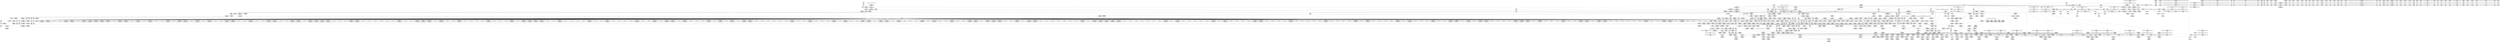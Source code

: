 digraph {
	CE0x528a0a0 [shape=record,shape=Mrecord,label="{CE0x528a0a0|selinux_xfrm_alloc_user:tmp30|*LoadInst*|security/selinux/xfrm.c,90|*SummSource*}"]
	CE0x52c5320 [shape=record,shape=Mrecord,label="{CE0x52c5320|i64_20|*Constant*}"]
	CE0x524abf0 [shape=record,shape=Mrecord,label="{CE0x524abf0|864:_%struct.xfrm_sec_ctx*,_:_CME_173,174_}"]
	CE0x523d250 [shape=record,shape=Mrecord,label="{CE0x523d250|864:_%struct.xfrm_sec_ctx*,_:_CME_216,220_|*MultipleSource*|Function::selinux_xfrm_state_alloc&Arg::x::|security/selinux/xfrm.c,337}"]
	CE0x52972f0 [shape=record,shape=Mrecord,label="{CE0x52972f0|GLOBAL:atomic_inc221|*Constant*|*SummSink*}"]
	CE0x52a7540 [shape=record,shape=Mrecord,label="{CE0x52a7540|atomic_inc221:tmp1|*SummSink*}"]
	CE0x5276b60 [shape=record,shape=Mrecord,label="{CE0x5276b60|864:_%struct.xfrm_sec_ctx*,_:_CME_105,106_}"]
	CE0x523cbd0 [shape=record,shape=Mrecord,label="{CE0x523cbd0|864:_%struct.xfrm_sec_ctx*,_:_CME_22,23_}"]
	CE0x5262000 [shape=record,shape=Mrecord,label="{CE0x5262000|%struct.xfrm_user_sec_ctx*_null|*Constant*|*SummSource*}"]
	CE0x5255ce0 [shape=record,shape=Mrecord,label="{CE0x5255ce0|864:_%struct.xfrm_sec_ctx*,_:_CME_121,122_}"]
	CE0x52a8ac0 [shape=record,shape=Mrecord,label="{CE0x52a8ac0|selinux_xfrm_alloc_user:tmp8|security/selinux/xfrm.c,85}"]
	CE0x523e780 [shape=record,shape=Mrecord,label="{CE0x523e780|864:_%struct.xfrm_sec_ctx*,_:_CME_344,352_|*MultipleSource*|Function::selinux_xfrm_state_alloc&Arg::x::|security/selinux/xfrm.c,337}"]
	CE0x5280550 [shape=record,shape=Mrecord,label="{CE0x5280550|get_current227:tmp3|*SummSink*}"]
	CE0x5241380 [shape=record,shape=Mrecord,label="{CE0x5241380|864:_%struct.xfrm_sec_ctx*,_:_CME_76,77_}"]
	CE0x5253310 [shape=record,shape=Mrecord,label="{CE0x5253310|864:_%struct.xfrm_sec_ctx*,_:_CME_40,48_|*MultipleSource*|Function::selinux_xfrm_state_alloc&Arg::x::|security/selinux/xfrm.c,337}"]
	CE0x5279100 [shape=record,shape=Mrecord,label="{CE0x5279100|864:_%struct.xfrm_sec_ctx*,_:_CME_97,98_}"]
	CE0x5273570 [shape=record,shape=Mrecord,label="{CE0x5273570|864:_%struct.xfrm_sec_ctx*,_:_CME_85,86_}"]
	CE0x525bbf0 [shape=record,shape=Mrecord,label="{CE0x525bbf0|864:_%struct.xfrm_sec_ctx*,_:_CME_272,273_|*MultipleSource*|Function::selinux_xfrm_state_alloc&Arg::x::|security/selinux/xfrm.c,337}"]
	CE0x531d7c0 [shape=record,shape=Mrecord,label="{CE0x531d7c0|selinux_xfrm_alloc_user:tmp61|security/selinux/xfrm.c,108|*SummSink*}"]
	"CONST[source:0(mediator),value:0(static)][purpose:{operation}]"
	CE0x52854e0 [shape=record,shape=Mrecord,label="{CE0x52854e0|i64_29|*Constant*|*SummSink*}"]
	CE0x52c3470 [shape=record,shape=Mrecord,label="{CE0x52c3470|selinux_xfrm_alloc_user:tmp42|*LoadInst*|security/selinux/xfrm.c,94|*SummSource*}"]
	CE0x52c1d50 [shape=record,shape=Mrecord,label="{CE0x52c1d50|selinux_xfrm_alloc_user:tmp40|security/selinux/xfrm.c,92|*SummSource*}"]
	CE0x52527f0 [shape=record,shape=Mrecord,label="{CE0x52527f0|selinux_xfrm_state_alloc:tmp1}"]
	CE0x53209e0 [shape=record,shape=Mrecord,label="{CE0x53209e0|selinux_xfrm_alloc_user:tmp63|security/selinux/xfrm.c,109}"]
	CE0x52399a0 [shape=record,shape=Mrecord,label="{CE0x52399a0|i64_1|*Constant*|*SummSink*}"]
	CE0x52abaa0 [shape=record,shape=Mrecord,label="{CE0x52abaa0|selinux_xfrm_alloc_user:if.then15}"]
	CE0x52a2ac0 [shape=record,shape=Mrecord,label="{CE0x52a2ac0|get_current227:tmp}"]
	CE0x523f160 [shape=record,shape=Mrecord,label="{CE0x523f160|selinux_xfrm_state_alloc:tmp2}"]
	CE0x524c0d0 [shape=record,shape=Mrecord,label="{CE0x524c0d0|i64_13|*Constant*|*SummSource*}"]
	CE0x529a140 [shape=record,shape=Mrecord,label="{CE0x529a140|_call_void_lockdep_rcu_suspicious(i8*_getelementptr_inbounds_(_24_x_i8_,_24_x_i8_*_.str244,_i32_0,_i32_0),_i32_85,_i8*_getelementptr_inbounds_(_45_x_i8_,_45_x_i8_*_.str1245,_i32_0,_i32_0))_#10,_!dbg_!27731|security/selinux/xfrm.c,85|*SummSink*}"]
	CE0x52962e0 [shape=record,shape=Mrecord,label="{CE0x52962e0|_call_void_atomic_inc221(%struct.atomic_t*_selinux_xfrm_refcount)_#10,_!dbg_!27810|security/selinux/xfrm.c,117|*SummSource*}"]
	CE0x53244a0 [shape=record,shape=Mrecord,label="{CE0x53244a0|avc_has_perm:requested|Function::avc_has_perm&Arg::requested::|*SummSink*}"]
	CE0x52999e0 [shape=record,shape=Mrecord,label="{CE0x52999e0|i8_1|*Constant*|*SummSource*}"]
	CE0x525af70 [shape=record,shape=Mrecord,label="{CE0x525af70|864:_%struct.xfrm_sec_ctx*,_:_CME_252,256_|*MultipleSource*|Function::selinux_xfrm_state_alloc&Arg::x::|security/selinux/xfrm.c,337}"]
	CE0x5322280 [shape=record,shape=Mrecord,label="{CE0x5322280|i32_(i32,_i32,_i16,_i32,_%struct.common_audit_data.1017*)*_bitcast_(i32_(i32,_i32,_i16,_i32,_%struct.common_audit_data.495*)*_avc_has_perm_to_i32_(i32,_i32,_i16,_i32,_%struct.common_audit_data.1017*)*)|*Constant*}"]
	CE0x52869d0 [shape=record,shape=Mrecord,label="{CE0x52869d0|i64_4|*Constant*|*SummSource*}"]
	CE0x52c23b0 [shape=record,shape=Mrecord,label="{CE0x52c23b0|selinux_xfrm_alloc_user:tmp41|security/selinux/xfrm.c,92|*SummSource*}"]
	CE0x52550e0 [shape=record,shape=Mrecord,label="{CE0x52550e0|864:_%struct.xfrm_sec_ctx*,_:_CME_285,286_}"]
	"CONST[source:0(mediator),value:2(dynamic)][purpose:{object}]"
	CE0x52d8d20 [shape=record,shape=Mrecord,label="{CE0x52d8d20|kmalloc222:flags|Function::kmalloc222&Arg::flags::|*SummSource*}"]
	CE0x5330030 [shape=record,shape=Mrecord,label="{CE0x5330030|get_current227:bb|*SummSource*}"]
	CE0x523f8f0 [shape=record,shape=Mrecord,label="{CE0x523f8f0|864:_%struct.xfrm_sec_ctx*,_:_CME_488,492_|*MultipleSource*|Function::selinux_xfrm_state_alloc&Arg::x::|security/selinux/xfrm.c,337}"]
	CE0x5269d90 [shape=record,shape=Mrecord,label="{CE0x5269d90|selinux_xfrm_alloc_user:tobool46|security/selinux/xfrm.c,113}"]
	CE0x52a87c0 [shape=record,shape=Mrecord,label="{CE0x52a87c0|kmalloc222:bb}"]
	CE0x523b130 [shape=record,shape=Mrecord,label="{CE0x523b130|864:_%struct.xfrm_sec_ctx*,_:_CME_472,480_|*MultipleSource*|Function::selinux_xfrm_state_alloc&Arg::x::|security/selinux/xfrm.c,337}"]
	CE0x524fa70 [shape=record,shape=Mrecord,label="{CE0x524fa70|864:_%struct.xfrm_sec_ctx*,_:_CME_707,708_}"]
	CE0x528a1f0 [shape=record,shape=Mrecord,label="{CE0x528a1f0|selinux_xfrm_alloc_user:conv|security/selinux/xfrm.c,90}"]
	CE0x532f4e0 [shape=record,shape=Mrecord,label="{CE0x532f4e0|selinux_xfrm_alloc_user:tmp77|security/selinux/xfrm.c,123|*SummSink*}"]
	CE0x52b2be0 [shape=record,shape=Mrecord,label="{CE0x52b2be0|selinux_xfrm_alloc_user:tmp72|security/selinux/xfrm.c,116}"]
	CE0x5282f10 [shape=record,shape=Mrecord,label="{CE0x5282f10|selinux_xfrm_alloc_user:cmp|security/selinux/xfrm.c,89|*SummSink*}"]
	CE0x52a6950 [shape=record,shape=Mrecord,label="{CE0x52a6950|void_(i32*,_i32*)*_asm_sideeffect_.pushsection_.smp_locks,_22a_22_0A.balign_4_0A.long_671f_-_._0A.popsection_0A671:_0A_09lock_incl_$0_,_*m,*m,_dirflag_,_fpsr_,_flags_|*SummSink*}"]
	CE0x52603d0 [shape=record,shape=Mrecord,label="{CE0x52603d0|_ret_i32_%retval.0,_!dbg_!27815|security/selinux/xfrm.c,123|*SummSink*}"]
	CE0x5242760 [shape=record,shape=Mrecord,label="{CE0x5242760|i64_5|*Constant*|*SummSink*}"]
	CE0x5267f10 [shape=record,shape=Mrecord,label="{CE0x5267f10|864:_%struct.xfrm_sec_ctx*,_:_CME_824,832_|*MultipleSource*|Function::selinux_xfrm_state_alloc&Arg::x::|security/selinux/xfrm.c,337}"]
	CE0x5259400 [shape=record,shape=Mrecord,label="{CE0x5259400|864:_%struct.xfrm_sec_ctx*,_:_CME_145,146_}"]
	CE0x5283d40 [shape=record,shape=Mrecord,label="{CE0x5283d40|selinux_xfrm_alloc_user:tmp30|*LoadInst*|security/selinux/xfrm.c,90}"]
	CE0x5293810 [shape=record,shape=Mrecord,label="{CE0x5293810|selinux_xfrm_alloc_user:do.end}"]
	CE0x528e9c0 [shape=record,shape=Mrecord,label="{CE0x528e9c0|GLOBAL:__kmalloc|*Constant*}"]
	CE0x528edf0 [shape=record,shape=Mrecord,label="{CE0x528edf0|selinux_xfrm_alloc_user:call|security/selinux/xfrm.c,85|*SummSource*}"]
	CE0x5260870 [shape=record,shape=Mrecord,label="{CE0x5260870|selinux_xfrm_alloc_user:tmp21|security/selinux/xfrm.c,85|*SummSource*}"]
	CE0x52aa860 [shape=record,shape=Mrecord,label="{CE0x52aa860|i1_true|*Constant*|*SummSource*}"]
	CE0x524bc20 [shape=record,shape=Mrecord,label="{CE0x524bc20|selinux_xfrm_alloc_user:cmp7|security/selinux/xfrm.c,89}"]
	CE0x523b620 [shape=record,shape=Mrecord,label="{CE0x523b620|864:_%struct.xfrm_sec_ctx*,_:_CME_520,528_|*MultipleSource*|Function::selinux_xfrm_state_alloc&Arg::x::|security/selinux/xfrm.c,337}"]
	CE0x52c5bf0 [shape=record,shape=Mrecord,label="{CE0x52c5bf0|selinux_xfrm_alloc_user:tmp44|security/selinux/xfrm.c,95|*SummSink*}"]
	CE0x5283860 [shape=record,shape=Mrecord,label="{CE0x5283860|selinux_xfrm_alloc_user:ctx_doi|security/selinux/xfrm.c,90}"]
	CE0x525a8d0 [shape=record,shape=Mrecord,label="{CE0x525a8d0|864:_%struct.xfrm_sec_ctx*,_:_CME_432,436_|*MultipleSource*|Function::selinux_xfrm_state_alloc&Arg::x::|security/selinux/xfrm.c,337}"]
	CE0x5279040 [shape=record,shape=Mrecord,label="{CE0x5279040|864:_%struct.xfrm_sec_ctx*,_:_CME_96,97_}"]
	CE0x53292d0 [shape=record,shape=Mrecord,label="{CE0x53292d0|selinux_xfrm_alloc_user:tmp69|security/selinux/xfrm.c,113}"]
	CE0x65c34d0 [shape=record,shape=Mrecord,label="{CE0x65c34d0|864:_%struct.xfrm_sec_ctx*,_:_CME_80,81_}"]
	CE0x52ac8b0 [shape=record,shape=Mrecord,label="{CE0x52ac8b0|get_current227:tmp3}"]
	CE0x5242ef0 [shape=record,shape=Mrecord,label="{CE0x5242ef0|selinux_xfrm_alloc_user:tmp6|security/selinux/xfrm.c,85|*SummSource*}"]
	CE0x5250f50 [shape=record,shape=Mrecord,label="{CE0x5250f50|864:_%struct.xfrm_sec_ctx*,_:_CME_768,776_|*MultipleSource*|Function::selinux_xfrm_state_alloc&Arg::x::|security/selinux/xfrm.c,337}"]
	CE0x526d7b0 [shape=record,shape=Mrecord,label="{CE0x526d7b0|selinux_xfrm_alloc_user:entry}"]
	CE0x5243c40 [shape=record,shape=Mrecord,label="{CE0x5243c40|selinux_xfrm_alloc_user:bb}"]
	CE0x5298430 [shape=record,shape=Mrecord,label="{CE0x5298430|selinux_xfrm_alloc_user:tobool41|security/selinux/xfrm.c,108|*SummSink*}"]
	CE0x52917a0 [shape=record,shape=Mrecord,label="{CE0x52917a0|i64*_getelementptr_inbounds_(_34_x_i64_,_34_x_i64_*___llvm_gcov_ctr20,_i64_0,_i64_0)|*Constant*|*SummSource*}"]
	CE0x531cea0 [shape=record,shape=Mrecord,label="{CE0x531cea0|selinux_xfrm_alloc_user:tmp60|security/selinux/xfrm.c,108}"]
	CE0x531e850 [shape=record,shape=Mrecord,label="{CE0x531e850|selinux_xfrm_alloc_user:sid|security/selinux/xfrm.c,111}"]
	CE0x52b1d10 [shape=record,shape=Mrecord,label="{CE0x52b1d10|selinux_xfrm_alloc_user:tmp71|security/selinux/xfrm.c,114|*SummSink*}"]
	CE0x52c1590 [shape=record,shape=Mrecord,label="{CE0x52c1590|selinux_xfrm_alloc_user:add24|security/selinux/xfrm.c,98|*SummSource*}"]
	CE0x5268e20 [shape=record,shape=Mrecord,label="{CE0x5268e20|GLOBAL:selinux_xfrm_alloc_user|*Constant*}"]
	CE0x5240140 [shape=record,shape=Mrecord,label="{CE0x5240140|864:_%struct.xfrm_sec_ctx*,_:_CME_120,121_}"]
	CE0x525de70 [shape=record,shape=Mrecord,label="{CE0x525de70|864:_%struct.xfrm_sec_ctx*,_:_CME_560,576_|*MultipleSource*|Function::selinux_xfrm_state_alloc&Arg::x::|security/selinux/xfrm.c,337}"]
	CE0x52af2f0 [shape=record,shape=Mrecord,label="{CE0x52af2f0|selinux_xfrm_alloc_user:rc.0|*SummSource*}"]
	CE0x53220e0 [shape=record,shape=Mrecord,label="{CE0x53220e0|selinux_xfrm_alloc_user:call45|security/selinux/xfrm.c,111|*SummSource*}"]
	CE0x5321260 [shape=record,shape=Mrecord,label="{CE0x5321260|avc_has_perm:auditdata|Function::avc_has_perm&Arg::auditdata::}"]
	CE0x5253ab0 [shape=record,shape=Mrecord,label="{CE0x5253ab0|864:_%struct.xfrm_sec_ctx*,_:_CME_250,251_|*MultipleSource*|Function::selinux_xfrm_state_alloc&Arg::x::|security/selinux/xfrm.c,337}"]
	CE0x52af850 [shape=record,shape=Mrecord,label="{CE0x52af850|i64*_getelementptr_inbounds_(_34_x_i64_,_34_x_i64_*___llvm_gcov_ctr20,_i64_0,_i64_32)|*Constant*|*SummSource*}"]
	CE0x5283f50 [shape=record,shape=Mrecord,label="{CE0x5283f50|kmalloc222:tmp2}"]
	CE0x52911f0 [shape=record,shape=Mrecord,label="{CE0x52911f0|atomic_inc221:bb|*SummSink*}"]
	CE0x52825c0 [shape=record,shape=Mrecord,label="{CE0x52825c0|selinux_xfrm_alloc_user:tmp22|security/selinux/xfrm.c,89|*SummSource*}"]
	CE0x5244250 [shape=record,shape=Mrecord,label="{CE0x5244250|selinux_xfrm_alloc_user:do.body}"]
	CE0x52ab770 [shape=record,shape=Mrecord,label="{CE0x52ab770|selinux_xfrm_alloc_user:if.then21}"]
	CE0x52963a0 [shape=record,shape=Mrecord,label="{CE0x52963a0|_call_void_atomic_inc221(%struct.atomic_t*_selinux_xfrm_refcount)_#10,_!dbg_!27810|security/selinux/xfrm.c,117|*SummSink*}"]
	CE0x5253480 [shape=record,shape=Mrecord,label="{CE0x5253480|864:_%struct.xfrm_sec_ctx*,_:_CME_71,72_}"]
	CE0x52526e0 [shape=record,shape=Mrecord,label="{CE0x52526e0|selinux_xfrm_state_alloc:entry|*SummSink*}"]
	CE0x5328c60 [shape=record,shape=Mrecord,label="{CE0x5328c60|selinux_xfrm_alloc_user:tmp67|security/selinux/xfrm.c,113|*SummSink*}"]
	CE0x5237910 [shape=record,shape=Mrecord,label="{CE0x5237910|selinux_xfrm_state_alloc:bb|*SummSource*}"]
	CE0x52899e0 [shape=record,shape=Mrecord,label="{CE0x52899e0|selinux_xfrm_alloc_user:tmp36|security/selinux/xfrm.c,89|*SummSink*}"]
	CE0x5239e70 [shape=record,shape=Mrecord,label="{CE0x5239e70|i64*_getelementptr_inbounds_(_2_x_i64_,_2_x_i64_*___llvm_gcov_ctr10,_i64_0,_i64_0)|*Constant*}"]
	CE0x52b36f0 [shape=record,shape=Mrecord,label="{CE0x52b36f0|%struct.xfrm_sec_ctx*_null|*Constant*|*SummSource*}"]
	CE0x52975e0 [shape=record,shape=Mrecord,label="{CE0x52975e0|atomic_inc221:entry|*SummSink*}"]
	CE0x5323380 [shape=record,shape=Mrecord,label="{CE0x5323380|avc_has_perm:ssid|Function::avc_has_perm&Arg::ssid::|*SummSink*}"]
	CE0x5269fa0 [shape=record,shape=Mrecord,label="{CE0x5269fa0|i64_28|*Constant*}"]
	CE0x52b1460 [shape=record,shape=Mrecord,label="{CE0x52b1460|selinux_xfrm_alloc_user:tmp70|security/selinux/xfrm.c,114}"]
	CE0x52a6f90 [shape=record,shape=Mrecord,label="{CE0x52a6f90|GLOBAL:__llvm_gcov_ctr20|Global_var:__llvm_gcov_ctr20|*SummSource*}"]
	CE0x5246ee0 [shape=record,shape=Mrecord,label="{CE0x5246ee0|864:_%struct.xfrm_sec_ctx*,_:_CME_18,19_}"]
	CE0x524fae0 [shape=record,shape=Mrecord,label="{CE0x524fae0|864:_%struct.xfrm_sec_ctx*,_:_CME_702,703_}"]
	CE0x526b3f0 [shape=record,shape=Mrecord,label="{CE0x526b3f0|i32_2|*Constant*|*SummSink*}"]
	CE0x52c8740 [shape=record,shape=Mrecord,label="{CE0x52c8740|kmalloc222:size|Function::kmalloc222&Arg::size::}"]
	CE0x5246c00 [shape=record,shape=Mrecord,label="{CE0x5246c00|selinux_xfrm_alloc_user:if.then|*SummSink*}"]
	CE0x5323bb0 [shape=record,shape=Mrecord,label="{CE0x5323bb0|i16_39|*Constant*|*SummSink*}"]
	CE0x5287310 [shape=record,shape=Mrecord,label="{CE0x5287310|selinux_xfrm_alloc_user:if.then47|*SummSource*}"]
	CE0x5255e60 [shape=record,shape=Mrecord,label="{CE0x5255e60|864:_%struct.xfrm_sec_ctx*,_:_CME_123,124_}"]
	CE0x5238a80 [shape=record,shape=Mrecord,label="{CE0x5238a80|i64_1|*Constant*}"]
	CE0x522eb60 [shape=record,shape=Mrecord,label="{CE0x522eb60|864:_%struct.xfrm_sec_ctx*,_:_CME_180,181_}"]
	CE0x5244d40 [shape=record,shape=Mrecord,label="{CE0x5244d40|864:_%struct.xfrm_sec_ctx*,_:_CME_127,128_}"]
	CE0x5244050 [shape=record,shape=Mrecord,label="{CE0x5244050|selinux_xfrm_state_alloc:tmp2|*SummSource*}"]
	CE0x5243740 [shape=record,shape=Mrecord,label="{CE0x5243740|864:_%struct.xfrm_sec_ctx*,_:_CME_160,161_}"]
	CE0x525b870 [shape=record,shape=Mrecord,label="{CE0x525b870|864:_%struct.xfrm_sec_ctx*,_:_CME_270,271_|*MultipleSource*|Function::selinux_xfrm_state_alloc&Arg::x::|security/selinux/xfrm.c,337}"]
	CE0x52b4940 [shape=record,shape=Mrecord,label="{CE0x52b4940|selinux_xfrm_alloc_user:tmp50|security/selinux/xfrm.c,99|*SummSource*}"]
	CE0x52a7dd0 [shape=record,shape=Mrecord,label="{CE0x52a7dd0|atomic_inc221:tmp1|*SummSource*}"]
	CE0x5259060 [shape=record,shape=Mrecord,label="{CE0x5259060|i64*_getelementptr_inbounds_(_2_x_i64_,_2_x_i64_*___llvm_gcov_ctr10,_i64_0,_i64_1)|*Constant*}"]
	CE0x52c6870 [shape=record,shape=Mrecord,label="{CE0x52c6870|i64*_getelementptr_inbounds_(_34_x_i64_,_34_x_i64_*___llvm_gcov_ctr20,_i64_0,_i64_21)|*Constant*}"]
	CE0x5272280 [shape=record,shape=Mrecord,label="{CE0x5272280|864:_%struct.xfrm_sec_ctx*,_:_CME_108,109_}"]
	CE0x5285bf0 [shape=record,shape=Mrecord,label="{CE0x5285bf0|i32_3|*Constant*|*SummSource*}"]
	CE0x52c1ce0 [shape=record,shape=Mrecord,label="{CE0x52c1ce0|selinux_xfrm_alloc_user:tmp40|security/selinux/xfrm.c,92}"]
	CE0x527df60 [shape=record,shape=Mrecord,label="{CE0x527df60|i64*_getelementptr_inbounds_(_34_x_i64_,_34_x_i64_*___llvm_gcov_ctr20,_i64_0,_i64_8)|*Constant*}"]
	CE0x5257840 [shape=record,shape=Mrecord,label="{CE0x5257840|864:_%struct.xfrm_sec_ctx*,_:_CME_274,276_|*MultipleSource*|Function::selinux_xfrm_state_alloc&Arg::x::|security/selinux/xfrm.c,337}"]
	CE0x5245e80 [shape=record,shape=Mrecord,label="{CE0x5245e80|864:_%struct.xfrm_sec_ctx*,_:_CME_292,296_|*MultipleSource*|Function::selinux_xfrm_state_alloc&Arg::x::|security/selinux/xfrm.c,337}"]
	CE0x5250b70 [shape=record,shape=Mrecord,label="{CE0x5250b70|864:_%struct.xfrm_sec_ctx*,_:_CME_744,752_|*MultipleSource*|Function::selinux_xfrm_state_alloc&Arg::x::|security/selinux/xfrm.c,337}"]
	CE0x52af440 [shape=record,shape=Mrecord,label="{CE0x52af440|selinux_xfrm_alloc_user:rc.0|*SummSink*}"]
	CE0x5243800 [shape=record,shape=Mrecord,label="{CE0x5243800|864:_%struct.xfrm_sec_ctx*,_:_CME_152,156_|*MultipleSource*|Function::selinux_xfrm_state_alloc&Arg::x::|security/selinux/xfrm.c,337}"]
	CE0x52438c0 [shape=record,shape=Mrecord,label="{CE0x52438c0|864:_%struct.xfrm_sec_ctx*,_:_CME_156,157_|*MultipleSource*|Function::selinux_xfrm_state_alloc&Arg::x::|security/selinux/xfrm.c,337}"]
	CE0x52ad900 [shape=record,shape=Mrecord,label="{CE0x52ad900|selinux_xfrm_alloc_user:tobool|security/selinux/xfrm.c,85|*SummSource*}"]
	CE0x52b2760 [shape=record,shape=Mrecord,label="{CE0x52b2760|i64*_getelementptr_inbounds_(_34_x_i64_,_34_x_i64_*___llvm_gcov_ctr20,_i64_0,_i64_31)|*Constant*|*SummSink*}"]
	CE0x5336560 [shape=record,shape=Mrecord,label="{CE0x5336560|atomic_inc221:v|Function::atomic_inc221&Arg::v::|*SummSource*}"]
	CE0x5298f50 [shape=record,shape=Mrecord,label="{CE0x5298f50|get_current227:tmp4|./arch/x86/include/asm/current.h,14|*SummSink*}"]
	CE0x531c640 [shape=record,shape=Mrecord,label="{CE0x531c640|i64_25|*Constant*|*SummSink*}"]
	CE0x5297dd0 [shape=record,shape=Mrecord,label="{CE0x5297dd0|GLOBAL:security_context_to_sid|*Constant*|*SummSource*}"]
	CE0x525ef10 [shape=record,shape=Mrecord,label="{CE0x525ef10|selinux_xfrm_alloc_user:if.end28}"]
	CE0x531c5d0 [shape=record,shape=Mrecord,label="{CE0x531c5d0|i64_25|*Constant*|*SummSource*}"]
	CE0x528cb50 [shape=record,shape=Mrecord,label="{CE0x528cb50|0:_i8,_:_GCMR_selinux_xfrm_alloc_user.__warned_internal_global_i8_0,_section_.data.unlikely_,_align_1:_elem_0:default:}"]
	CE0x5287040 [shape=record,shape=Mrecord,label="{CE0x5287040|COLLAPSED:_GCMRE___llvm_gcov_ctr22_internal_global_2_x_i64_zeroinitializer:_elem_0:default:}"]
	CE0x53302a0 [shape=record,shape=Mrecord,label="{CE0x53302a0|i64*_getelementptr_inbounds_(_2_x_i64_,_2_x_i64_*___llvm_gcov_ctr21,_i64_0,_i64_0)|*Constant*}"]
	CE0x5240080 [shape=record,shape=Mrecord,label="{CE0x5240080|864:_%struct.xfrm_sec_ctx*,_:_CME_119,120_}"]
	CE0x5295590 [shape=record,shape=Mrecord,label="{CE0x5295590|_call_void_mcount()_#3|*SummSink*}"]
	CE0x5287b30 [shape=record,shape=Mrecord,label="{CE0x5287b30|selinux_xfrm_alloc_user:ctx_alg|security/selinux/xfrm.c,91}"]
	CE0x52844c0 [shape=record,shape=Mrecord,label="{CE0x52844c0|selinux_xfrm_alloc_user:tmp29|security/selinux/xfrm.c,89|*SummSource*}"]
	CE0x528e430 [shape=record,shape=Mrecord,label="{CE0x528e430|_ret_%struct.task_struct.1015*_%tmp4,_!dbg_!27714|./arch/x86/include/asm/current.h,14|*SummSource*}"]
	CE0x5287760 [shape=record,shape=Mrecord,label="{CE0x5287760|i64*_getelementptr_inbounds_(_2_x_i64_,_2_x_i64_*___llvm_gcov_ctr21,_i64_0,_i64_0)|*Constant*|*SummSink*}"]
	CE0x52857c0 [shape=record,shape=Mrecord,label="{CE0x52857c0|selinux_xfrm_alloc_user:tmp66|security/selinux/xfrm.c,113|*SummSink*}"]
	CE0x52382f0 [shape=record,shape=Mrecord,label="{CE0x52382f0|i64*_getelementptr_inbounds_(_2_x_i64_,_2_x_i64_*___llvm_gcov_ctr10,_i64_0,_i64_1)|*Constant*|*SummSource*}"]
	CE0x5293a90 [shape=record,shape=Mrecord,label="{CE0x5293a90|kmalloc222:tmp1|*SummSource*}"]
	CE0x527b720 [shape=record,shape=Mrecord,label="{CE0x527b720|selinux_xfrm_alloc_user:tmp13|security/selinux/xfrm.c,85|*SummSink*}"]
	CE0x5288950 [shape=record,shape=Mrecord,label="{CE0x5288950|selinux_xfrm_alloc_user:cmp13|security/selinux/xfrm.c,91}"]
	CE0x5241c70 [shape=record,shape=Mrecord,label="{CE0x5241c70|selinux_xfrm_alloc_user:land.lhs.true}"]
	CE0x5294160 [shape=record,shape=Mrecord,label="{CE0x5294160|i64*_getelementptr_inbounds_(_34_x_i64_,_34_x_i64_*___llvm_gcov_ctr20,_i64_0,_i64_1)|*Constant*|*SummSink*}"]
	CE0x52671e0 [shape=record,shape=Mrecord,label="{CE0x52671e0|selinux_xfrm_alloc_user:call4|security/selinux/xfrm.c,85|*SummSink*}"]
	CE0x52b47b0 [shape=record,shape=Mrecord,label="{CE0x52b47b0|selinux_xfrm_alloc_user:tmp51|security/selinux/xfrm.c,99}"]
	CE0x5284ec0 [shape=record,shape=Mrecord,label="{CE0x5284ec0|i64_28|*Constant*|*SummSource*}"]
	CE0x52b1170 [shape=record,shape=Mrecord,label="{CE0x52b1170|selinux_xfrm_alloc_user:retval.0|*SummSink*}"]
	CE0x5331ca0 [shape=record,shape=Mrecord,label="{CE0x5331ca0|GLOBAL:kfree|*Constant*}"]
	CE0x52b4820 [shape=record,shape=Mrecord,label="{CE0x52b4820|selinux_xfrm_alloc_user:tmp50|security/selinux/xfrm.c,99}"]
	CE0x529a510 [shape=record,shape=Mrecord,label="{CE0x529a510|%struct.task_struct.1015**_bitcast_(%struct.task_struct**_current_task_to_%struct.task_struct.1015**)|*Constant*|*SummSink*}"]
	CE0x5322710 [shape=record,shape=Mrecord,label="{CE0x5322710|i32_(i32,_i32,_i16,_i32,_%struct.common_audit_data.1017*)*_bitcast_(i32_(i32,_i32,_i16,_i32,_%struct.common_audit_data.495*)*_avc_has_perm_to_i32_(i32,_i32,_i16,_i32,_%struct.common_audit_data.1017*)*)|*Constant*|*SummSink*}"]
	CE0x5246e50 [shape=record,shape=Mrecord,label="{CE0x5246e50|selinux_xfrm_alloc_user:return|*SummSource*}"]
	CE0x5280690 [shape=record,shape=Mrecord,label="{CE0x5280690|selinux_xfrm_alloc_user:tmp7|security/selinux/xfrm.c,85}"]
	CE0x528f660 [shape=record,shape=Mrecord,label="{CE0x528f660|selinux_xfrm_alloc_user:if.end48|*SummSource*}"]
	CE0x524aa70 [shape=record,shape=Mrecord,label="{CE0x524aa70|864:_%struct.xfrm_sec_ctx*,_:_CME_171,172_}"]
	CE0x5282300 [shape=record,shape=Mrecord,label="{CE0x5282300|i64_10|*Constant*|*SummSource*}"]
	CE0x5287ba0 [shape=record,shape=Mrecord,label="{CE0x5287ba0|selinux_xfrm_alloc_user:ctx_alg|security/selinux/xfrm.c,91|*SummSource*}"]
	CE0x5254e60 [shape=record,shape=Mrecord,label="{CE0x5254e60|864:_%struct.xfrm_sec_ctx*,_:_CME_283,284_}"]
	CE0x5296b10 [shape=record,shape=Mrecord,label="{CE0x5296b10|GLOBAL:atomic_inc221|*Constant*|*SummSource*}"]
	CE0x532faf0 [shape=record,shape=Mrecord,label="{CE0x532faf0|selinux_xfrm_alloc_user:tmp78|security/selinux/xfrm.c,123|*SummSource*}"]
	CE0x52a5860 [shape=record,shape=Mrecord,label="{CE0x52a5860|selinux_xfrm_alloc_user:tmp2|*SummSink*}"]
	CE0x52380e0 [shape=record,shape=Mrecord,label="{CE0x52380e0|i64*_getelementptr_inbounds_(_2_x_i64_,_2_x_i64_*___llvm_gcov_ctr10,_i64_0,_i64_0)|*Constant*|*SummSource*}"]
	CE0x52892c0 [shape=record,shape=Mrecord,label="{CE0x52892c0|i64_17|*Constant*|*SummSink*}"]
	CE0x5323d20 [shape=record,shape=Mrecord,label="{CE0x5323d20|%struct.common_audit_data.1017*_null|*Constant*}"]
	CE0x52b8040 [shape=record,shape=Mrecord,label="{CE0x52b8040|selinux_xfrm_alloc_user:ctx_str|security/selinux/xfrm.c,105}"]
	CE0x52c03d0 [shape=record,shape=Mrecord,label="{CE0x52c03d0|i64_8|*Constant*}"]
	CE0x52412c0 [shape=record,shape=Mrecord,label="{CE0x52412c0|864:_%struct.xfrm_sec_ctx*,_:_CME_75,76_}"]
	CE0x52a67c0 [shape=record,shape=Mrecord,label="{CE0x52a67c0|_call_void_asm_sideeffect_.pushsection_.smp_locks,_22a_22_0A.balign_4_0A.long_671f_-_._0A.popsection_0A671:_0A_09lock_incl_$0_,_*m,*m,_dirflag_,_fpsr_,_flags_(i32*_%counter,_i32*_%counter)_#3,_!dbg_!27713,_!srcloc_!27714|./arch/x86/include/asm/atomic.h,92|*SummSink*}"]
	CE0x52b4eb0 [shape=record,shape=Mrecord,label="{CE0x52b4eb0|selinux_xfrm_alloc_user:tmp51|security/selinux/xfrm.c,99|*SummSink*}"]
	CE0x5294330 [shape=record,shape=Mrecord,label="{CE0x5294330|i64*_getelementptr_inbounds_(_2_x_i64_,_2_x_i64_*___llvm_gcov_ctr26,_i64_0,_i64_1)|*Constant*|*SummSource*}"]
	CE0x5242890 [shape=record,shape=Mrecord,label="{CE0x5242890|selinux_xfrm_alloc_user:tmp9|security/selinux/xfrm.c,85}"]
	CE0x5293fa0 [shape=record,shape=Mrecord,label="{CE0x5293fa0|i64*_getelementptr_inbounds_(_34_x_i64_,_34_x_i64_*___llvm_gcov_ctr20,_i64_0,_i64_1)|*Constant*|*SummSource*}"]
	CE0x5254a30 [shape=record,shape=Mrecord,label="{CE0x5254a30|864:_%struct.xfrm_sec_ctx*,_:_CME_67,68_}"]
	CE0x527c7a0 [shape=record,shape=Mrecord,label="{CE0x527c7a0|selinux_xfrm_alloc_user:ctx_sid|security/selinux/xfrm.c,107|*SummSource*}"]
	CE0x52b8910 [shape=record,shape=Mrecord,label="{CE0x52b8910|selinux_xfrm_alloc_user:tmp54|security/selinux/xfrm.c,100}"]
	CE0x52b32d0 [shape=record,shape=Mrecord,label="{CE0x52b32d0|selinux_xfrm_alloc_user:tmp49|security/selinux/xfrm.c,98|*SummSource*}"]
	CE0x5252110 [shape=record,shape=Mrecord,label="{CE0x5252110|864:_%struct.xfrm_sec_ctx*,_:_CME_89,90_}"]
	CE0x5291e20 [shape=record,shape=Mrecord,label="{CE0x5291e20|selinux_xfrm_alloc_user:do.end|*SummSink*}"]
	CE0x5244bc0 [shape=record,shape=Mrecord,label="{CE0x5244bc0|864:_%struct.xfrm_sec_ctx*,_:_CME_125,126_}"]
	CE0x52931c0 [shape=record,shape=Mrecord,label="{CE0x52931c0|selinux_xfrm_alloc_user:tmp1|*SummSink*}"]
	CE0x52a72e0 [shape=record,shape=Mrecord,label="{CE0x52a72e0|i64*_getelementptr_inbounds_(_2_x_i64_,_2_x_i64_*___llvm_gcov_ctr22,_i64_0,_i64_1)|*Constant*}"]
	CE0x5287fe0 [shape=record,shape=Mrecord,label="{CE0x5287fe0|selinux_xfrm_alloc_user:tmp35|*LoadInst*|security/selinux/xfrm.c,91|*SummSource*}"]
	CE0x525e5d0 [shape=record,shape=Mrecord,label="{CE0x525e5d0|864:_%struct.xfrm_sec_ctx*,_:_CME_608,612_|*MultipleSource*|Function::selinux_xfrm_state_alloc&Arg::x::|security/selinux/xfrm.c,337}"]
	CE0x52af5b0 [shape=record,shape=Mrecord,label="{CE0x52af5b0|i64*_getelementptr_inbounds_(_34_x_i64_,_34_x_i64_*___llvm_gcov_ctr20,_i64_0,_i64_32)|*Constant*}"]
	CE0x527d840 [shape=record,shape=Mrecord,label="{CE0x527d840|get_current227:tmp1|*SummSource*}"]
	CE0x5329160 [shape=record,shape=Mrecord,label="{CE0x5329160|selinux_xfrm_alloc_user:tmp68|security/selinux/xfrm.c,113|*SummSink*}"]
	CE0x5242e10 [shape=record,shape=Mrecord,label="{CE0x5242e10|864:_%struct.xfrm_sec_ctx*,_:_CME_79,80_}"]
	CE0x52a50e0 [shape=record,shape=Mrecord,label="{CE0x52a50e0|selinux_xfrm_alloc_user:tmp4|security/selinux/xfrm.c,85}"]
	CE0x52489c0 [shape=record,shape=Mrecord,label="{CE0x52489c0|selinux_xfrm_alloc_user:tmp9|security/selinux/xfrm.c,85|*SummSink*}"]
	CE0x526da60 [shape=record,shape=Mrecord,label="{CE0x526da60|selinux_xfrm_alloc_user:ctxp|Function::selinux_xfrm_alloc_user&Arg::ctxp::|*SummSource*}"]
	CE0x523bd80 [shape=record,shape=Mrecord,label="{CE0x523bd80|864:_%struct.xfrm_sec_ctx*,_:_CME_548,552_|*MultipleSource*|Function::selinux_xfrm_state_alloc&Arg::x::|security/selinux/xfrm.c,337}"]
	CE0x52c3de0 [shape=record,shape=Mrecord,label="{CE0x52c3de0|selinux_xfrm_alloc_user:conv18|security/selinux/xfrm.c,95}"]
	CE0x5241870 [shape=record,shape=Mrecord,label="{CE0x5241870|864:_%struct.xfrm_sec_ctx*,_:_CME_181,182_}"]
	CE0x5246ad0 [shape=record,shape=Mrecord,label="{CE0x5246ad0|selinux_xfrm_alloc_user:if.then|*SummSource*}"]
	CE0x525c5b0 [shape=record,shape=Mrecord,label="{CE0x525c5b0|selinux_xfrm_alloc_user:tmp14|security/selinux/xfrm.c,85|*SummSource*}"]
	CE0x5311ed0 [shape=record,shape=Mrecord,label="{CE0x5311ed0|selinux_xfrm_alloc_user:arrayidx|security/selinux/xfrm.c,105}"]
	CE0x52c84e0 [shape=record,shape=Mrecord,label="{CE0x52c84e0|kmalloc222:entry|*SummSource*}"]
	CE0x527c1e0 [shape=record,shape=Mrecord,label="{CE0x527c1e0|selinux_xfrm_alloc_user:arraydecay|security/selinux/xfrm.c,107|*SummSource*}"]
	CE0x5293480 [shape=record,shape=Mrecord,label="{CE0x5293480|i64_1|*Constant*}"]
	CE0x523d8f0 [shape=record,shape=Mrecord,label="{CE0x523d8f0|864:_%struct.xfrm_sec_ctx*,_:_CME_191,192_}"]
	CE0x5308030 [shape=record,shape=Mrecord,label="{CE0x5308030|_call_void_mcount()_#3}"]
	CE0x525d510 [shape=record,shape=Mrecord,label="{CE0x525d510|GLOBAL:lockdep_rcu_suspicious|*Constant*|*SummSource*}"]
	CE0x5322aa0 [shape=record,shape=Mrecord,label="{CE0x5322aa0|avc_has_perm:entry|*SummSource*}"]
	CE0x525e250 [shape=record,shape=Mrecord,label="{CE0x525e250|864:_%struct.xfrm_sec_ctx*,_:_CME_584,600_|*MultipleSource*|Function::selinux_xfrm_state_alloc&Arg::x::|security/selinux/xfrm.c,337}"]
	CE0x52afda0 [shape=record,shape=Mrecord,label="{CE0x52afda0|_call_void_kfree(i8*_%tmp76)_#10,_!dbg_!27813|security/selinux/xfrm.c,121|*SummSink*}"]
	CE0x525b4e0 [shape=record,shape=Mrecord,label="{CE0x525b4e0|864:_%struct.xfrm_sec_ctx*,_:_CME_268,269_|*MultipleSource*|Function::selinux_xfrm_state_alloc&Arg::x::|security/selinux/xfrm.c,337}"]
	CE0x52ba870 [shape=record,shape=Mrecord,label="{CE0x52ba870|selinux_xfrm_alloc_user:ctx_alg30|security/selinux/xfrm.c,103|*SummSink*}"]
	CE0x523fae0 [shape=record,shape=Mrecord,label="{CE0x523fae0|864:_%struct.xfrm_sec_ctx*,_:_CME_496,504_|*MultipleSource*|Function::selinux_xfrm_state_alloc&Arg::x::|security/selinux/xfrm.c,337}"]
	CE0x52600f0 [shape=record,shape=Mrecord,label="{CE0x52600f0|selinux_xfrm_alloc_user:gfp|Function::selinux_xfrm_alloc_user&Arg::gfp::|*SummSink*}"]
	CE0x5251b00 [shape=record,shape=Mrecord,label="{CE0x5251b00|864:_%struct.xfrm_sec_ctx*,_:_CME_74,75_}"]
	CE0x522daa0 [shape=record,shape=Mrecord,label="{CE0x522daa0|864:_%struct.xfrm_sec_ctx*,_:_CME_184,185_}"]
	CE0x528cfd0 [shape=record,shape=Mrecord,label="{CE0x528cfd0|COLLAPSED:_GCMRE___llvm_gcov_ctr26_internal_global_2_x_i64_zeroinitializer:_elem_0:default:}"]
	CE0x528cd60 [shape=record,shape=Mrecord,label="{CE0x528cd60|i64*_getelementptr_inbounds_(_2_x_i64_,_2_x_i64_*___llvm_gcov_ctr26,_i64_0,_i64_0)|*Constant*|*SummSink*}"]
	CE0x52b1b60 [shape=record,shape=Mrecord,label="{CE0x52b1b60|selinux_xfrm_alloc_user:tmp71|security/selinux/xfrm.c,114|*SummSource*}"]
	CE0x524a0d0 [shape=record,shape=Mrecord,label="{CE0x524a0d0|i64*_getelementptr_inbounds_(_34_x_i64_,_34_x_i64_*___llvm_gcov_ctr20,_i64_0,_i64_9)|*Constant*|*SummSink*}"]
	CE0x523f700 [shape=record,shape=Mrecord,label="{CE0x523f700|864:_%struct.xfrm_sec_ctx*,_:_CME_484,488_|*MultipleSource*|Function::selinux_xfrm_state_alloc&Arg::x::|security/selinux/xfrm.c,337}"]
	CE0x5241680 [shape=record,shape=Mrecord,label="{CE0x5241680|864:_%struct.xfrm_sec_ctx*,_:_CME_176,177_}"]
	CE0x52afc30 [shape=record,shape=Mrecord,label="{CE0x52afc30|_call_void_kfree(i8*_%tmp76)_#10,_!dbg_!27813|security/selinux/xfrm.c,121|*SummSource*}"]
	CE0x5314310 [shape=record,shape=Mrecord,label="{CE0x5314310|i8_0|*Constant*}"]
	CE0x52c7b40 [shape=record,shape=Mrecord,label="{CE0x52c7b40|selinux_xfrm_alloc_user:tmp48|security/selinux/xfrm.c,96|*SummSink*}"]
	CE0x522dc20 [shape=record,shape=Mrecord,label="{CE0x522dc20|864:_%struct.xfrm_sec_ctx*,_:_CME_186,187_}"]
	CE0x523bb90 [shape=record,shape=Mrecord,label="{CE0x523bb90|864:_%struct.xfrm_sec_ctx*,_:_CME_544,548_|*MultipleSource*|Function::selinux_xfrm_state_alloc&Arg::x::|security/selinux/xfrm.c,337}"]
	CE0x531c770 [shape=record,shape=Mrecord,label="{CE0x531c770|selinux_xfrm_alloc_user:tmp58|security/selinux/xfrm.c,108}"]
	CE0x524e500 [shape=record,shape=Mrecord,label="{CE0x524e500|864:_%struct.xfrm_sec_ctx*,_:_CME_628,632_|*MultipleSource*|Function::selinux_xfrm_state_alloc&Arg::x::|security/selinux/xfrm.c,337}"]
	CE0x523ff70 [shape=record,shape=Mrecord,label="{CE0x523ff70|864:_%struct.xfrm_sec_ctx*,_:_CME_118,119_}"]
	CE0x5241b70 [shape=record,shape=Mrecord,label="{CE0x5241b70|selinux_xfrm_alloc_user:return|*SummSink*}"]
	CE0x52a79c0 [shape=record,shape=Mrecord,label="{CE0x52a79c0|selinux_xfrm_alloc_user:tmp3|*SummSink*}"]
	CE0x52b70b0 [shape=record,shape=Mrecord,label="{CE0x52b70b0|selinux_xfrm_alloc_user:ctx_len32|security/selinux/xfrm.c,104|*SummSource*}"]
	CE0x5312d40 [shape=record,shape=Mrecord,label="{CE0x5312d40|selinux_xfrm_alloc_user:idxprom|security/selinux/xfrm.c,106|*SummSource*}"]
	CE0x52666c0 [shape=record,shape=Mrecord,label="{CE0x52666c0|selinux_xfrm_alloc_user:tmp17|security/selinux/xfrm.c,85}"]
	CE0x52b89f0 [shape=record,shape=Mrecord,label="{CE0x52b89f0|selinux_xfrm_alloc_user:tmp54|security/selinux/xfrm.c,100|*SummSink*}"]
	CE0x52b98f0 [shape=record,shape=Mrecord,label="{CE0x52b98f0|selinux_xfrm_alloc_user:ctx_doi29|security/selinux/xfrm.c,102}"]
	CE0x66f6030 [shape=record,shape=Mrecord,label="{CE0x66f6030|864:_%struct.xfrm_sec_ctx*,_:_CME_14,15_}"]
	CE0x528e020 [shape=record,shape=Mrecord,label="{CE0x528e020|get_current227:entry|*SummSink*}"]
	CE0x52c3c60 [shape=record,shape=Mrecord,label="{CE0x52c3c60|selinux_xfrm_alloc_user:conv17|security/selinux/xfrm.c,94|*SummSink*}"]
	CE0x52b40b0 [shape=record,shape=Mrecord,label="{CE0x52b40b0|i64_23|*Constant*|*SummSource*}"]
	CE0x529a680 [shape=record,shape=Mrecord,label="{CE0x529a680|i64*_getelementptr_inbounds_(_2_x_i64_,_2_x_i64_*___llvm_gcov_ctr26,_i64_0,_i64_0)|*Constant*}"]
	CE0x52b2c50 [shape=record,shape=Mrecord,label="{CE0x52b2c50|selinux_xfrm_alloc_user:tmp72|security/selinux/xfrm.c,116|*SummSource*}"]
	CE0x5288310 [shape=record,shape=Mrecord,label="{CE0x5288310|selinux_xfrm_alloc_user:conv12|security/selinux/xfrm.c,91}"]
	CE0x52aaad0 [shape=record,shape=Mrecord,label="{CE0x52aaad0|i64*_getelementptr_inbounds_(_34_x_i64_,_34_x_i64_*___llvm_gcov_ctr20,_i64_0,_i64_8)|*Constant*|*SummSink*}"]
	CE0x527fa80 [shape=record,shape=Mrecord,label="{CE0x527fa80|i64_14|*Constant*|*SummSink*}"]
	CE0x5330a80 [shape=record,shape=Mrecord,label="{CE0x5330a80|_call_void_mcount()_#3|*SummSink*}"]
	CE0x5295220 [shape=record,shape=Mrecord,label="{CE0x5295220|i64*_getelementptr_inbounds_(_34_x_i64_,_34_x_i64_*___llvm_gcov_ctr20,_i64_0,_i64_6)|*Constant*|*SummSource*}"]
	CE0x52619a0 [shape=record,shape=Mrecord,label="{CE0x52619a0|selinux_xfrm_alloc_user:tmp25|security/selinux/xfrm.c,89|*SummSource*}"]
	CE0x524d010 [shape=record,shape=Mrecord,label="{CE0x524d010|selinux_xfrm_alloc_user:tmp28|security/selinux/xfrm.c,89}"]
	CE0x5299500 [shape=record,shape=Mrecord,label="{CE0x5299500|selinux_xfrm_alloc_user:tmp16|security/selinux/xfrm.c,85|*SummSink*}"]
	CE0x5250980 [shape=record,shape=Mrecord,label="{CE0x5250980|864:_%struct.xfrm_sec_ctx*,_:_CME_736,740_|*MultipleSource*|Function::selinux_xfrm_state_alloc&Arg::x::|security/selinux/xfrm.c,337}"]
	CE0x523aa50 [shape=record,shape=Mrecord,label="{CE0x523aa50|864:_%struct.xfrm_sec_ctx*,_:_CME_448,452_|*MultipleSource*|Function::selinux_xfrm_state_alloc&Arg::x::|security/selinux/xfrm.c,337}"]
	CE0x5248f20 [shape=record,shape=Mrecord,label="{CE0x5248f20|selinux_xfrm_alloc_user:tmp11|security/selinux/xfrm.c,85|*SummSource*}"]
	CE0x5244390 [shape=record,shape=Mrecord,label="{CE0x5244390|selinux_xfrm_alloc_user:do.body|*SummSource*}"]
	CE0x5251c60 [shape=record,shape=Mrecord,label="{CE0x5251c60|selinux_xfrm_alloc_user:tmp}"]
	CE0x52a8000 [shape=record,shape=Mrecord,label="{CE0x52a8000|selinux_xfrm_alloc_user:tmp6|security/selinux/xfrm.c,85}"]
	CE0x526c610 [shape=record,shape=Mrecord,label="{CE0x526c610|i32_78|*Constant*|*SummSource*}"]
	CE0x52439a0 [shape=record,shape=Mrecord,label="{CE0x52439a0|selinux_xfrm_alloc_user:if.end22|*SummSource*}"]
	CE0x526c730 [shape=record,shape=Mrecord,label="{CE0x526c730|COLLAPSED:_GCMRE_current_task_external_global_%struct.task_struct*:_elem_0::|security/selinux/xfrm.c,85}"]
	CE0x5312f10 [shape=record,shape=Mrecord,label="{CE0x5312f10|selinux_xfrm_alloc_user:idxprom|security/selinux/xfrm.c,106}"]
	CE0x52640f0 [shape=record,shape=Mrecord,label="{CE0x52640f0|i32_22|*Constant*|*SummSink*}"]
	CE0x53248a0 [shape=record,shape=Mrecord,label="{CE0x53248a0|avc_has_perm:auditdata|Function::avc_has_perm&Arg::auditdata::|*SummSink*}"]
	CE0x523d830 [shape=record,shape=Mrecord,label="{CE0x523d830|864:_%struct.xfrm_sec_ctx*,_:_CME_190,191_}"]
	CE0x52576b0 [shape=record,shape=Mrecord,label="{CE0x52576b0|864:_%struct.xfrm_sec_ctx*,_:_CME_273,274_|*MultipleSource*|Function::selinux_xfrm_state_alloc&Arg::x::|security/selinux/xfrm.c,337}"]
	CE0x5254270 [shape=record,shape=Mrecord,label="{CE0x5254270|864:_%struct.xfrm_sec_ctx*,_:_CME_208,212_|*MultipleSource*|Function::selinux_xfrm_state_alloc&Arg::x::|security/selinux/xfrm.c,337}"]
	CE0x52bebd0 [shape=record,shape=Mrecord,label="{CE0x52bebd0|selinux_xfrm_alloc_user:tmp38|security/selinux/xfrm.c,89|*SummSink*}"]
	CE0x52c29f0 [shape=record,shape=Mrecord,label="{CE0x52c29f0|i32_4|*Constant*|*SummSource*}"]
	CE0x52b99b0 [shape=record,shape=Mrecord,label="{CE0x52b99b0|selinux_xfrm_alloc_user:ctx_doi29|security/selinux/xfrm.c,102|*SummSource*}"]
	CE0x52a89c0 [shape=record,shape=Mrecord,label="{CE0x52a89c0|%struct.task_struct.1015**_bitcast_(%struct.task_struct**_current_task_to_%struct.task_struct.1015**)|*Constant*}"]
	CE0x5241110 [shape=record,shape=Mrecord,label="{CE0x5241110|864:_%struct.xfrm_sec_ctx*,_:_CME_138,139_}"]
	CE0x5329c00 [shape=record,shape=Mrecord,label="{CE0x5329c00|i64*_getelementptr_inbounds_(_34_x_i64_,_34_x_i64_*___llvm_gcov_ctr20,_i64_0,_i64_30)|*Constant*|*SummSource*}"]
	CE0x528e3c0 [shape=record,shape=Mrecord,label="{CE0x528e3c0|_ret_%struct.task_struct.1015*_%tmp4,_!dbg_!27714|./arch/x86/include/asm/current.h,14}"]
	CE0x5241930 [shape=record,shape=Mrecord,label="{CE0x5241930|864:_%struct.xfrm_sec_ctx*,_:_CME_182,183_}"]
	CE0x5251790 [shape=record,shape=Mrecord,label="{CE0x5251790|864:_%struct.xfrm_sec_ctx*,_:_CME_129,130_}"]
	CE0x5247730 [shape=record,shape=Mrecord,label="{CE0x5247730|864:_%struct.xfrm_sec_ctx*,_:_CME_200,202_|*MultipleSource*|Function::selinux_xfrm_state_alloc&Arg::x::|security/selinux/xfrm.c,337}"]
	CE0x53246e0 [shape=record,shape=Mrecord,label="{CE0x53246e0|%struct.common_audit_data.1017*_null|*Constant*|*SummSource*}"]
	CE0x5321130 [shape=record,shape=Mrecord,label="{CE0x5321130|avc_has_perm:auditdata|Function::avc_has_perm&Arg::auditdata::|*SummSource*}"]
	CE0x52c3630 [shape=record,shape=Mrecord,label="{CE0x52c3630|selinux_xfrm_alloc_user:tmp42|*LoadInst*|security/selinux/xfrm.c,94|*SummSink*}"]
	CE0x523c2e0 [shape=record,shape=Mrecord,label="{CE0x523c2e0|selinux_xfrm_state_alloc:tmp1|*SummSink*}"]
	CE0x5253410 [shape=record,shape=Mrecord,label="{CE0x5253410|864:_%struct.xfrm_sec_ctx*,_:_CME_100,101_}"]
	CE0x5268100 [shape=record,shape=Mrecord,label="{CE0x5268100|864:_%struct.xfrm_sec_ctx*,_:_CME_832,840_|*MultipleSource*|Function::selinux_xfrm_state_alloc&Arg::x::|security/selinux/xfrm.c,337}"]
	CE0x528b990 [shape=record,shape=Mrecord,label="{CE0x528b990|selinux_xfrm_alloc_user:cmp9|security/selinux/xfrm.c,90|*SummSink*}"]
	CE0x531f400 [shape=record,shape=Mrecord,label="{CE0x531f400|selinux_xfrm_alloc_user:tmp64|security/selinux/xfrm.c,111}"]
	CE0x5256370 [shape=record,shape=Mrecord,label="{CE0x5256370|selinux_xfrm_alloc_user:tobool|security/selinux/xfrm.c,85}"]
	CE0x525d3d0 [shape=record,shape=Mrecord,label="{CE0x525d3d0|GLOBAL:lockdep_rcu_suspicious|*Constant*}"]
	CE0x52c61c0 [shape=record,shape=Mrecord,label="{CE0x52c61c0|selinux_xfrm_alloc_user:tmp45|security/selinux/xfrm.c,95|*SummSink*}"]
	CE0x5331af0 [shape=record,shape=Mrecord,label="{CE0x5331af0|selinux_xfrm_alloc_user:tmp76|security/selinux/xfrm.c,121|*SummSink*}"]
	CE0x531f470 [shape=record,shape=Mrecord,label="{CE0x531f470|4:_i32,_:_CR_0,4_|*MultipleSource*|security/selinux/xfrm.c,85|security/selinux/xfrm.c,85|security/selinux/xfrm.c,111}"]
	CE0x52c2930 [shape=record,shape=Mrecord,label="{CE0x52c2930|i32_4|*Constant*}"]
	CE0x5331660 [shape=record,shape=Mrecord,label="{CE0x5331660|selinux_xfrm_alloc_user:tmp75|security/selinux/xfrm.c,121|*SummSink*}"]
	CE0x5297ea0 [shape=record,shape=Mrecord,label="{CE0x5297ea0|GLOBAL:security_context_to_sid|*Constant*|*SummSink*}"]
	CE0x527b6b0 [shape=record,shape=Mrecord,label="{CE0x527b6b0|selinux_xfrm_alloc_user:tmp13|security/selinux/xfrm.c,85|*SummSource*}"]
	CE0x524c670 [shape=record,shape=Mrecord,label="{CE0x524c670|i64_12|*Constant*|*SummSink*}"]
	CE0x525c010 [shape=record,shape=Mrecord,label="{CE0x525c010|selinux_xfrm_alloc_user:if.end43}"]
	CE0x52b86a0 [shape=record,shape=Mrecord,label="{CE0x52b86a0|selinux_xfrm_alloc_user:tmp56|security/selinux/xfrm.c,105}"]
	CE0x528fda0 [shape=record,shape=Mrecord,label="{CE0x528fda0|i64_1|*Constant*}"]
	CE0x52bd970 [shape=record,shape=Mrecord,label="{CE0x52bd970|selinux_xfrm_alloc_user:security|security/selinux/xfrm.c,85|*SummSource*}"]
	CE0x5260f90 [shape=record,shape=Mrecord,label="{CE0x5260f90|i64_11|*Constant*}"]
	CE0x531c220 [shape=record,shape=Mrecord,label="{CE0x531c220|i64_26|*Constant*|*SummSink*}"]
	CE0x5251d40 [shape=record,shape=Mrecord,label="{CE0x5251d40|selinux_xfrm_alloc_user:tmp|*SummSource*}"]
	CE0x52893e0 [shape=record,shape=Mrecord,label="{CE0x52893e0|selinux_xfrm_alloc_user:tmp37|security/selinux/xfrm.c,89}"]
	CE0x52a7ed0 [shape=record,shape=Mrecord,label="{CE0x52a7ed0|i64_0|*Constant*|*SummSource*}"]
	CE0x53295a0 [shape=record,shape=Mrecord,label="{CE0x53295a0|selinux_xfrm_alloc_user:tmp69|security/selinux/xfrm.c,113|*SummSource*}"]
	CE0x52b1aa0 [shape=record,shape=Mrecord,label="{CE0x52b1aa0|selinux_xfrm_alloc_user:tmp71|security/selinux/xfrm.c,114}"]
	CE0x52a49c0 [shape=record,shape=Mrecord,label="{CE0x52a49c0|i64_3|*Constant*|*SummSource*}"]
	CE0x525fe20 [shape=record,shape=Mrecord,label="{CE0x525fe20|_ret_i32_%retval.0,_!dbg_!27815|security/selinux/xfrm.c,123}"]
	CE0x5280900 [shape=record,shape=Mrecord,label="{CE0x5280900|GLOBAL:selinux_xfrm_alloc_user.__warned|Global_var:selinux_xfrm_alloc_user.__warned}"]
	CE0x52686d0 [shape=record,shape=Mrecord,label="{CE0x52686d0|864:_%struct.xfrm_sec_ctx*,_:_CME_856,864_|*MultipleSource*|Function::selinux_xfrm_state_alloc&Arg::x::|security/selinux/xfrm.c,337}"]
	CE0x5293ce0 [shape=record,shape=Mrecord,label="{CE0x5293ce0|i64*_getelementptr_inbounds_(_2_x_i64_,_2_x_i64_*___llvm_gcov_ctr26,_i64_0,_i64_1)|*Constant*}"]
	CE0x5283fc0 [shape=record,shape=Mrecord,label="{CE0x5283fc0|kmalloc222:tmp2|*SummSource*}"]
	CE0x52b8170 [shape=record,shape=Mrecord,label="{CE0x52b8170|selinux_xfrm_alloc_user:ctx_str|security/selinux/xfrm.c,105|*SummSource*}"]
	CE0x527dfd0 [shape=record,shape=Mrecord,label="{CE0x527dfd0|i64*_getelementptr_inbounds_(_34_x_i64_,_34_x_i64_*___llvm_gcov_ctr20,_i64_0,_i64_8)|*Constant*|*SummSource*}"]
	CE0x5281d80 [shape=record,shape=Mrecord,label="{CE0x5281d80|selinux_xfrm_alloc_user:tmp20|security/selinux/xfrm.c,85|*SummSource*}"]
	CE0x5320010 [shape=record,shape=Mrecord,label="{CE0x5320010|selinux_xfrm_alloc_user:tmp64|security/selinux/xfrm.c,111|*SummSource*}"]
	CE0x52688c0 [shape=record,shape=Mrecord,label="{CE0x52688c0|864:_%struct.xfrm_sec_ctx*,_:_CME_864,872_|*MultipleSource*|Function::selinux_xfrm_state_alloc&Arg::x::|security/selinux/xfrm.c,337}"]
	CE0x5244640 [shape=record,shape=Mrecord,label="{CE0x5244640|i64*_getelementptr_inbounds_(_2_x_i64_,_2_x_i64_*___llvm_gcov_ctr10,_i64_0,_i64_0)|*Constant*|*SummSink*}"]
	CE0x525f5a0 [shape=record,shape=Mrecord,label="{CE0x525f5a0|selinux_xfrm_state_alloc:uctx|Function::selinux_xfrm_state_alloc&Arg::uctx::|*SummSink*}"]
	CE0x525bdc0 [shape=record,shape=Mrecord,label="{CE0x525bdc0|selinux_xfrm_alloc_user:bb|*SummSource*}"]
	CE0x5311640 [shape=record,shape=Mrecord,label="{CE0x5311640|_call_void_asm_sideeffect_.pushsection_.smp_locks,_22a_22_0A.balign_4_0A.long_671f_-_._0A.popsection_0A671:_0A_09lock_incl_$0_,_*m,*m,_dirflag_,_fpsr_,_flags_(i32*_%counter,_i32*_%counter)_#3,_!dbg_!27713,_!srcloc_!27714|./arch/x86/include/asm/atomic.h,92}"]
	CE0x525a4f0 [shape=record,shape=Mrecord,label="{CE0x525a4f0|864:_%struct.xfrm_sec_ctx*,_:_CME_424,428_|*MultipleSource*|Function::selinux_xfrm_state_alloc&Arg::x::|security/selinux/xfrm.c,337}"]
	CE0x52b2cc0 [shape=record,shape=Mrecord,label="{CE0x52b2cc0|selinux_xfrm_alloc_user:tmp72|security/selinux/xfrm.c,116|*SummSink*}"]
	CE0x531c060 [shape=record,shape=Mrecord,label="{CE0x531c060|i64_26|*Constant*|*SummSource*}"]
	CE0x5265600 [shape=record,shape=Mrecord,label="{CE0x5265600|selinux_xfrm_alloc_user:lor.lhs.false11|*SummSource*}"]
	CE0x5245600 [shape=record,shape=Mrecord,label="{CE0x5245600|i32_40|*Constant*}"]
	CE0x52c1dc0 [shape=record,shape=Mrecord,label="{CE0x52c1dc0|selinux_xfrm_alloc_user:tmp40|security/selinux/xfrm.c,92|*SummSink*}"]
	CE0x5250160 [shape=record,shape=Mrecord,label="{CE0x5250160|864:_%struct.xfrm_sec_ctx*,_:_CME_710,711_}"]
	CE0x5267530 [shape=record,shape=Mrecord,label="{CE0x5267530|i64*_getelementptr_inbounds_(_2_x_i64_,_2_x_i64_*___llvm_gcov_ctr21,_i64_0,_i64_1)|*Constant*|*SummSource*}"]
	CE0x5260800 [shape=record,shape=Mrecord,label="{CE0x5260800|selinux_xfrm_alloc_user:tmp21|security/selinux/xfrm.c,85}"]
	CE0x52c6330 [shape=record,shape=Mrecord,label="{CE0x52c6330|selinux_xfrm_alloc_user:tmp46|security/selinux/xfrm.c,95}"]
	CE0x5330da0 [shape=record,shape=Mrecord,label="{CE0x5330da0|selinux_xfrm_alloc_user:tmp74|security/selinux/xfrm.c,121}"]
	CE0x523e970 [shape=record,shape=Mrecord,label="{CE0x523e970|864:_%struct.xfrm_sec_ctx*,_:_CME_352,360_|*MultipleSource*|Function::selinux_xfrm_state_alloc&Arg::x::|security/selinux/xfrm.c,337}"]
	CE0x52390b0 [shape=record,shape=Mrecord,label="{CE0x52390b0|selinux_xfrm_state_alloc:security|security/selinux/xfrm.c,337}"]
	CE0x52d8e30 [shape=record,shape=Mrecord,label="{CE0x52d8e30|kmalloc222:flags|Function::kmalloc222&Arg::flags::|*SummSink*}"]
	CE0x527e480 [shape=record,shape=Mrecord,label="{CE0x527e480|selinux_xfrm_alloc_user:tmp15|security/selinux/xfrm.c,85|*SummSink*}"]
	CE0x52895a0 [shape=record,shape=Mrecord,label="{CE0x52895a0|i64_16|*Constant*}"]
	CE0x528e540 [shape=record,shape=Mrecord,label="{CE0x528e540|_ret_%struct.task_struct.1015*_%tmp4,_!dbg_!27714|./arch/x86/include/asm/current.h,14|*SummSink*}"]
	CE0x52c1780 [shape=record,shape=Mrecord,label="{CE0x52c1780|selinux_xfrm_alloc_user:call25|security/selinux/xfrm.c,98}"]
	CE0x5297b90 [shape=record,shape=Mrecord,label="{CE0x5297b90|GLOBAL:security_context_to_sid|*Constant*}"]
	CE0x5307280 [shape=record,shape=Mrecord,label="{CE0x5307280|atomic_inc221:counter|./arch/x86/include/asm/atomic.h,93|*SummSink*}"]
	CE0x52371b0 [shape=record,shape=Mrecord,label="{CE0x52371b0|selinux_xfrm_state_alloc:bb|*SummSink*}"]
	CE0x52c66c0 [shape=record,shape=Mrecord,label="{CE0x52c66c0|selinux_xfrm_alloc_user:tmp46|security/selinux/xfrm.c,95|*SummSink*}"]
	CE0x52b6f80 [shape=record,shape=Mrecord,label="{CE0x52b6f80|selinux_xfrm_alloc_user:ctx_len32|security/selinux/xfrm.c,104}"]
	CE0x522e1b0 [shape=record,shape=Mrecord,label="{CE0x522e1b0|864:_%struct.xfrm_sec_ctx*,_:_CME_13,14_}"]
	CE0x5280750 [shape=record,shape=Mrecord,label="{CE0x5280750|selinux_xfrm_alloc_user:tmp7|security/selinux/xfrm.c,85|*SummSink*}"]
	CE0x53121d0 [shape=record,shape=Mrecord,label="{CE0x53121d0|selinux_xfrm_alloc_user:arrayidx|security/selinux/xfrm.c,105|*SummSink*}"]
	CE0x5313fc0 [shape=record,shape=Mrecord,label="{CE0x5313fc0|selinux_xfrm_alloc_user:arrayidx38|security/selinux/xfrm.c,106}"]
	CE0x5244c80 [shape=record,shape=Mrecord,label="{CE0x5244c80|864:_%struct.xfrm_sec_ctx*,_:_CME_126,127_}"]
	CE0x52c2f40 [shape=record,shape=Mrecord,label="{CE0x52c2f40|selinux_xfrm_alloc_user:tmp42|*LoadInst*|security/selinux/xfrm.c,94}"]
	CE0x52d8b50 [shape=record,shape=Mrecord,label="{CE0x52d8b50|kmalloc222:flags|Function::kmalloc222&Arg::flags::}"]
	CE0x526c140 [shape=record,shape=Mrecord,label="{CE0x526c140|selinux_xfrm_alloc_user:lor.lhs.false11}"]
	CE0x5275950 [shape=record,shape=Mrecord,label="{CE0x5275950|864:_%struct.xfrm_sec_ctx*,_:_CME_103,104_}"]
	CE0x5241050 [shape=record,shape=Mrecord,label="{CE0x5241050|864:_%struct.xfrm_sec_ctx*,_:_CME_137,138_}"]
	CE0x52c7ea0 [shape=record,shape=Mrecord,label="{CE0x52c7ea0|GLOBAL:kmalloc222|*Constant*}"]
	CE0x52ab230 [shape=record,shape=Mrecord,label="{CE0x52ab230|_call_void_mcount()_#3|*SummSource*}"]
	CE0x527c170 [shape=record,shape=Mrecord,label="{CE0x527c170|selinux_xfrm_alloc_user:arraydecay|security/selinux/xfrm.c,107}"]
	CE0x52982d0 [shape=record,shape=Mrecord,label="{CE0x52982d0|selinux_xfrm_alloc_user:tobool41|security/selinux/xfrm.c,108|*SummSource*}"]
	CE0x524b230 [shape=record,shape=Mrecord,label="{CE0x524b230|864:_%struct.xfrm_sec_ctx*,_:_CME_224,228_|*MultipleSource*|Function::selinux_xfrm_state_alloc&Arg::x::|security/selinux/xfrm.c,337}"]
	CE0x523da70 [shape=record,shape=Mrecord,label="{CE0x523da70|864:_%struct.xfrm_sec_ctx*,_:_CME_192,194_|*MultipleSource*|Function::selinux_xfrm_state_alloc&Arg::x::|security/selinux/xfrm.c,337}"]
	CE0x5257bb0 [shape=record,shape=Mrecord,label="{CE0x5257bb0|864:_%struct.xfrm_sec_ctx*,_:_CME_279,280_}"]
	CE0x52b2480 [shape=record,shape=Mrecord,label="{CE0x52b2480|i64*_getelementptr_inbounds_(_34_x_i64_,_34_x_i64_*___llvm_gcov_ctr20,_i64_0,_i64_31)|*Constant*}"]
	CE0x52934f0 [shape=record,shape=Mrecord,label="{CE0x52934f0|get_current227:tmp1}"]
	CE0x5252b20 [shape=record,shape=Mrecord,label="{CE0x5252b20|i64*_getelementptr_inbounds_(_2_x_i64_,_2_x_i64_*___llvm_gcov_ctr10,_i64_0,_i64_1)|*Constant*|*SummSink*}"]
	CE0x5267750 [shape=record,shape=Mrecord,label="{CE0x5267750|864:_%struct.xfrm_sec_ctx*,_:_CME_792,800_|*MultipleSource*|Function::selinux_xfrm_state_alloc&Arg::x::|security/selinux/xfrm.c,337}"]
	CE0x52c1520 [shape=record,shape=Mrecord,label="{CE0x52c1520|selinux_xfrm_alloc_user:add24|security/selinux/xfrm.c,98}"]
	CE0x52af9d0 [shape=record,shape=Mrecord,label="{CE0x52af9d0|i64*_getelementptr_inbounds_(_34_x_i64_,_34_x_i64_*___llvm_gcov_ctr20,_i64_0,_i64_32)|*Constant*|*SummSink*}"]
	CE0x5245480 [shape=record,shape=Mrecord,label="{CE0x5245480|get_current227:tmp1|*SummSink*}"]
	CE0x5289610 [shape=record,shape=Mrecord,label="{CE0x5289610|i64_16|*Constant*|*SummSource*}"]
	CE0x528fe80 [shape=record,shape=Mrecord,label="{CE0x528fe80|selinux_xfrm_alloc_user:tmp1|*SummSource*}"]
	CE0x524b400 [shape=record,shape=Mrecord,label="{CE0x524b400|864:_%struct.xfrm_sec_ctx*,_:_CME_228,232_|*MultipleSource*|Function::selinux_xfrm_state_alloc&Arg::x::|security/selinux/xfrm.c,337}"]
	CE0x5292020 [shape=record,shape=Mrecord,label="{CE0x5292020|selinux_xfrm_alloc_user:if.end|*SummSource*}"]
	CE0x6eaf540 [shape=record,shape=Mrecord,label="{CE0x6eaf540|864:_%struct.xfrm_sec_ctx*,_:_CME_92,93_}"]
	CE0x52c30c0 [shape=record,shape=Mrecord,label="{CE0x52c30c0|selinux_xfrm_alloc_user:ctx_len|security/selinux/xfrm.c,94|*SummSink*}"]
	CE0x5242fb0 [shape=record,shape=Mrecord,label="{CE0x5242fb0|selinux_xfrm_alloc_user:tmp6|security/selinux/xfrm.c,85|*SummSink*}"]
	CE0x5289dc0 [shape=record,shape=Mrecord,label="{CE0x5289dc0|get_current227:tmp2|*SummSource*}"]
	CE0x528def0 [shape=record,shape=Mrecord,label="{CE0x528def0|get_current227:entry|*SummSource*}"]
	CE0x52c5530 [shape=record,shape=Mrecord,label="{CE0x52c5530|selinux_xfrm_alloc_user:tmp43|security/selinux/xfrm.c,95}"]
	CE0x5286e90 [shape=record,shape=Mrecord,label="{CE0x5286e90|atomic_inc221:tmp}"]
	CE0x522d9e0 [shape=record,shape=Mrecord,label="{CE0x522d9e0|864:_%struct.xfrm_sec_ctx*,_:_CME_183,184_}"]
	CE0x52449f0 [shape=record,shape=Mrecord,label="{CE0x52449f0|i64*_getelementptr_inbounds_(_2_x_i64_,_2_x_i64_*___llvm_gcov_ctr21,_i64_0,_i64_1)|*Constant*}"]
	CE0x525d260 [shape=record,shape=Mrecord,label="{CE0x525d260|i8*_getelementptr_inbounds_(_24_x_i8_,_24_x_i8_*_.str244,_i32_0,_i32_0)|*Constant*|*SummSink*}"]
	CE0x531ccc0 [shape=record,shape=Mrecord,label="{CE0x531ccc0|selinux_xfrm_alloc_user:tmp59|security/selinux/xfrm.c,108|*SummSource*}"]
	CE0x5255490 [shape=record,shape=Mrecord,label="{CE0x5255490|864:_%struct.xfrm_sec_ctx*,_:_CME_65,66_}"]
	CE0x52616d0 [shape=record,shape=Mrecord,label="{CE0x52616d0|selinux_xfrm_alloc_user:tmp25|security/selinux/xfrm.c,89}"]
	CE0x5267940 [shape=record,shape=Mrecord,label="{CE0x5267940|864:_%struct.xfrm_sec_ctx*,_:_CME_800,808_|*MultipleSource*|Function::selinux_xfrm_state_alloc&Arg::x::|security/selinux/xfrm.c,337}"]
	CE0x526bf70 [shape=record,shape=Mrecord,label="{CE0x526bf70|_ret_i32_%call,_!dbg_!27715|security/selinux/xfrm.c,337|*SummSink*}"]
	CE0x52b5d00 [shape=record,shape=Mrecord,label="{CE0x52b5d00|selinux_xfrm_alloc_user:tmp53|security/selinux/xfrm.c,99|*SummSink*}"]
	CE0x52a82d0 [shape=record,shape=Mrecord,label="{CE0x52a82d0|selinux_xfrm_alloc_user:tmp5|security/selinux/xfrm.c,85|*SummSource*}"]
	CE0x526b240 [shape=record,shape=Mrecord,label="{CE0x526b240|i32_2|*Constant*|*SummSource*}"]
	CE0x52c5390 [shape=record,shape=Mrecord,label="{CE0x52c5390|i64_20|*Constant*|*SummSource*}"]
	CE0x5320c50 [shape=record,shape=Mrecord,label="{CE0x5320c50|selinux_xfrm_alloc_user:tmp63|security/selinux/xfrm.c,109|*SummSink*}"]
	CE0x5285400 [shape=record,shape=Mrecord,label="{CE0x5285400|i64_29|*Constant*}"]
	CE0x5329e70 [shape=record,shape=Mrecord,label="{CE0x5329e70|i64*_getelementptr_inbounds_(_34_x_i64_,_34_x_i64_*___llvm_gcov_ctr20,_i64_0,_i64_30)|*Constant*|*SummSink*}"]
	CE0x52425f0 [shape=record,shape=Mrecord,label="{CE0x52425f0|i64_5|*Constant*}"]
	CE0x5252e40 [shape=record,shape=Mrecord,label="{CE0x5252e40|selinux_xfrm_alloc_user:land.lhs.true|*SummSink*}"]
	CE0x5266730 [shape=record,shape=Mrecord,label="{CE0x5266730|selinux_xfrm_alloc_user:tmp17|security/selinux/xfrm.c,85|*SummSource*}"]
	CE0x52c1a90 [shape=record,shape=Mrecord,label="{CE0x52c1a90|selinux_xfrm_alloc_user:call25|security/selinux/xfrm.c,98|*SummSource*}"]
	CE0x52c2560 [shape=record,shape=Mrecord,label="{CE0x52c2560|selinux_xfrm_alloc_user:tmp41|security/selinux/xfrm.c,92|*SummSink*}"]
	CE0x52b5eb0 [shape=record,shape=Mrecord,label="{CE0x52b5eb0|i64*_getelementptr_inbounds_(_34_x_i64_,_34_x_i64_*___llvm_gcov_ctr20,_i64_0,_i64_24)|*Constant*}"]
	CE0x52d8ff0 [shape=record,shape=Mrecord,label="{CE0x52d8ff0|_ret_i8*_%call,_!dbg_!27714|include/linux/slab.h,429}"]
	CE0x5242690 [shape=record,shape=Mrecord,label="{CE0x5242690|i64_5|*Constant*|*SummSource*}"]
	CE0x52445b0 [shape=record,shape=Mrecord,label="{CE0x52445b0|selinux_xfrm_alloc_user:if.then27}"]
	CE0x5282ad0 [shape=record,shape=Mrecord,label="{CE0x5282ad0|selinux_xfrm_alloc_user:tmp23|security/selinux/xfrm.c,89|*SummSource*}"]
	CE0x5320aa0 [shape=record,shape=Mrecord,label="{CE0x5320aa0|selinux_xfrm_alloc_user:tmp63|security/selinux/xfrm.c,109|*SummSource*}"]
	CE0x52c6100 [shape=record,shape=Mrecord,label="{CE0x52c6100|selinux_xfrm_alloc_user:tmp45|security/selinux/xfrm.c,95|*SummSource*}"]
	CE0x531f580 [shape=record,shape=Mrecord,label="{CE0x531f580|4:_i32,_:_CR_4,8_|*MultipleSource*|security/selinux/xfrm.c,85|security/selinux/xfrm.c,85|security/selinux/xfrm.c,111}"]
	CE0x5285470 [shape=record,shape=Mrecord,label="{CE0x5285470|i64_29|*Constant*|*SummSource*}"]
	CE0x5245d40 [shape=record,shape=Mrecord,label="{CE0x5245d40|864:_%struct.xfrm_sec_ctx*,_:_CME_696,697_}"]
	CE0x52a6ed0 [shape=record,shape=Mrecord,label="{CE0x52a6ed0|GLOBAL:__llvm_gcov_ctr20|Global_var:__llvm_gcov_ctr20}"]
	CE0x53367b0 [shape=record,shape=Mrecord,label="{CE0x53367b0|_ret_void,_!dbg_!27715|./arch/x86/include/asm/atomic.h,94}"]
	CE0x5294e30 [shape=record,shape=Mrecord,label="{CE0x5294e30|i64*_getelementptr_inbounds_(_34_x_i64_,_34_x_i64_*___llvm_gcov_ctr20,_i64_0,_i64_6)|*Constant*}"]
	CE0x52a48a0 [shape=record,shape=Mrecord,label="{CE0x52a48a0|atomic_inc221:tmp2}"]
	CE0x52684e0 [shape=record,shape=Mrecord,label="{CE0x52684e0|864:_%struct.xfrm_sec_ctx*,_:_CME_848,856_|*MultipleSource*|Function::selinux_xfrm_state_alloc&Arg::x::|security/selinux/xfrm.c,337}"]
	CE0x5292150 [shape=record,shape=Mrecord,label="{CE0x5292150|selinux_xfrm_alloc_user:if.end|*SummSink*}"]
	CE0x52c4f10 [shape=record,shape=Mrecord,label="{CE0x52c4f10|i64_19|*Constant*}"]
	CE0x523b490 [shape=record,shape=Mrecord,label="{CE0x523b490|864:_%struct.xfrm_sec_ctx*,_:_CME_512,520_|*MultipleSource*|Function::selinux_xfrm_state_alloc&Arg::x::|security/selinux/xfrm.c,337}"]
	CE0x52c16a0 [shape=record,shape=Mrecord,label="{CE0x52c16a0|selinux_xfrm_alloc_user:add24|security/selinux/xfrm.c,98|*SummSink*}"]
	CE0x523a520 [shape=record,shape=Mrecord,label="{CE0x523a520|864:_%struct.xfrm_sec_ctx*,_:_CME_169,170_}"]
	CE0x528bd70 [shape=record,shape=Mrecord,label="{CE0x528bd70|i64_15|*Constant*|*SummSink*}"]
	CE0x5243520 [shape=record,shape=Mrecord,label="{CE0x5243520|i32_0|*Constant*|*SummSink*}"]
	CE0x53122b0 [shape=record,shape=Mrecord,label="{CE0x53122b0|selinux_xfrm_alloc_user:tmp57|security/selinux/xfrm.c,105}"]
	CE0x52be160 [shape=record,shape=Mrecord,label="{CE0x52be160|kmalloc222:call|include/linux/slab.h,429|*SummSink*}"]
	CE0x523c5a0 [shape=record,shape=Mrecord,label="{CE0x523c5a0|selinux_xfrm_state_alloc:tmp1|*SummSource*}"]
	CE0x526d140 [shape=record,shape=Mrecord,label="{CE0x526d140|i32_22|*Constant*}"]
	CE0x526abe0 [shape=record,shape=Mrecord,label="{CE0x526abe0|selinux_xfrm_alloc_user:tmp34|security/selinux/xfrm.c,90|*SummSink*}"]
	CE0x525da30 [shape=record,shape=Mrecord,label="{CE0x525da30|i32_85|*Constant*|*SummSource*}"]
	CE0x5323440 [shape=record,shape=Mrecord,label="{CE0x5323440|avc_has_perm:tsid|Function::avc_has_perm&Arg::tsid::}"]
	CE0x524b590 [shape=record,shape=Mrecord,label="{CE0x524b590|864:_%struct.xfrm_sec_ctx*,_:_CME_232,240_|*MultipleSource*|Function::selinux_xfrm_state_alloc&Arg::x::|security/selinux/xfrm.c,337}"]
	CE0x52946c0 [shape=record,shape=Mrecord,label="{CE0x52946c0|selinux_xfrm_alloc_user:tmp11|security/selinux/xfrm.c,85}"]
	CE0x5323640 [shape=record,shape=Mrecord,label="{CE0x5323640|avc_has_perm:tsid|Function::avc_has_perm&Arg::tsid::|*SummSource*}"]
	CE0x5244490 [shape=record,shape=Mrecord,label="{CE0x5244490|selinux_xfrm_alloc_user:do.body|*SummSink*}"]
	CE0x523a6c0 [shape=record,shape=Mrecord,label="{CE0x523a6c0|864:_%struct.xfrm_sec_ctx*,_:_CME_179,180_}"]
	CE0x5285240 [shape=record,shape=Mrecord,label="{CE0x5285240|selinux_xfrm_alloc_user:tmp67|security/selinux/xfrm.c,113}"]
	CE0x525f7a0 [shape=record,shape=Mrecord,label="{CE0x525f7a0|selinux_xfrm_alloc_user:uctx|Function::selinux_xfrm_alloc_user&Arg::uctx::}"]
	CE0x524e2e0 [shape=record,shape=Mrecord,label="{CE0x524e2e0|selinux_xfrm_alloc_user:lor.lhs.false8}"]
	CE0x5321d70 [shape=record,shape=Mrecord,label="{CE0x5321d70|selinux_xfrm_alloc_user:tmp65|security/selinux/xfrm.c,111|*SummSink*}"]
	CE0x52a8360 [shape=record,shape=Mrecord,label="{CE0x52a8360|selinux_xfrm_alloc_user:tmp7|security/selinux/xfrm.c,85|*SummSource*}"]
	CE0x523a930 [shape=record,shape=Mrecord,label="{CE0x523a930|864:_%struct.xfrm_sec_ctx*,_:_CME_440,448_|*MultipleSource*|Function::selinux_xfrm_state_alloc&Arg::x::|security/selinux/xfrm.c,337}"]
	CE0x523a050 [shape=record,shape=Mrecord,label="{CE0x523a050|864:_%struct.xfrm_sec_ctx*,_:_CME_146,147_}"]
	CE0x5282290 [shape=record,shape=Mrecord,label="{CE0x5282290|i64_10|*Constant*}"]
	CE0x531dfd0 [shape=record,shape=Mrecord,label="{CE0x531dfd0|i64*_getelementptr_inbounds_(_34_x_i64_,_34_x_i64_*___llvm_gcov_ctr20,_i64_0,_i64_27)|*Constant*|*SummSink*}"]
	CE0x5251680 [shape=record,shape=Mrecord,label="{CE0x5251680|864:_%struct.xfrm_sec_ctx*,_:_CME_128,129_}"]
	CE0x5253f90 [shape=record,shape=Mrecord,label="{CE0x5253f90|864:_%struct.xfrm_sec_ctx*,_:_CME_203,204_|*MultipleSource*|Function::selinux_xfrm_state_alloc&Arg::x::|security/selinux/xfrm.c,337}"]
	CE0x52469d0 [shape=record,shape=Mrecord,label="{CE0x52469d0|864:_%struct.xfrm_sec_ctx*,_:_CME_8,9_}"]
	CE0x52c7990 [shape=record,shape=Mrecord,label="{CE0x52c7990|selinux_xfrm_alloc_user:tmp48|security/selinux/xfrm.c,96|*SummSource*}"]
	CE0x52a11a0 [shape=record,shape=Mrecord,label="{CE0x52a11a0|_call_void_mcount()_#3|*SummSink*}"]
	CE0x5252f10 [shape=record,shape=Mrecord,label="{CE0x5252f10|selinux_xfrm_alloc_user:land.lhs.true2}"]
	CE0x5247420 [shape=record,shape=Mrecord,label="{CE0x5247420|864:_%struct.xfrm_sec_ctx*,_:_CME_196,198_|*MultipleSource*|Function::selinux_xfrm_state_alloc&Arg::x::|security/selinux/xfrm.c,337}"]
	CE0x52bf0d0 [shape=record,shape=Mrecord,label="{CE0x52bf0d0|selinux_xfrm_alloc_user:tmp39|security/selinux/xfrm.c,89|*SummSink*}"]
	CE0x525e760 [shape=record,shape=Mrecord,label="{CE0x525e760|864:_%struct.xfrm_sec_ctx*,_:_CME_616,624_|*MultipleSource*|Function::selinux_xfrm_state_alloc&Arg::x::|security/selinux/xfrm.c,337}"]
	CE0x52499c0 [shape=record,shape=Mrecord,label="{CE0x52499c0|i8*_getelementptr_inbounds_(_45_x_i8_,_45_x_i8_*_.str1245,_i32_0,_i32_0)|*Constant*}"]
	CE0x523a590 [shape=record,shape=Mrecord,label="{CE0x523a590|864:_%struct.xfrm_sec_ctx*,_:_CME_167,168_}"]
	CE0x523abe0 [shape=record,shape=Mrecord,label="{CE0x523abe0|864:_%struct.xfrm_sec_ctx*,_:_CME_452,456_|*MultipleSource*|Function::selinux_xfrm_state_alloc&Arg::x::|security/selinux/xfrm.c,337}"]
	CE0x5296550 [shape=record,shape=Mrecord,label="{CE0x5296550|atomic_inc221:entry}"]
	CE0x5266df0 [shape=record,shape=Mrecord,label="{CE0x5266df0|selinux_xfrm_alloc_user:call4|security/selinux/xfrm.c,85}"]
	CE0x5241ef0 [shape=record,shape=Mrecord,label="{CE0x5241ef0|864:_%struct.xfrm_sec_ctx*,_:_CME_17,18_}"]
	CE0x523a600 [shape=record,shape=Mrecord,label="{CE0x523a600|864:_%struct.xfrm_sec_ctx*,_:_CME_168,169_}"]
	CE0x53362f0 [shape=record,shape=Mrecord,label="{CE0x53362f0|atomic_inc221:v|Function::atomic_inc221&Arg::v::}"]
	CE0x5314030 [shape=record,shape=Mrecord,label="{CE0x5314030|selinux_xfrm_alloc_user:arrayidx38|security/selinux/xfrm.c,106|*SummSource*}"]
	CE0x5258040 [shape=record,shape=Mrecord,label="{CE0x5258040|selinux_xfrm_alloc_user:call|security/selinux/xfrm.c,85|*SummSink*}"]
	CE0x52c5da0 [shape=record,shape=Mrecord,label="{CE0x52c5da0|selinux_xfrm_alloc_user:tmp45|security/selinux/xfrm.c,95}"]
	CE0x5232e80 [shape=record,shape=Mrecord,label="{CE0x5232e80|864:_%struct.xfrm_sec_ctx*,_:_CME_48,56_|*MultipleSource*|Function::selinux_xfrm_state_alloc&Arg::x::|security/selinux/xfrm.c,337}"]
	CE0x523d9b0 [shape=record,shape=Mrecord,label="{CE0x523d9b0|864:_%struct.xfrm_sec_ctx*,_:_CME_276,277_}"]
	CE0x527beb0 [shape=record,shape=Mrecord,label="{CE0x527beb0|kmalloc222:tmp3|*SummSink*}"]
	CE0x52b14d0 [shape=record,shape=Mrecord,label="{CE0x52b14d0|selinux_xfrm_alloc_user:tmp70|security/selinux/xfrm.c,114|*SummSource*}"]
	CE0x52d89a0 [shape=record,shape=Mrecord,label="{CE0x52d89a0|kmalloc222:size|Function::kmalloc222&Arg::size::|*SummSource*}"]
	CE0x526d8e0 [shape=record,shape=Mrecord,label="{CE0x526d8e0|selinux_xfrm_alloc_user:entry|*SummSink*}"]
	CE0x5283110 [shape=record,shape=Mrecord,label="{CE0x5283110|i64_11|*Constant*|*SummSource*}"]
	CE0x52bd600 [shape=record,shape=Mrecord,label="{CE0x52bd600|selinux_xfrm_alloc_user:ctx_str39|security/selinux/xfrm.c,107|*SummSource*}"]
	CE0x52932e0 [shape=record,shape=Mrecord,label="{CE0x52932e0|atomic_inc221:tmp2|*SummSink*}"]
	CE0x52c0d20 [shape=record,shape=Mrecord,label="{CE0x52c0d20|selinux_xfrm_alloc_user:add|security/selinux/xfrm.c,98}"]
	CE0x528dd60 [shape=record,shape=Mrecord,label="{CE0x528dd60|get_current227:entry}"]
	CE0x5280db0 [shape=record,shape=Mrecord,label="{CE0x5280db0|GLOBAL:selinux_xfrm_alloc_user.__warned|Global_var:selinux_xfrm_alloc_user.__warned|*SummSink*}"]
	CE0x5336900 [shape=record,shape=Mrecord,label="{CE0x5336900|_ret_void,_!dbg_!27715|./arch/x86/include/asm/atomic.h,94|*SummSource*}"]
	CE0x52a70b0 [shape=record,shape=Mrecord,label="{CE0x52a70b0|GLOBAL:__llvm_gcov_ctr20|Global_var:__llvm_gcov_ctr20|*SummSink*}"]
	CE0x528ac00 [shape=record,shape=Mrecord,label="{CE0x528ac00|i32_1|*Constant*|*SummSource*}"]
	CE0x53232e0 [shape=record,shape=Mrecord,label="{CE0x53232e0|avc_has_perm:ssid|Function::avc_has_perm&Arg::ssid::|*SummSource*}"]
	CE0x6eaf3c0 [shape=record,shape=Mrecord,label="{CE0x6eaf3c0|864:_%struct.xfrm_sec_ctx*,_:_CME_90,91_}"]
	CE0x531c840 [shape=record,shape=Mrecord,label="{CE0x531c840|selinux_xfrm_alloc_user:tmp58|security/selinux/xfrm.c,108|*SummSource*}"]
	CE0x52543e0 [shape=record,shape=Mrecord,label="{CE0x52543e0|864:_%struct.xfrm_sec_ctx*,_:_CME_212,216_|*MultipleSource*|Function::selinux_xfrm_state_alloc&Arg::x::|security/selinux/xfrm.c,337}"]
	CE0x52564c0 [shape=record,shape=Mrecord,label="{CE0x52564c0|selinux_xfrm_alloc_user:tobool|security/selinux/xfrm.c,85|*SummSink*}"]
	CE0x5289b80 [shape=record,shape=Mrecord,label="{CE0x5289b80|atomic_inc221:tmp3|*SummSource*}"]
	CE0x523b9a0 [shape=record,shape=Mrecord,label="{CE0x523b9a0|864:_%struct.xfrm_sec_ctx*,_:_CME_536,544_|*MultipleSource*|Function::selinux_xfrm_state_alloc&Arg::x::|security/selinux/xfrm.c,337}"]
	CE0x523c8f0 [shape=record,shape=Mrecord,label="{CE0x523c8f0|864:_%struct.xfrm_sec_ctx*,_:_CME_162,163_}"]
	CE0x524ea70 [shape=record,shape=Mrecord,label="{CE0x524ea70|864:_%struct.xfrm_sec_ctx*,_:_CME_648,656_|*MultipleSource*|Function::selinux_xfrm_state_alloc&Arg::x::|security/selinux/xfrm.c,337}"]
	CE0x523b7b0 [shape=record,shape=Mrecord,label="{CE0x523b7b0|864:_%struct.xfrm_sec_ctx*,_:_CME_528,536_|*MultipleSource*|Function::selinux_xfrm_state_alloc&Arg::x::|security/selinux/xfrm.c,337}"]
	CE0x5243680 [shape=record,shape=Mrecord,label="{CE0x5243680|864:_%struct.xfrm_sec_ctx*,_:_CME_151,152_}"]
	CE0x52c2fb0 [shape=record,shape=Mrecord,label="{CE0x52c2fb0|selinux_xfrm_alloc_user:ctx_len|security/selinux/xfrm.c,94}"]
	CE0x52375a0 [shape=record,shape=Mrecord,label="{CE0x52375a0|864:_%struct.xfrm_sec_ctx*,_:_CME_66,67_}"]
	CE0x523a1d0 [shape=record,shape=Mrecord,label="{CE0x523a1d0|864:_%struct.xfrm_sec_ctx*,_:_CME_148,149_}"]
	CE0x5299230 [shape=record,shape=Mrecord,label="{CE0x5299230|get_current227:tmp|*SummSource*}"]
	CE0x5260270 [shape=record,shape=Mrecord,label="{CE0x5260270|_ret_i32_%retval.0,_!dbg_!27815|security/selinux/xfrm.c,123|*SummSource*}"]
	CE0x527b640 [shape=record,shape=Mrecord,label="{CE0x527b640|selinux_xfrm_alloc_user:tmp13|security/selinux/xfrm.c,85}"]
	CE0x5277d70 [shape=record,shape=Mrecord,label="{CE0x5277d70|864:_%struct.xfrm_sec_ctx*,_:_CME_98,99_}"]
	CE0x525c620 [shape=record,shape=Mrecord,label="{CE0x525c620|selinux_xfrm_alloc_user:tmp14|security/selinux/xfrm.c,85|*SummSink*}"]
	CE0x5285080 [shape=record,shape=Mrecord,label="{CE0x5285080|i64_28|*Constant*|*SummSink*}"]
	CE0x5242ce0 [shape=record,shape=Mrecord,label="{CE0x5242ce0|864:_%struct.xfrm_sec_ctx*,_:_CME_77,78_}"]
	CE0x526bcd0 [shape=record,shape=Mrecord,label="{CE0x526bcd0|selinux_xfrm_alloc_user:if.end22}"]
	CE0x53217c0 [shape=record,shape=Mrecord,label="{CE0x53217c0|selinux_xfrm_alloc_user:tmp65|security/selinux/xfrm.c,111}"]
	CE0x526bea0 [shape=record,shape=Mrecord,label="{CE0x526bea0|_ret_i32_%call,_!dbg_!27715|security/selinux/xfrm.c,337|*SummSource*}"]
	CE0x5257a30 [shape=record,shape=Mrecord,label="{CE0x5257a30|864:_%struct.xfrm_sec_ctx*,_:_CME_277,278_}"]
	CE0x5245fc0 [shape=record,shape=Mrecord,label="{CE0x5245fc0|864:_%struct.xfrm_sec_ctx*,_:_CME_296,300_|*MultipleSource*|Function::selinux_xfrm_state_alloc&Arg::x::|security/selinux/xfrm.c,337}"]
	CE0x5311d60 [shape=record,shape=Mrecord,label="{CE0x5311d60|selinux_xfrm_alloc_user:tmp56|security/selinux/xfrm.c,105|*SummSink*}"]
	CE0x5259d30 [shape=record,shape=Mrecord,label="{CE0x5259d30|864:_%struct.xfrm_sec_ctx*,_:_CME_392,400_|*MultipleSource*|Function::selinux_xfrm_state_alloc&Arg::x::|security/selinux/xfrm.c,337}"]
	CE0x5267120 [shape=record,shape=Mrecord,label="{CE0x5267120|selinux_xfrm_alloc_user:call4|security/selinux/xfrm.c,85|*SummSource*}"]
	CE0x52b33e0 [shape=record,shape=Mrecord,label="{CE0x52b33e0|selinux_xfrm_alloc_user:tmp49|security/selinux/xfrm.c,98|*SummSink*}"]
	CE0x52c07d0 [shape=record,shape=Mrecord,label="{CE0x52c07d0|i64_8|*Constant*|*SummSource*}"]
	CE0x528acc0 [shape=record,shape=Mrecord,label="{CE0x528acc0|i32_1|*Constant*|*SummSink*}"]
	CE0x52bf8e0 [shape=record,shape=Mrecord,label="{CE0x52bf8e0|i64*_getelementptr_inbounds_(_34_x_i64_,_34_x_i64_*___llvm_gcov_ctr20,_i64_0,_i64_18)|*Constant*|*SummSink*}"]
	CE0x528eb30 [shape=record,shape=Mrecord,label="{CE0x528eb30|GLOBAL:__kmalloc|*Constant*|*SummSource*}"]
	CE0x528ae70 [shape=record,shape=Mrecord,label="{CE0x528ae70|i64_15|*Constant*}"]
	CE0x52c5760 [shape=record,shape=Mrecord,label="{CE0x52c5760|selinux_xfrm_alloc_user:tmp43|security/selinux/xfrm.c,95|*SummSink*}"]
	CE0x5257540 [shape=record,shape=Mrecord,label="{CE0x5257540|864:_%struct.xfrm_sec_ctx*,_:_CME_0,8_|*MultipleSource*|Function::selinux_xfrm_state_alloc&Arg::x::|security/selinux/xfrm.c,337}"]
	CE0x525ba00 [shape=record,shape=Mrecord,label="{CE0x525ba00|864:_%struct.xfrm_sec_ctx*,_:_CME_271,272_|*MultipleSource*|Function::selinux_xfrm_state_alloc&Arg::x::|security/selinux/xfrm.c,337}"]
	CE0x52a06f0 [shape=record,shape=Mrecord,label="{CE0x52a06f0|i64*_getelementptr_inbounds_(_2_x_i64_,_2_x_i64_*___llvm_gcov_ctr22,_i64_0,_i64_1)|*Constant*|*SummSource*}"]
	CE0x5268e90 [shape=record,shape=Mrecord,label="{CE0x5268e90|selinux_xfrm_state_alloc:call|security/selinux/xfrm.c,337|*SummSink*}"]
	CE0x5291ef0 [shape=record,shape=Mrecord,label="{CE0x5291ef0|selinux_xfrm_alloc_user:if.end}"]
	CE0x5287520 [shape=record,shape=Mrecord,label="{CE0x5287520|selinux_xfrm_alloc_user:if.then}"]
	CE0x5286610 [shape=record,shape=Mrecord,label="{CE0x5286610|selinux_xfrm_alloc_user:tobool1|security/selinux/xfrm.c,85|*SummSink*}"]
	CE0x5320f90 [shape=record,shape=Mrecord,label="{CE0x5320f90|selinux_xfrm_alloc_user:ctx_sid44|security/selinux/xfrm.c,111|*SummSource*}"]
	CE0x525f270 [shape=record,shape=Mrecord,label="{CE0x525f270|864:_%struct.xfrm_sec_ctx*,_:_CME_20,21_}"]
	CE0x52c41c0 [shape=record,shape=Mrecord,label="{CE0x52c41c0|selinux_xfrm_alloc_user:conv18|security/selinux/xfrm.c,95|*SummSink*}"]
	CE0x52b1540 [shape=record,shape=Mrecord,label="{CE0x52b1540|selinux_xfrm_alloc_user:tmp70|security/selinux/xfrm.c,114|*SummSink*}"]
	CE0x52d8a40 [shape=record,shape=Mrecord,label="{CE0x52d8a40|kmalloc222:size|Function::kmalloc222&Arg::size::|*SummSink*}"]
	CE0x525fd40 [shape=record,shape=Mrecord,label="{CE0x525fd40|i32_208|*Constant*|*SummSource*}"]
	CE0x5278f80 [shape=record,shape=Mrecord,label="{CE0x5278f80|864:_%struct.xfrm_sec_ctx*,_:_CME_95,96_}"]
	CE0x5287ac0 [shape=record,shape=Mrecord,label="{CE0x5287ac0|selinux_xfrm_alloc_user:tmp35|*LoadInst*|security/selinux/xfrm.c,91}"]
	CE0x5322880 [shape=record,shape=Mrecord,label="{CE0x5322880|avc_has_perm:entry}"]
	CE0x4adb030 [shape=record,shape=Mrecord,label="{CE0x4adb030|864:_%struct.xfrm_sec_ctx*,_:_CME_93,94_}"]
	CE0x52462e0 [shape=record,shape=Mrecord,label="{CE0x52462e0|864:_%struct.xfrm_sec_ctx*,_:_CME_304,312_|*MultipleSource*|Function::selinux_xfrm_state_alloc&Arg::x::|security/selinux/xfrm.c,337}"]
	CE0x5251140 [shape=record,shape=Mrecord,label="{CE0x5251140|864:_%struct.xfrm_sec_ctx*,_:_CME_776,784_|*MultipleSource*|Function::selinux_xfrm_state_alloc&Arg::x::|security/selinux/xfrm.c,337}"]
	CE0x52a7720 [shape=record,shape=Mrecord,label="{CE0x52a7720|selinux_xfrm_alloc_user:tmp3}"]
	CE0x52c3020 [shape=record,shape=Mrecord,label="{CE0x52c3020|selinux_xfrm_alloc_user:ctx_len|security/selinux/xfrm.c,94|*SummSource*}"]
	CE0x532f470 [shape=record,shape=Mrecord,label="{CE0x532f470|selinux_xfrm_alloc_user:tmp77|security/selinux/xfrm.c,123|*SummSource*}"]
	CE0x53309e0 [shape=record,shape=Mrecord,label="{CE0x53309e0|_call_void_mcount()_#3|*SummSource*}"]
	CE0x5314560 [shape=record,shape=Mrecord,label="{CE0x5314560|i8_0|*Constant*|*SummSource*}"]
	CE0x5261560 [shape=record,shape=Mrecord,label="{CE0x5261560|selinux_xfrm_alloc_user:tmp24|security/selinux/xfrm.c,89|*SummSink*}"]
	CE0x52c6c60 [shape=record,shape=Mrecord,label="{CE0x52c6c60|i64*_getelementptr_inbounds_(_34_x_i64_,_34_x_i64_*___llvm_gcov_ctr20,_i64_0,_i64_21)|*Constant*|*SummSource*}"]
	CE0x5246d20 [shape=record,shape=Mrecord,label="{CE0x5246d20|selinux_xfrm_alloc_user:return}"]
	CE0x528d680 [shape=record,shape=Mrecord,label="{CE0x528d680|GLOBAL:get_current227|*Constant*}"]
	"CONST[source:1(input),value:2(dynamic)][purpose:{object}][SrcIdx:0]"
	CE0x52977a0 [shape=record,shape=Mrecord,label="{CE0x52977a0|selinux_xfrm_alloc_user:tmp|*SummSink*}"]
	CE0x52748c0 [shape=record,shape=Mrecord,label="{CE0x52748c0|864:_%struct.xfrm_sec_ctx*,_:_CME_107,108_}"]
	CE0x5259340 [shape=record,shape=Mrecord,label="{CE0x5259340|864:_%struct.xfrm_sec_ctx*,_:_CME_144,145_}"]
	CE0x5265590 [shape=record,shape=Mrecord,label="{CE0x5265590|selinux_xfrm_alloc_user:lor.lhs.false}"]
	CE0x5291bc0 [shape=record,shape=Mrecord,label="{CE0x5291bc0|atomic_inc221:bb}"]
	CE0x523a110 [shape=record,shape=Mrecord,label="{CE0x523a110|864:_%struct.xfrm_sec_ctx*,_:_CME_147,148_}"]
	CE0x523c880 [shape=record,shape=Mrecord,label="{CE0x523c880|864:_%struct.xfrm_sec_ctx*,_:_CME_165,166_}"]
	CE0x53238e0 [shape=record,shape=Mrecord,label="{CE0x53238e0|i16_39|*Constant*}"]
	CE0x524f900 [shape=record,shape=Mrecord,label="{CE0x524f900|864:_%struct.xfrm_sec_ctx*,_:_CME_700,701_}"]
	"CONST[source:0(mediator),value:0(static)][purpose:{object}][SrcIdx:2]"
	CE0x5255220 [shape=record,shape=Mrecord,label="{CE0x5255220|864:_%struct.xfrm_sec_ctx*,_:_CME_286,287_}"]
	CE0x5236810 [shape=record,shape=Mrecord,label="{CE0x5236810|i32_40|*Constant*|*SummSink*}"]
	CE0x52c4ab0 [shape=record,shape=Mrecord,label="{CE0x52c4ab0|selinux_xfrm_alloc_user:cmp19|security/selinux/xfrm.c,95}"]
	CE0x5232e10 [shape=record,shape=Mrecord,label="{CE0x5232e10|selinux_xfrm_state_alloc:tmp3|*SummSource*}"]
	CE0x523b300 [shape=record,shape=Mrecord,label="{CE0x523b300|864:_%struct.xfrm_sec_ctx*,_:_CME_504,512_|*MultipleSource*|Function::selinux_xfrm_state_alloc&Arg::x::|security/selinux/xfrm.c,337}"]
	CE0x5244fb0 [shape=record,shape=Mrecord,label="{CE0x5244fb0|selinux_xfrm_state_alloc:security|security/selinux/xfrm.c,337|*SummSink*}"]
	CE0x523d770 [shape=record,shape=Mrecord,label="{CE0x523d770|864:_%struct.xfrm_sec_ctx*,_:_CME_189,190_}"]
	CE0x5254c40 [shape=record,shape=Mrecord,label="{CE0x5254c40|864:_%struct.xfrm_sec_ctx*,_:_CME_282,283_}"]
	CE0x5293910 [shape=record,shape=Mrecord,label="{CE0x5293910|selinux_xfrm_alloc_user:do.end|*SummSource*}"]
	CE0x5260010 [shape=record,shape=Mrecord,label="{CE0x5260010|selinux_xfrm_alloc_user:gfp|Function::selinux_xfrm_alloc_user&Arg::gfp::}"]
	CE0x5296a40 [shape=record,shape=Mrecord,label="{CE0x5296a40|GLOBAL:atomic_inc221|*Constant*}"]
	CE0x523c390 [shape=record,shape=Mrecord,label="{CE0x523c390|selinux_xfrm_state_alloc:bb}"]
	CE0x52b31c0 [shape=record,shape=Mrecord,label="{CE0x52b31c0|selinux_xfrm_alloc_user:tmp49|security/selinux/xfrm.c,98}"]
	CE0x5259ba0 [shape=record,shape=Mrecord,label="{CE0x5259ba0|864:_%struct.xfrm_sec_ctx*,_:_CME_384,392_|*MultipleSource*|Function::selinux_xfrm_state_alloc&Arg::x::|security/selinux/xfrm.c,337}"]
	CE0x52b6960 [shape=record,shape=Mrecord,label="{CE0x52b6960|selinux_xfrm_alloc_user:conv31|security/selinux/xfrm.c,104|*SummSource*}"]
	CE0x524b780 [shape=record,shape=Mrecord,label="{CE0x524b780|864:_%struct.xfrm_sec_ctx*,_:_CME_240,248_|*MultipleSource*|Function::selinux_xfrm_state_alloc&Arg::x::|security/selinux/xfrm.c,337}"]
	CE0x525dc80 [shape=record,shape=Mrecord,label="{CE0x525dc80|864:_%struct.xfrm_sec_ctx*,_:_CME_552,560_|*MultipleSource*|Function::selinux_xfrm_state_alloc&Arg::x::|security/selinux/xfrm.c,337}"]
	CE0x5293c10 [shape=record,shape=Mrecord,label="{CE0x5293c10|kmalloc222:tmp1|*SummSink*}"]
	CE0x528b080 [shape=record,shape=Mrecord,label="{CE0x528b080|selinux_xfrm_alloc_user:cmp9|security/selinux/xfrm.c,90|*SummSource*}"]
	CE0x52c80c0 [shape=record,shape=Mrecord,label="{CE0x52c80c0|GLOBAL:kmalloc222|*Constant*|*SummSource*}"]
	CE0x52b3980 [shape=record,shape=Mrecord,label="{CE0x52b3980|i64_23|*Constant*}"]
	CE0x5241d70 [shape=record,shape=Mrecord,label="{CE0x5241d70|selinux_xfrm_alloc_user:land.lhs.true|*SummSource*}"]
	CE0x526d820 [shape=record,shape=Mrecord,label="{CE0x526d820|selinux_xfrm_alloc_user:entry|*SummSource*}"]
	CE0x52981d0 [shape=record,shape=Mrecord,label="{CE0x52981d0|selinux_xfrm_alloc_user:tobool41|security/selinux/xfrm.c,108}"]
	CE0x531d700 [shape=record,shape=Mrecord,label="{CE0x531d700|selinux_xfrm_alloc_user:tmp61|security/selinux/xfrm.c,108|*SummSource*}"]
	CE0x52a4ea0 [shape=record,shape=Mrecord,label="{CE0x52a4ea0|i64_2|*Constant*}"]
	CE0x53204b0 [shape=record,shape=Mrecord,label="{CE0x53204b0|selinux_xfrm_alloc_user:tmp62|security/selinux/xfrm.c,109|*SummSink*}"]
	CE0x5276c20 [shape=record,shape=Mrecord,label="{CE0x5276c20|864:_%struct.xfrm_sec_ctx*,_:_CME_101,102_}"]
	CE0x5249570 [shape=record,shape=Mrecord,label="{CE0x5249570|i32_85|*Constant*|*SummSink*}"]
	CE0x525e440 [shape=record,shape=Mrecord,label="{CE0x525e440|864:_%struct.xfrm_sec_ctx*,_:_CME_600,608_|*MultipleSource*|Function::selinux_xfrm_state_alloc&Arg::x::|security/selinux/xfrm.c,337}"]
	CE0x52c00f0 [shape=record,shape=Mrecord,label="{CE0x52c00f0|selinux_xfrm_alloc_user:conv23|security/selinux/xfrm.c,98}"]
	CE0x5314690 [shape=record,shape=Mrecord,label="{CE0x5314690|i8_0|*Constant*|*SummSink*}"]
	CE0x531d2c0 [shape=record,shape=Mrecord,label="{CE0x531d2c0|selinux_xfrm_alloc_user:tmp60|security/selinux/xfrm.c,108|*SummSink*}"]
	CE0x5290a40 [shape=record,shape=Mrecord,label="{CE0x5290a40|kmalloc222:tmp1}"]
	CE0x5336b60 [shape=record,shape=Mrecord,label="{CE0x5336b60|selinux_xfrm_alloc_user:rc.0}"]
	CE0x527c430 [shape=record,shape=Mrecord,label="{CE0x527c430|selinux_xfrm_alloc_user:arraydecay|security/selinux/xfrm.c,107|*SummSink*}"]
	CE0x531eac0 [shape=record,shape=Mrecord,label="{CE0x531eac0|selinux_xfrm_alloc_user:sid|security/selinux/xfrm.c,111|*SummSink*}"]
	CE0x52c73a0 [shape=record,shape=Mrecord,label="{CE0x52c73a0|selinux_xfrm_alloc_user:tmp47|security/selinux/xfrm.c,96|*SummSink*}"]
	CE0x52b3c30 [shape=record,shape=Mrecord,label="{CE0x52b3c30|selinux_xfrm_alloc_user:tobool26|security/selinux/xfrm.c,99|*SummSource*}"]
	CE0x52c7330 [shape=record,shape=Mrecord,label="{CE0x52c7330|selinux_xfrm_alloc_user:tmp47|security/selinux/xfrm.c,96|*SummSource*}"]
	CE0x5289680 [shape=record,shape=Mrecord,label="{CE0x5289680|i64_16|*Constant*|*SummSink*}"]
	CE0x52591a0 [shape=record,shape=Mrecord,label="{CE0x52591a0|864:_%struct.xfrm_sec_ctx*,_:_CME_143,144_}"]
	CE0x524f970 [shape=record,shape=Mrecord,label="{CE0x524f970|864:_%struct.xfrm_sec_ctx*,_:_CME_699,700_}"]
	CE0x5265670 [shape=record,shape=Mrecord,label="{CE0x5265670|selinux_xfrm_alloc_user:lor.lhs.false11|*SummSink*}"]
	CE0x52a4ce0 [shape=record,shape=Mrecord,label="{CE0x52a4ce0|i64_0|*Constant*}"]
	CE0x5323060 [shape=record,shape=Mrecord,label="{CE0x5323060|avc_has_perm:ssid|Function::avc_has_perm&Arg::ssid::}"]
	CE0x52a7f40 [shape=record,shape=Mrecord,label="{CE0x52a7f40|i64_0|*Constant*|*SummSink*}"]
	CE0x5312970 [shape=record,shape=Mrecord,label="{CE0x5312970|i32_1|*Constant*}"]
	CE0x522e700 [shape=record,shape=Mrecord,label="{CE0x522e700|selinux_xfrm_state_alloc:tmp|*SummSource*}"]
	CE0x5267b30 [shape=record,shape=Mrecord,label="{CE0x5267b30|864:_%struct.xfrm_sec_ctx*,_:_CME_808,816_|*MultipleSource*|Function::selinux_xfrm_state_alloc&Arg::x::|security/selinux/xfrm.c,337}"]
	CE0x5248d40 [shape=record,shape=Mrecord,label="{CE0x5248d40|selinux_xfrm_alloc_user:tmp10|security/selinux/xfrm.c,85|*SummSource*}"]
	CE0x715da30 [shape=record,shape=Mrecord,label="{CE0x715da30|864:_%struct.xfrm_sec_ctx*,_:_CME_84,85_}"]
	CE0x524f780 [shape=record,shape=Mrecord,label="{CE0x524f780|864:_%struct.xfrm_sec_ctx*,_:_CME_698,699_}"]
	CE0x525c240 [shape=record,shape=Mrecord,label="{CE0x525c240|864:_%struct.xfrm_sec_ctx*,_:_CME_16,17_}"]
	CE0x523cb10 [shape=record,shape=Mrecord,label="{CE0x523cb10|864:_%struct.xfrm_sec_ctx*,_:_CME_21,22_}"]
	CE0x52507f0 [shape=record,shape=Mrecord,label="{CE0x52507f0|864:_%struct.xfrm_sec_ctx*,_:_CME_728,736_|*MultipleSource*|Function::selinux_xfrm_state_alloc&Arg::x::|security/selinux/xfrm.c,337}"]
	CE0x5280480 [shape=record,shape=Mrecord,label="{CE0x5280480|get_current227:tmp3|*SummSource*}"]
	CE0x52b4610 [shape=record,shape=Mrecord,label="{CE0x52b4610|i64_22|*Constant*}"]
	CE0x5291300 [shape=record,shape=Mrecord,label="{CE0x5291300|i64*_getelementptr_inbounds_(_2_x_i64_,_2_x_i64_*___llvm_gcov_ctr22,_i64_0,_i64_0)|*Constant*}"]
	CE0x52c4070 [shape=record,shape=Mrecord,label="{CE0x52c4070|selinux_xfrm_alloc_user:conv18|security/selinux/xfrm.c,95|*SummSource*}"]
	CE0x5311720 [shape=record,shape=Mrecord,label="{CE0x5311720|_call_void_asm_sideeffect_.pushsection_.smp_locks,_22a_22_0A.balign_4_0A.long_671f_-_._0A.popsection_0A671:_0A_09lock_incl_$0_,_*m,*m,_dirflag_,_fpsr_,_flags_(i32*_%counter,_i32*_%counter)_#3,_!dbg_!27713,_!srcloc_!27714|./arch/x86/include/asm/atomic.h,92|*SummSource*}"]
	CE0x5289200 [shape=record,shape=Mrecord,label="{CE0x5289200|i64_17|*Constant*|*SummSource*}"]
	CE0x52909d0 [shape=record,shape=Mrecord,label="{CE0x52909d0|kmalloc222:tmp|*SummSink*}"]
	CE0x52855e0 [shape=record,shape=Mrecord,label="{CE0x52855e0|selinux_xfrm_alloc_user:tmp66|security/selinux/xfrm.c,113}"]
	CE0x53203d0 [shape=record,shape=Mrecord,label="{CE0x53203d0|selinux_xfrm_alloc_user:tmp62|security/selinux/xfrm.c,109}"]
	CE0x52a4fe0 [shape=record,shape=Mrecord,label="{CE0x52a4fe0|i64_2|*Constant*|*SummSink*}"]
	CE0x52948f0 [shape=record,shape=Mrecord,label="{CE0x52948f0|selinux_xfrm_alloc_user:tmp12|security/selinux/xfrm.c,85}"]
	CE0x52897b0 [shape=record,shape=Mrecord,label="{CE0x52897b0|selinux_xfrm_alloc_user:tmp36|security/selinux/xfrm.c,89}"]
	CE0x5287c30 [shape=record,shape=Mrecord,label="{CE0x5287c30|selinux_xfrm_alloc_user:ctx_alg|security/selinux/xfrm.c,91|*SummSink*}"]
	CE0x52933b0 [shape=record,shape=Mrecord,label="{CE0x52933b0|atomic_inc221:tmp3}"]
	CE0x531fb00 [shape=record,shape=Mrecord,label="{CE0x531fb00|4:_i32,_:_CR_12,16_|*MultipleSource*|security/selinux/xfrm.c,85|security/selinux/xfrm.c,85|security/selinux/xfrm.c,111}"]
	CE0x52667a0 [shape=record,shape=Mrecord,label="{CE0x52667a0|selinux_xfrm_alloc_user:tmp17|security/selinux/xfrm.c,85|*SummSink*}"]
	CE0x52b1060 [shape=record,shape=Mrecord,label="{CE0x52b1060|selinux_xfrm_alloc_user:retval.0|*SummSource*}"]
	CE0x524a630 [shape=record,shape=Mrecord,label="{CE0x524a630|864:_%struct.xfrm_sec_ctx*,_:_CME_64,65_}"]
	CE0x5296270 [shape=record,shape=Mrecord,label="{CE0x5296270|_call_void_atomic_inc221(%struct.atomic_t*_selinux_xfrm_refcount)_#10,_!dbg_!27810|security/selinux/xfrm.c,117}"]
	CE0x531c3a0 [shape=record,shape=Mrecord,label="{CE0x531c3a0|selinux_xfrm_alloc_user:tmp59|security/selinux/xfrm.c,108}"]
	CE0x524e350 [shape=record,shape=Mrecord,label="{CE0x524e350|selinux_xfrm_alloc_user:lor.lhs.false8|*SummSource*}"]
	CE0x52bed40 [shape=record,shape=Mrecord,label="{CE0x52bed40|selinux_xfrm_alloc_user:tmp39|security/selinux/xfrm.c,89}"]
	CE0x5286550 [shape=record,shape=Mrecord,label="{CE0x5286550|selinux_xfrm_alloc_user:tobool1|security/selinux/xfrm.c,85|*SummSource*}"]
	CE0x52993f0 [shape=record,shape=Mrecord,label="{CE0x52993f0|selinux_xfrm_alloc_user:tmp16|security/selinux/xfrm.c,85|*SummSource*}"]
	CE0x52c48a0 [shape=record,shape=Mrecord,label="{CE0x52c48a0|selinux_xfrm_alloc_user:cmp19|security/selinux/xfrm.c,95|*SummSink*}"]
	CE0x5312c30 [shape=record,shape=Mrecord,label="{CE0x5312c30|selinux_xfrm_alloc_user:tmp57|security/selinux/xfrm.c,105}"]
	CE0x531e910 [shape=record,shape=Mrecord,label="{CE0x531e910|selinux_xfrm_alloc_user:sid|security/selinux/xfrm.c,111|*SummSource*}"]
	CE0x526d570 [shape=record,shape=Mrecord,label="{CE0x526d570|selinux_xfrm_alloc_user:tmp19|security/selinux/xfrm.c,85|*SummSink*}"]
	CE0x5281f10 [shape=record,shape=Mrecord,label="{CE0x5281f10|i64_11|*Constant*|*SummSink*}"]
	CE0x52881a0 [shape=record,shape=Mrecord,label="{CE0x52881a0|selinux_xfrm_alloc_user:tmp35|*LoadInst*|security/selinux/xfrm.c,91|*SummSink*}"]
	CE0x524c770 [shape=record,shape=Mrecord,label="{CE0x524c770|selinux_xfrm_alloc_user:tmp26|security/selinux/xfrm.c,89}"]
	CE0x5269a80 [shape=record,shape=Mrecord,label="{CE0x5269a80|selinux_xfrm_alloc_user:tobool46|security/selinux/xfrm.c,113|*SummSink*}"]
	CE0x5257c20 [shape=record,shape=Mrecord,label="{CE0x5257c20|864:_%struct.xfrm_sec_ctx*,_:_CME_278,279_}"]
	CE0x5289d50 [shape=record,shape=Mrecord,label="{CE0x5289d50|get_current227:tmp2}"]
	CE0x5291c90 [shape=record,shape=Mrecord,label="{CE0x5291c90|atomic_inc221:bb|*SummSource*}"]
	CE0x5320f20 [shape=record,shape=Mrecord,label="{CE0x5320f20|selinux_xfrm_alloc_user:ctx_sid44|security/selinux/xfrm.c,111|*SummSink*}"]
	CE0x52736f0 [shape=record,shape=Mrecord,label="{CE0x52736f0|864:_%struct.xfrm_sec_ctx*,_:_CME_87,88_}"]
	CE0x5268ab0 [shape=record,shape=Mrecord,label="{CE0x5268ab0|864:_%struct.xfrm_sec_ctx*,_:_CME_872,880_|*MultipleSource*|Function::selinux_xfrm_state_alloc&Arg::x::|security/selinux/xfrm.c,337}"]
	CE0x528e180 [shape=record,shape=Mrecord,label="{CE0x528e180|i32_78|*Constant*}"]
	CE0x5321b20 [shape=record,shape=Mrecord,label="{CE0x5321b20|selinux_xfrm_alloc_user:tmp65|security/selinux/xfrm.c,111|*SummSource*}"]
	CE0x531f930 [shape=record,shape=Mrecord,label="{CE0x531f930|4:_i32,_:_CR_8,12_|*MultipleSource*|security/selinux/xfrm.c,85|security/selinux/xfrm.c,85|security/selinux/xfrm.c,111}"]
	CE0x5277e80 [shape=record,shape=Mrecord,label="{CE0x5277e80|864:_%struct.xfrm_sec_ctx*,_:_CME_99,100_}"]
	CE0x525e950 [shape=record,shape=Mrecord,label="{CE0x525e950|864:_%struct.xfrm_sec_ctx*,_:_CME_624,628_|*MultipleSource*|Function::selinux_xfrm_state_alloc&Arg::x::|security/selinux/xfrm.c,337}"]
	CE0x524f230 [shape=record,shape=Mrecord,label="{CE0x524f230|864:_%struct.xfrm_sec_ctx*,_:_CME_680,688_|*MultipleSource*|Function::selinux_xfrm_state_alloc&Arg::x::|security/selinux/xfrm.c,337}"]
	CE0x524f420 [shape=record,shape=Mrecord,label="{CE0x524f420|864:_%struct.xfrm_sec_ctx*,_:_CME_688,696_|*MultipleSource*|Function::selinux_xfrm_state_alloc&Arg::x::|security/selinux/xfrm.c,337}"]
	CE0x5250520 [shape=record,shape=Mrecord,label="{CE0x5250520|864:_%struct.xfrm_sec_ctx*,_:_CME_712,720_|*MultipleSource*|Function::selinux_xfrm_state_alloc&Arg::x::|security/selinux/xfrm.c,337}"]
	CE0x524fb50 [shape=record,shape=Mrecord,label="{CE0x524fb50|864:_%struct.xfrm_sec_ctx*,_:_CME_703,704_}"]
	CE0x527f9a0 [shape=record,shape=Mrecord,label="{CE0x527f9a0|i64_14|*Constant*}"]
	CE0x52b37e0 [shape=record,shape=Mrecord,label="{CE0x52b37e0|%struct.xfrm_sec_ctx*_null|*Constant*|*SummSink*}"]
	CE0x52c78d0 [shape=record,shape=Mrecord,label="{CE0x52c78d0|selinux_xfrm_alloc_user:tmp48|security/selinux/xfrm.c,96}"]
	CE0x5240f20 [shape=record,shape=Mrecord,label="{CE0x5240f20|864:_%struct.xfrm_sec_ctx*,_:_CME_136,137_}"]
	CE0x52d92c0 [shape=record,shape=Mrecord,label="{CE0x52d92c0|%struct.xfrm_sec_ctx*_null|*Constant*}"]
	CE0x52c5b30 [shape=record,shape=Mrecord,label="{CE0x52c5b30|selinux_xfrm_alloc_user:tmp44|security/selinux/xfrm.c,95|*SummSource*}"]
	CE0x52ae120 [shape=record,shape=Mrecord,label="{CE0x52ae120|selinux_xfrm_alloc_user:call|security/selinux/xfrm.c,85}"]
	CE0x52448a0 [shape=record,shape=Mrecord,label="{CE0x52448a0|864:_%struct.xfrm_sec_ctx*,_:_CME_32,40_|*MultipleSource*|Function::selinux_xfrm_state_alloc&Arg::x::|security/selinux/xfrm.c,337}"]
	CE0x52887d0 [shape=record,shape=Mrecord,label="{CE0x52887d0|selinux_xfrm_alloc_user:conv12|security/selinux/xfrm.c,91|*SummSink*}"]
	CE0x52a5780 [shape=record,shape=Mrecord,label="{CE0x52a5780|selinux_xfrm_alloc_user:tmp2}"]
	CE0x524ab30 [shape=record,shape=Mrecord,label="{CE0x524ab30|864:_%struct.xfrm_sec_ctx*,_:_CME_172,173_}"]
	CE0x52afb70 [shape=record,shape=Mrecord,label="{CE0x52afb70|_call_void_kfree(i8*_%tmp76)_#10,_!dbg_!27813|security/selinux/xfrm.c,121}"]
	CE0x528a7f0 [shape=record,shape=Mrecord,label="{CE0x528a7f0|selinux_xfrm_alloc_user:conv|security/selinux/xfrm.c,90|*SummSink*}"]
	CE0x524c560 [shape=record,shape=Mrecord,label="{CE0x524c560|i64_12|*Constant*}"]
	CE0x5269f30 [shape=record,shape=Mrecord,label="{CE0x5269f30|selinux_xfrm_alloc_user:tobool46|security/selinux/xfrm.c,113|*SummSource*}"]
	CE0x525f040 [shape=record,shape=Mrecord,label="{CE0x525f040|selinux_xfrm_alloc_user:if.end28|*SummSource*}"]
	CE0x52996b0 [shape=record,shape=Mrecord,label="{CE0x52996b0|i8_1|*Constant*}"]
	CE0x528db90 [shape=record,shape=Mrecord,label="{CE0x528db90|GLOBAL:get_current227|*Constant*|*SummSink*}"]
	CE0x525f980 [shape=record,shape=Mrecord,label="{CE0x525f980|selinux_xfrm_alloc_user:uctx|Function::selinux_xfrm_alloc_user&Arg::uctx::|*SummSink*}"]
	CE0x5249a80 [shape=record,shape=Mrecord,label="{CE0x5249a80|i8*_getelementptr_inbounds_(_45_x_i8_,_45_x_i8_*_.str1245,_i32_0,_i32_0)|*Constant*|*SummSource*}"]
	CE0x52be540 [shape=record,shape=Mrecord,label="{CE0x52be540|selinux_xfrm_alloc_user:tmp37|security/selinux/xfrm.c,89|*SummSource*}"]
	CE0x5241800 [shape=record,shape=Mrecord,label="{CE0x5241800|864:_%struct.xfrm_sec_ctx*,_:_CME_178,179_}"]
	CE0x5249300 [shape=record,shape=Mrecord,label="{CE0x5249300|selinux_xfrm_state_alloc:tmp3}"]
	CE0x5251cd0 [shape=record,shape=Mrecord,label="{CE0x5251cd0|COLLAPSED:_GCMRE___llvm_gcov_ctr20_internal_global_34_x_i64_zeroinitializer:_elem_0:default:}"]
	CE0x52bf280 [shape=record,shape=Mrecord,label="{CE0x52bf280|i64*_getelementptr_inbounds_(_34_x_i64_,_34_x_i64_*___llvm_gcov_ctr20,_i64_0,_i64_18)|*Constant*}"]
	CE0x5261140 [shape=record,shape=Mrecord,label="{CE0x5261140|selinux_xfrm_alloc_user:tmp24|security/selinux/xfrm.c,89}"]
	CE0x524d430 [shape=record,shape=Mrecord,label="{CE0x524d430|selinux_xfrm_alloc_user:tmp28|security/selinux/xfrm.c,89|*SummSink*}"]
	CE0x524f5f0 [shape=record,shape=Mrecord,label="{CE0x524f5f0|864:_%struct.xfrm_sec_ctx*,_:_CME_697,698_}"]
	CE0x524f710 [shape=record,shape=Mrecord,label="{CE0x524f710|864:_%struct.xfrm_sec_ctx*,_:_CME_701,702_}"]
	CE0x5281d10 [shape=record,shape=Mrecord,label="{CE0x5281d10|selinux_xfrm_alloc_user:tmp20|security/selinux/xfrm.c,85|*SummSink*}"]
	CE0x5313b20 [shape=record,shape=Mrecord,label="{CE0x5313b20|selinux_xfrm_alloc_user:ctx_str37|security/selinux/xfrm.c,106|*SummSource*}"]
	CE0x5330e10 [shape=record,shape=Mrecord,label="{CE0x5330e10|selinux_xfrm_alloc_user:tmp74|security/selinux/xfrm.c,121|*SummSource*}"]
	CE0x52a99a0 [shape=record,shape=Mrecord,label="{CE0x52a99a0|selinux_xfrm_alloc_user:if.end16|*SummSink*}"]
	CE0x525e060 [shape=record,shape=Mrecord,label="{CE0x525e060|864:_%struct.xfrm_sec_ctx*,_:_CME_576,584_|*MultipleSource*|Function::selinux_xfrm_state_alloc&Arg::x::|security/selinux/xfrm.c,337}"]
	CE0x52c85e0 [shape=record,shape=Mrecord,label="{CE0x52c85e0|kmalloc222:entry|*SummSink*}"]
	CE0x523fd20 [shape=record,shape=Mrecord,label="{CE0x523fd20|864:_%struct.xfrm_sec_ctx*,_:_CME_134,135_}"]
	CE0x52466b0 [shape=record,shape=Mrecord,label="{CE0x52466b0|selinux_xfrm_alloc_user:if.then42}"]
	CE0x715d970 [shape=record,shape=Mrecord,label="{CE0x715d970|864:_%struct.xfrm_sec_ctx*,_:_CME_83,84_}"]
	CE0x5324330 [shape=record,shape=Mrecord,label="{CE0x5324330|avc_has_perm:requested|Function::avc_has_perm&Arg::requested::|*SummSource*}"]
	CE0x5266c40 [shape=record,shape=Mrecord,label="{CE0x5266c40|selinux_xfrm_alloc_user:tmp18|security/selinux/xfrm.c,85|*SummSink*}"]
	CE0x525b100 [shape=record,shape=Mrecord,label="{CE0x525b100|864:_%struct.xfrm_sec_ctx*,_:_CME_256,264_|*MultipleSource*|Function::selinux_xfrm_state_alloc&Arg::x::|security/selinux/xfrm.c,337}"]
	CE0x52c3b30 [shape=record,shape=Mrecord,label="{CE0x52c3b30|selinux_xfrm_alloc_user:conv17|security/selinux/xfrm.c,94|*SummSource*}"]
	CE0x522dce0 [shape=record,shape=Mrecord,label="{CE0x522dce0|864:_%struct.xfrm_sec_ctx*,_:_CME_187,188_}"]
	CE0x525fdb0 [shape=record,shape=Mrecord,label="{CE0x525fdb0|i32_208|*Constant*|*SummSink*}"]
	CE0x529a0d0 [shape=record,shape=Mrecord,label="{CE0x529a0d0|_call_void_lockdep_rcu_suspicious(i8*_getelementptr_inbounds_(_24_x_i8_,_24_x_i8_*_.str244,_i32_0,_i32_0),_i32_85,_i8*_getelementptr_inbounds_(_45_x_i8_,_45_x_i8_*_.str1245,_i32_0,_i32_0))_#10,_!dbg_!27731|security/selinux/xfrm.c,85|*SummSource*}"]
	CE0x525cf40 [shape=record,shape=Mrecord,label="{CE0x525cf40|i8*_getelementptr_inbounds_(_24_x_i8_,_24_x_i8_*_.str244,_i32_0,_i32_0)|*Constant*}"]
	CE0x5271070 [shape=record,shape=Mrecord,label="{CE0x5271070|864:_%struct.xfrm_sec_ctx*,_:_CME_115,116_}"]
	CE0x5236b80 [shape=record,shape=Mrecord,label="{CE0x5236b80|selinux_xfrm_state_alloc:tmp}"]
	CE0x52373a0 [shape=record,shape=Mrecord,label="{CE0x52373a0|i32_0|*Constant*|*SummSource*}"]
	CE0x4adb0f0 [shape=record,shape=Mrecord,label="{CE0x4adb0f0|864:_%struct.xfrm_sec_ctx*,_:_CME_94,95_}"]
	CE0x5245840 [shape=record,shape=Mrecord,label="{CE0x5245840|864:_%struct.xfrm_sec_ctx*,_:_CME_288,289_}"]
	CE0x5322de0 [shape=record,shape=Mrecord,label="{CE0x5322de0|avc_has_perm:entry|*SummSink*}"]
	CE0x52aa120 [shape=record,shape=Mrecord,label="{CE0x52aa120|selinux_xfrm_alloc_user:tmp32|security/selinux/xfrm.c,90|*SummSink*}"]
	CE0x531d970 [shape=record,shape=Mrecord,label="{CE0x531d970|i64*_getelementptr_inbounds_(_34_x_i64_,_34_x_i64_*___llvm_gcov_ctr20,_i64_0,_i64_27)|*Constant*}"]
	CE0x5259f20 [shape=record,shape=Mrecord,label="{CE0x5259f20|864:_%struct.xfrm_sec_ctx*,_:_CME_400,408_|*MultipleSource*|Function::selinux_xfrm_state_alloc&Arg::x::|security/selinux/xfrm.c,337}"]
	CE0x5239fb0 [shape=record,shape=Mrecord,label="{CE0x5239fb0|selinux_xfrm_state_alloc:x|Function::selinux_xfrm_state_alloc&Arg::x::|*SummSink*}"]
	CE0x524fed0 [shape=record,shape=Mrecord,label="{CE0x524fed0|864:_%struct.xfrm_sec_ctx*,_:_CME_706,707_}"]
	CE0x53365d0 [shape=record,shape=Mrecord,label="{CE0x53365d0|atomic_inc221:v|Function::atomic_inc221&Arg::v::|*SummSink*}"]
	CE0x5258150 [shape=record,shape=Mrecord,label="{CE0x5258150|i32_0|*Constant*}"]
	CE0x5294bc0 [shape=record,shape=Mrecord,label="{CE0x5294bc0|selinux_xfrm_alloc_user:tmp12|security/selinux/xfrm.c,85|*SummSource*}"]
	CE0x531cd80 [shape=record,shape=Mrecord,label="{CE0x531cd80|selinux_xfrm_alloc_user:tmp59|security/selinux/xfrm.c,108|*SummSink*}"]
	CE0x5242d50 [shape=record,shape=Mrecord,label="{CE0x5242d50|864:_%struct.xfrm_sec_ctx*,_:_CME_78,79_}"]
	CE0x5330b70 [shape=record,shape=Mrecord,label="{CE0x5330b70|get_current227:tmp4|./arch/x86/include/asm/current.h,14}"]
	CE0x52a4b30 [shape=record,shape=Mrecord,label="{CE0x52a4b30|i64_3|*Constant*|*SummSink*}"]
	CE0x528d040 [shape=record,shape=Mrecord,label="{CE0x528d040|kmalloc222:tmp|*SummSource*}"]
	CE0x53201d0 [shape=record,shape=Mrecord,label="{CE0x53201d0|selinux_xfrm_alloc_user:tmp64|security/selinux/xfrm.c,111|*SummSink*}"]
	CE0x52a98a0 [shape=record,shape=Mrecord,label="{CE0x52a98a0|selinux_xfrm_alloc_user:if.end16|*SummSource*}"]
	CE0x527e3a0 [shape=record,shape=Mrecord,label="{CE0x527e3a0|selinux_xfrm_alloc_user:tmp15|security/selinux/xfrm.c,85}"]
	CE0x52b8980 [shape=record,shape=Mrecord,label="{CE0x52b8980|selinux_xfrm_alloc_user:tmp54|security/selinux/xfrm.c,100|*SummSource*}"]
	CE0x524b940 [shape=record,shape=Mrecord,label="{CE0x524b940|i64_13|*Constant*}"]
	CE0x528f880 [shape=record,shape=Mrecord,label="{CE0x528f880|selinux_xfrm_alloc_user:if.then47}"]
	CE0x52c5430 [shape=record,shape=Mrecord,label="{CE0x52c5430|i64_20|*Constant*|*SummSink*}"]
	CE0x5314190 [shape=record,shape=Mrecord,label="{CE0x5314190|selinux_xfrm_alloc_user:arrayidx38|security/selinux/xfrm.c,106|*SummSink*}"]
	CE0x5250d60 [shape=record,shape=Mrecord,label="{CE0x5250d60|864:_%struct.xfrm_sec_ctx*,_:_CME_752,768_|*MultipleSource*|Function::selinux_xfrm_state_alloc&Arg::x::|security/selinux/xfrm.c,337}"]
	CE0x5294780 [shape=record,shape=Mrecord,label="{CE0x5294780|selinux_xfrm_alloc_user:tmp11|security/selinux/xfrm.c,85|*SummSink*}"]
	CE0x52b4680 [shape=record,shape=Mrecord,label="{CE0x52b4680|i64_22|*Constant*|*SummSource*}"]
	CE0x527cd40 [shape=record,shape=Mrecord,label="{CE0x527cd40|selinux_xfrm_alloc_user:call40|security/selinux/xfrm.c,107|*SummSource*}"]
	CE0x5243b20 [shape=record,shape=Mrecord,label="{CE0x5243b20|selinux_xfrm_alloc_user:if.end22|*SummSink*}"]
	CE0x52c4f80 [shape=record,shape=Mrecord,label="{CE0x52c4f80|i64_19|*Constant*|*SummSource*}"]
	CE0x524ad70 [shape=record,shape=Mrecord,label="{CE0x524ad70|864:_%struct.xfrm_sec_ctx*,_:_CME_175,176_}"]
	CE0x528dad0 [shape=record,shape=Mrecord,label="{CE0x528dad0|GLOBAL:get_current227|*Constant*|*SummSource*}"]
	CE0x5336230 [shape=record,shape=Mrecord,label="{CE0x5336230|GLOBAL:selinux_xfrm_refcount|Global_var:selinux_xfrm_refcount|*SummSink*}"]
	CE0x52a5370 [shape=record,shape=Mrecord,label="{CE0x52a5370|%struct.task_struct.1015*_(%struct.task_struct.1015**)*_asm_movq_%gs:$_1:P_,$0_,_r,im,_dirflag_,_fpsr_,_flags_|*SummSource*}"]
	CE0x523eb60 [shape=record,shape=Mrecord,label="{CE0x523eb60|864:_%struct.xfrm_sec_ctx*,_:_CME_360,368_|*MultipleSource*|Function::selinux_xfrm_state_alloc&Arg::x::|security/selinux/xfrm.c,337}"]
	CE0x52837f0 [shape=record,shape=Mrecord,label="{CE0x52837f0|COLLAPSED:_CMRE:_elem_0::|security/selinux/xfrm.c,90}"]
	CE0x523e590 [shape=record,shape=Mrecord,label="{CE0x523e590|864:_%struct.xfrm_sec_ctx*,_:_CME_336,344_|*MultipleSource*|Function::selinux_xfrm_state_alloc&Arg::x::|security/selinux/xfrm.c,337}"]
	CE0x5299010 [shape=record,shape=Mrecord,label="{CE0x5299010|%struct.task_struct.1015*_(%struct.task_struct.1015**)*_asm_movq_%gs:$_1:P_,$0_,_r,im,_dirflag_,_fpsr_,_flags_}"]
	CE0x5240f90 [shape=record,shape=Mrecord,label="{CE0x5240f90|864:_%struct.xfrm_sec_ctx*,_:_CME_139,140_}"]
	CE0x524c340 [shape=record,shape=Mrecord,label="{CE0x524c340|selinux_xfrm_alloc_user:tmp27|security/selinux/xfrm.c,89}"]
	CE0x5329810 [shape=record,shape=Mrecord,label="{CE0x5329810|i64*_getelementptr_inbounds_(_34_x_i64_,_34_x_i64_*___llvm_gcov_ctr20,_i64_0,_i64_30)|*Constant*}"]
	CE0x5252550 [shape=record,shape=Mrecord,label="{CE0x5252550|_call_void_mcount()_#3|*SummSink*}"]
	CE0x528b740 [shape=record,shape=Mrecord,label="{CE0x528b740|i32_0|*Constant*}"]
	CE0x5260930 [shape=record,shape=Mrecord,label="{CE0x5260930|selinux_xfrm_alloc_user:tmp21|security/selinux/xfrm.c,85|*SummSink*}"]
	CE0x5269010 [shape=record,shape=Mrecord,label="{CE0x5269010|GLOBAL:selinux_xfrm_alloc_user|*Constant*|*SummSink*}"]
	CE0x526ba80 [shape=record,shape=Mrecord,label="{CE0x526ba80|selinux_xfrm_alloc_user:if.then27|*SummSource*}"]
	"CONST[source:0(mediator),value:2(dynamic)][purpose:{subject}]"
	CE0x5284030 [shape=record,shape=Mrecord,label="{CE0x5284030|kmalloc222:tmp2|*SummSink*}"]
	CE0x532ffc0 [shape=record,shape=Mrecord,label="{CE0x532ffc0|get_current227:bb}"]
	CE0x52bde50 [shape=record,shape=Mrecord,label="{CE0x52bde50|kmalloc222:call|include/linux/slab.h,429|*SummSource*}"]
	CE0x52a7bf0 [shape=record,shape=Mrecord,label="{CE0x52a7bf0|atomic_inc221:tmp|*SummSink*}"]
	CE0x52824a0 [shape=record,shape=Mrecord,label="{CE0x52824a0|selinux_xfrm_alloc_user:tmp22|security/selinux/xfrm.c,89}"]
	CE0x52525c0 [shape=record,shape=Mrecord,label="{CE0x52525c0|i32_0|*Constant*}"]
	CE0x5253120 [shape=record,shape=Mrecord,label="{CE0x5253120|selinux_xfrm_alloc_user:land.lhs.true2|*SummSink*}"]
	CE0x52ae010 [shape=record,shape=Mrecord,label="{CE0x52ae010|_call_void_mcount()_#3|*SummSink*}"]
	CE0x528a6c0 [shape=record,shape=Mrecord,label="{CE0x528a6c0|selinux_xfrm_alloc_user:conv|security/selinux/xfrm.c,90|*SummSource*}"]
	CE0x523afa0 [shape=record,shape=Mrecord,label="{CE0x523afa0|864:_%struct.xfrm_sec_ctx*,_:_CME_464,472_|*MultipleSource*|Function::selinux_xfrm_state_alloc&Arg::x::|security/selinux/xfrm.c,337}"]
	CE0x52a4a30 [shape=record,shape=Mrecord,label="{CE0x52a4a30|i64_3|*Constant*}"]
	CE0x523a730 [shape=record,shape=Mrecord,label="{CE0x523a730|864:_%struct.xfrm_sec_ctx*,_:_CME_170,171_}"]
	CE0x522ee20 [shape=record,shape=Mrecord,label="{CE0x522ee20|864:_%struct.xfrm_sec_ctx*,_:_CME_166,167_}"]
	CE0x5323f90 [shape=record,shape=Mrecord,label="{CE0x5323f90|avc_has_perm:tclass|Function::avc_has_perm&Arg::tclass::|*SummSink*}"]
	CE0x5244b00 [shape=record,shape=Mrecord,label="{CE0x5244b00|864:_%struct.xfrm_sec_ctx*,_:_CME_124,125_}"]
	CE0x526dbe0 [shape=record,shape=Mrecord,label="{CE0x526dbe0|selinux_xfrm_state_alloc:uctx|Function::selinux_xfrm_state_alloc&Arg::uctx::}"]
	"CONST[source:0(mediator),value:2(dynamic)][purpose:{subject}][SrcIdx:3]"
	CE0x5284580 [shape=record,shape=Mrecord,label="{CE0x5284580|selinux_xfrm_alloc_user:tmp29|security/selinux/xfrm.c,89|*SummSink*}"]
	CE0x52affc0 [shape=record,shape=Mrecord,label="{CE0x52affc0|GLOBAL:kfree|*Constant*|*SummSource*}"]
	CE0x5289c50 [shape=record,shape=Mrecord,label="{CE0x5289c50|atomic_inc221:tmp3|*SummSink*}"]
	CE0x52aa630 [shape=record,shape=Mrecord,label="{CE0x52aa630|selinux_xfrm_alloc_user:tmp33|security/selinux/xfrm.c,90|*SummSource*}"]
	CE0x5266910 [shape=record,shape=Mrecord,label="{CE0x5266910|selinux_xfrm_alloc_user:tmp18|security/selinux/xfrm.c,85}"]
	CE0x52b24f0 [shape=record,shape=Mrecord,label="{CE0x52b24f0|i64*_getelementptr_inbounds_(_34_x_i64_,_34_x_i64_*___llvm_gcov_ctr20,_i64_0,_i64_31)|*Constant*|*SummSource*}"]
	CE0x52a8170 [shape=record,shape=Mrecord,label="{CE0x52a8170|selinux_xfrm_alloc_user:tmp5|security/selinux/xfrm.c,85}"]
	CE0x5258cf0 [shape=record,shape=Mrecord,label="{CE0x5258cf0|COLLAPSED:_GCMRE___llvm_gcov_ctr10_internal_global_2_x_i64_zeroinitializer:_elem_0:default:}"]
	CE0x52c0920 [shape=record,shape=Mrecord,label="{CE0x52c0920|i64_8|*Constant*|*SummSink*}"]
	CE0x525b750 [shape=record,shape=Mrecord,label="{CE0x525b750|864:_%struct.xfrm_sec_ctx*,_:_CME_269,270_|*MultipleSource*|Function::selinux_xfrm_state_alloc&Arg::x::|security/selinux/xfrm.c,337}"]
	CE0x5335fd0 [shape=record,shape=Mrecord,label="{CE0x5335fd0|GLOBAL:selinux_xfrm_refcount|Global_var:selinux_xfrm_refcount}"]
	CE0x5249af0 [shape=record,shape=Mrecord,label="{CE0x5249af0|i8*_getelementptr_inbounds_(_45_x_i8_,_45_x_i8_*_.str1245,_i32_0,_i32_0)|*Constant*|*SummSink*}"]
	CE0x5306bc0 [shape=record,shape=Mrecord,label="{CE0x5306bc0|void_(i32*,_i32*)*_asm_sideeffect_.pushsection_.smp_locks,_22a_22_0A.balign_4_0A.long_671f_-_._0A.popsection_0A671:_0A_09lock_incl_$0_,_*m,*m,_dirflag_,_fpsr_,_flags_}"]
	CE0x523f390 [shape=record,shape=Mrecord,label="{CE0x523f390|864:_%struct.xfrm_sec_ctx*,_:_CME_12,13_}"]
	CE0x53314f0 [shape=record,shape=Mrecord,label="{CE0x53314f0|selinux_xfrm_alloc_user:tmp75|security/selinux/xfrm.c,121|*SummSource*}"]
	CE0x5280cf0 [shape=record,shape=Mrecord,label="{CE0x5280cf0|GLOBAL:selinux_xfrm_alloc_user.__warned|Global_var:selinux_xfrm_alloc_user.__warned|*SummSource*}"]
	CE0x5288be0 [shape=record,shape=Mrecord,label="{CE0x5288be0|selinux_xfrm_alloc_user:cmp13|security/selinux/xfrm.c,91|*SummSource*}"]
	CE0x53139f0 [shape=record,shape=Mrecord,label="{CE0x53139f0|selinux_xfrm_alloc_user:ctx_str37|security/selinux/xfrm.c,106}"]
	CE0x527c5b0 [shape=record,shape=Mrecord,label="{CE0x527c5b0|selinux_xfrm_alloc_user:ctx_sid|security/selinux/xfrm.c,107}"]
	CE0x5329660 [shape=record,shape=Mrecord,label="{CE0x5329660|selinux_xfrm_alloc_user:tmp69|security/selinux/xfrm.c,113|*SummSink*}"]
	CE0x526db20 [shape=record,shape=Mrecord,label="{CE0x526db20|selinux_xfrm_alloc_user:ctxp|Function::selinux_xfrm_alloc_user&Arg::ctxp::|*SummSink*}"]
	CE0x5281be0 [shape=record,shape=Mrecord,label="{CE0x5281be0|selinux_xfrm_alloc_user:tmp20|security/selinux/xfrm.c,85}"]
	CE0x527f820 [shape=record,shape=Mrecord,label="{CE0x527f820|selinux_xfrm_alloc_user:tmp32|security/selinux/xfrm.c,90}"]
	CE0x527c8d0 [shape=record,shape=Mrecord,label="{CE0x527c8d0|selinux_xfrm_alloc_user:ctx_sid|security/selinux/xfrm.c,107|*SummSink*}"]
	CE0x5288d30 [shape=record,shape=Mrecord,label="{CE0x5288d30|selinux_xfrm_alloc_user:cmp13|security/selinux/xfrm.c,91|*SummSink*}"]
	CE0x5285e50 [shape=record,shape=Mrecord,label="{CE0x5285e50|i64*_getelementptr_inbounds_(_2_x_i64_,_2_x_i64_*___llvm_gcov_ctr21,_i64_0,_i64_1)|*Constant*|*SummSink*}"]
	CE0x523d440 [shape=record,shape=Mrecord,label="{CE0x523d440|864:_%struct.xfrm_sec_ctx*,_:_CME_220,224_|*MultipleSource*|Function::selinux_xfrm_state_alloc&Arg::x::|security/selinux/xfrm.c,337}"]
	CE0x527e690 [shape=record,shape=Mrecord,label="{CE0x527e690|selinux_xfrm_alloc_user:tmp16|security/selinux/xfrm.c,85}"]
	CE0x5323a80 [shape=record,shape=Mrecord,label="{CE0x5323a80|i16_39|*Constant*|*SummSource*}"]
	CE0x52a6b50 [shape=record,shape=Mrecord,label="{CE0x52a6b50|selinux_xfrm_alloc_user:tmp4|security/selinux/xfrm.c,85|*SummSink*}"]
	CE0x5285fe0 [shape=record,shape=Mrecord,label="{CE0x5285fe0|_call_void_mcount()_#3}"]
	CE0x52488f0 [shape=record,shape=Mrecord,label="{CE0x52488f0|selinux_xfrm_alloc_user:tmp9|security/selinux/xfrm.c,85|*SummSource*}"]
	CE0x5295600 [shape=record,shape=Mrecord,label="{CE0x5295600|kmalloc222:call|include/linux/slab.h,429}"]
	CE0x5264e20 [shape=record,shape=Mrecord,label="{CE0x5264e20|128:_i8*,_:_CR_128,136_|*MultipleSource*|security/selinux/xfrm.c,85|security/selinux/xfrm.c,85}"]
	CE0x5268ca0 [shape=record,shape=Mrecord,label="{CE0x5268ca0|selinux_xfrm_state_alloc:call|security/selinux/xfrm.c,337|*SummSource*}"]
	CE0x52b9110 [shape=record,shape=Mrecord,label="{CE0x52b9110|selinux_xfrm_alloc_user:tmp55|security/selinux/xfrm.c,100|*SummSink*}"]
	CE0x5251a40 [shape=record,shape=Mrecord,label="{CE0x5251a40|864:_%struct.xfrm_sec_ctx*,_:_CME_73,74_}"]
	CE0x52c0ad0 [shape=record,shape=Mrecord,label="{CE0x52c0ad0|selinux_xfrm_alloc_user:add|security/selinux/xfrm.c,98|*SummSink*}"]
	CE0x523e040 [shape=record,shape=Mrecord,label="{CE0x523e040|864:_%struct.xfrm_sec_ctx*,_:_CME_312,320_|*MultipleSource*|Function::selinux_xfrm_state_alloc&Arg::x::|security/selinux/xfrm.c,337}"]
	CE0x52b0f40 [shape=record,shape=Mrecord,label="{CE0x52b0f40|selinux_xfrm_alloc_user:retval.0}"]
	CE0x52bd900 [shape=record,shape=Mrecord,label="{CE0x52bd900|selinux_xfrm_alloc_user:security|security/selinux/xfrm.c,85}"]
	CE0x52a4f10 [shape=record,shape=Mrecord,label="{CE0x52a4f10|i64_2|*Constant*|*SummSource*}"]
	CE0x52b30f0 [shape=record,shape=Mrecord,label="{CE0x52b30f0|_ret_i8*_%call,_!dbg_!27714|include/linux/slab.h,429|*SummSink*}"]
	CE0x52518c0 [shape=record,shape=Mrecord,label="{CE0x52518c0|864:_%struct.xfrm_sec_ctx*,_:_CME_133,134_}"]
	CE0x527fca0 [shape=record,shape=Mrecord,label="{CE0x527fca0|selinux_xfrm_alloc_user:tmp31|security/selinux/xfrm.c,90|*SummSource*}"]
	CE0x52b79f0 [shape=record,shape=Mrecord,label="{CE0x52b79f0|selinux_xfrm_alloc_user:conv34|security/selinux/xfrm.c,105|*SummSource*}"]
	CE0x5267d20 [shape=record,shape=Mrecord,label="{CE0x5267d20|864:_%struct.xfrm_sec_ctx*,_:_CME_816,824_|*MultipleSource*|Function::selinux_xfrm_state_alloc&Arg::x::|security/selinux/xfrm.c,337}"]
	CE0x523e400 [shape=record,shape=Mrecord,label="{CE0x523e400|864:_%struct.xfrm_sec_ctx*,_:_CME_328,336_|*MultipleSource*|Function::selinux_xfrm_state_alloc&Arg::x::|security/selinux/xfrm.c,337}"]
	CE0x52aa2d0 [shape=record,shape=Mrecord,label="{CE0x52aa2d0|selinux_xfrm_alloc_user:tmp33|security/selinux/xfrm.c,90}"]
	CE0x524acb0 [shape=record,shape=Mrecord,label="{CE0x524acb0|864:_%struct.xfrm_sec_ctx*,_:_CME_174,175_}"]
	CE0x523a420 [shape=record,shape=Mrecord,label="{CE0x523a420|864:_%struct.xfrm_sec_ctx*,_:_CME_163,164_}"]
	CE0x5291670 [shape=record,shape=Mrecord,label="{CE0x5291670|i64*_getelementptr_inbounds_(_34_x_i64_,_34_x_i64_*___llvm_gcov_ctr20,_i64_0,_i64_0)|*Constant*}"]
	CE0x527fb80 [shape=record,shape=Mrecord,label="{CE0x527fb80|selinux_xfrm_alloc_user:tmp31|security/selinux/xfrm.c,90}"]
	CE0x52be1f0 [shape=record,shape=Mrecord,label="{CE0x52be1f0|_call_void_mcount()_#3}"]
	CE0x65c3590 [shape=record,shape=Mrecord,label="{CE0x65c3590|864:_%struct.xfrm_sec_ctx*,_:_CME_81,82_}"]
	CE0x525d580 [shape=record,shape=Mrecord,label="{CE0x525d580|GLOBAL:lockdep_rcu_suspicious|*Constant*|*SummSink*}"]
	CE0x52898d0 [shape=record,shape=Mrecord,label="{CE0x52898d0|selinux_xfrm_alloc_user:tmp36|security/selinux/xfrm.c,89|*SummSource*}"]
	CE0x5314810 [shape=record,shape=Mrecord,label="{CE0x5314810|selinux_xfrm_alloc_user:ctx_str39|security/selinux/xfrm.c,107|*SummSink*}"]
	CE0x5271130 [shape=record,shape=Mrecord,label="{CE0x5271130|864:_%struct.xfrm_sec_ctx*,_:_CME_111,112_}"]
	CE0x524f040 [shape=record,shape=Mrecord,label="{CE0x524f040|864:_%struct.xfrm_sec_ctx*,_:_CME_672,680_|*MultipleSource*|Function::selinux_xfrm_state_alloc&Arg::x::|security/selinux/xfrm.c,337}"]
	CE0x5242bb0 [shape=record,shape=Mrecord,label="{CE0x5242bb0|864:_%struct.xfrm_sec_ctx*,_:_CME_70,71_}"]
	CE0x5254fa0 [shape=record,shape=Mrecord,label="{CE0x5254fa0|864:_%struct.xfrm_sec_ctx*,_:_CME_284,285_}"]
	CE0x525aaf0 [shape=record,shape=Mrecord,label="{CE0x525aaf0|864:_%struct.xfrm_sec_ctx*,_:_CME_436,440_|*MultipleSource*|Function::selinux_xfrm_state_alloc&Arg::x::|security/selinux/xfrm.c,337}"]
	CE0x5292f60 [shape=record,shape=Mrecord,label="{CE0x5292f60|i64*_getelementptr_inbounds_(_34_x_i64_,_34_x_i64_*___llvm_gcov_ctr20,_i64_0,_i64_1)|*Constant*}"]
	CE0x52b5800 [shape=record,shape=Mrecord,label="{CE0x52b5800|selinux_xfrm_alloc_user:tmp52|security/selinux/xfrm.c,99|*SummSink*}"]
	CE0x524e880 [shape=record,shape=Mrecord,label="{CE0x524e880|864:_%struct.xfrm_sec_ctx*,_:_CME_640,648_|*MultipleSource*|Function::selinux_xfrm_state_alloc&Arg::x::|security/selinux/xfrm.c,337}"]
	CE0x52ba6f0 [shape=record,shape=Mrecord,label="{CE0x52ba6f0|selinux_xfrm_alloc_user:ctx_alg30|security/selinux/xfrm.c,103|*SummSource*}"]
	CE0x532eeb0 [shape=record,shape=Mrecord,label="{CE0x532eeb0|i64*_getelementptr_inbounds_(_34_x_i64_,_34_x_i64_*___llvm_gcov_ctr20,_i64_0,_i64_33)|*Constant*|*SummSource*}"]
	CE0x52503e0 [shape=record,shape=Mrecord,label="{CE0x52503e0|selinux_xfrm_state_alloc:call|security/selinux/xfrm.c,337}"]
	CE0x52c5040 [shape=record,shape=Mrecord,label="{CE0x52c5040|i64_19|*Constant*|*SummSink*}"]
	CE0x528b010 [shape=record,shape=Mrecord,label="{CE0x528b010|selinux_xfrm_alloc_user:cmp9|security/selinux/xfrm.c,90}"]
	CE0x5336970 [shape=record,shape=Mrecord,label="{CE0x5336970|_ret_void,_!dbg_!27715|./arch/x86/include/asm/atomic.h,94|*SummSink*}"]
	CE0x524d370 [shape=record,shape=Mrecord,label="{CE0x524d370|selinux_xfrm_alloc_user:tmp28|security/selinux/xfrm.c,89|*SummSource*}"]
	CE0x527b930 [shape=record,shape=Mrecord,label="{CE0x527b930|selinux_xfrm_alloc_user:tmp14|security/selinux/xfrm.c,85}"]
	CE0x5274740 [shape=record,shape=Mrecord,label="{CE0x5274740|864:_%struct.xfrm_sec_ctx*,_:_CME_110,111_}"]
	CE0x52b4a50 [shape=record,shape=Mrecord,label="{CE0x52b4a50|selinux_xfrm_alloc_user:tmp50|security/selinux/xfrm.c,99|*SummSink*}"]
	CE0x52a7920 [shape=record,shape=Mrecord,label="{CE0x52a7920|selinux_xfrm_alloc_user:tmp3|*SummSource*}"]
	CE0x5254100 [shape=record,shape=Mrecord,label="{CE0x5254100|864:_%struct.xfrm_sec_ctx*,_:_CME_204,205_|*MultipleSource*|Function::selinux_xfrm_state_alloc&Arg::x::|security/selinux/xfrm.c,337}"]
	CE0x5322550 [shape=record,shape=Mrecord,label="{CE0x5322550|i32_(i32,_i32,_i16,_i32,_%struct.common_audit_data.1017*)*_bitcast_(i32_(i32,_i32,_i16,_i32,_%struct.common_audit_data.495*)*_avc_has_perm_to_i32_(i32,_i32,_i16,_i32,_%struct.common_audit_data.1017*)*)|*Constant*|*SummSource*}"]
	CE0x528f580 [shape=record,shape=Mrecord,label="{CE0x528f580|selinux_xfrm_alloc_user:if.end48}"]
	CE0x5252ff0 [shape=record,shape=Mrecord,label="{CE0x5252ff0|selinux_xfrm_alloc_user:land.lhs.true2|*SummSource*}"]
	CE0x52bf010 [shape=record,shape=Mrecord,label="{CE0x52bf010|selinux_xfrm_alloc_user:tmp39|security/selinux/xfrm.c,89|*SummSource*}"]
	CE0x6eaf480 [shape=record,shape=Mrecord,label="{CE0x6eaf480|864:_%struct.xfrm_sec_ctx*,_:_CME_91,92_}"]
	CE0x52b0d40 [shape=record,shape=Mrecord,label="{CE0x52b0d40|i32_-12|*Constant*}"]
	CE0x5298ee0 [shape=record,shape=Mrecord,label="{CE0x5298ee0|get_current227:tmp4|./arch/x86/include/asm/current.h,14|*SummSource*}"]
	CE0x53015a0 [shape=record,shape=Mrecord,label="{CE0x53015a0|i64*_getelementptr_inbounds_(_2_x_i64_,_2_x_i64_*___llvm_gcov_ctr22,_i64_0,_i64_0)|*Constant*|*SummSink*}"]
	CE0x5273630 [shape=record,shape=Mrecord,label="{CE0x5273630|864:_%struct.xfrm_sec_ctx*,_:_CME_86,87_}"]
	CE0x524ee50 [shape=record,shape=Mrecord,label="{CE0x524ee50|864:_%struct.xfrm_sec_ctx*,_:_CME_664,672_|*MultipleSource*|Function::selinux_xfrm_state_alloc&Arg::x::|security/selinux/xfrm.c,337}"]
	CE0x529a060 [shape=record,shape=Mrecord,label="{CE0x529a060|_call_void_lockdep_rcu_suspicious(i8*_getelementptr_inbounds_(_24_x_i8_,_24_x_i8_*_.str244,_i32_0,_i32_0),_i32_85,_i8*_getelementptr_inbounds_(_45_x_i8_,_45_x_i8_*_.str1245,_i32_0,_i32_0))_#10,_!dbg_!27731|security/selinux/xfrm.c,85}"]
	CE0x5299aa0 [shape=record,shape=Mrecord,label="{CE0x5299aa0|i8_1|*Constant*|*SummSink*}"]
	CE0x528fe10 [shape=record,shape=Mrecord,label="{CE0x528fe10|selinux_xfrm_alloc_user:tmp1}"]
	CE0x5283990 [shape=record,shape=Mrecord,label="{CE0x5283990|selinux_xfrm_alloc_user:ctx_doi|security/selinux/xfrm.c,90|*SummSink*}"]
	CE0x52c8380 [shape=record,shape=Mrecord,label="{CE0x52c8380|kmalloc222:entry}"]
	CE0x52c5160 [shape=record,shape=Mrecord,label="{CE0x52c5160|selinux_xfrm_alloc_user:tmp44|security/selinux/xfrm.c,95}"]
	CE0x52b3d90 [shape=record,shape=Mrecord,label="{CE0x52b3d90|selinux_xfrm_alloc_user:tobool26|security/selinux/xfrm.c,99|*SummSink*}"]
	CE0x52a5530 [shape=record,shape=Mrecord,label="{CE0x52a5530|COLLAPSED:_GCMRE___llvm_gcov_ctr21_internal_global_2_x_i64_zeroinitializer:_elem_0:default:}"]
	CE0x524c190 [shape=record,shape=Mrecord,label="{CE0x524c190|i64_13|*Constant*|*SummSink*}"]
	CE0x53127f0 [shape=record,shape=Mrecord,label="{CE0x53127f0|selinux_xfrm_alloc_user:tmp57|security/selinux/xfrm.c,105|*SummSink*}"]
	CE0x524ff40 [shape=record,shape=Mrecord,label="{CE0x524ff40|864:_%struct.xfrm_sec_ctx*,_:_CME_708,709_}"]
	CE0x5260670 [shape=record,shape=Mrecord,label="{CE0x5260670|selinux_xfrm_alloc_user:cmp|security/selinux/xfrm.c,89}"]
	CE0x5290730 [shape=record,shape=Mrecord,label="{CE0x5290730|selinux_xfrm_alloc_user:err|*SummSource*}"]
	CE0x52c0e10 [shape=record,shape=Mrecord,label="{CE0x52c0e10|selinux_xfrm_alloc_user:add|security/selinux/xfrm.c,98|*SummSource*}"]
	CE0x5324a20 [shape=record,shape=Mrecord,label="{CE0x5324a20|_ret_i32_%retval.0,_!dbg_!27728|security/selinux/avc.c,775}"]
	CE0x5246150 [shape=record,shape=Mrecord,label="{CE0x5246150|864:_%struct.xfrm_sec_ctx*,_:_CME_300,304_|*MultipleSource*|Function::selinux_xfrm_state_alloc&Arg::x::|security/selinux/xfrm.c,337}"]
	CE0x5293610 [shape=record,shape=Mrecord,label="{CE0x5293610|i64*_getelementptr_inbounds_(_2_x_i64_,_2_x_i64_*___llvm_gcov_ctr21,_i64_0,_i64_0)|*Constant*|*SummSource*}"]
	CE0x5294c80 [shape=record,shape=Mrecord,label="{CE0x5294c80|selinux_xfrm_alloc_user:tmp12|security/selinux/xfrm.c,85|*SummSink*}"]
	CE0x5255870 [shape=record,shape=Mrecord,label="{CE0x5255870|864:_%struct.xfrm_sec_ctx*,_:_CME_131,132_}"]
	CE0x526fe60 [shape=record,shape=Mrecord,label="{CE0x526fe60|864:_%struct.xfrm_sec_ctx*,_:_CME_113,114_}"]
	CE0x522db60 [shape=record,shape=Mrecord,label="{CE0x522db60|864:_%struct.xfrm_sec_ctx*,_:_CME_185,186_}"]
	CE0x52c6ed0 [shape=record,shape=Mrecord,label="{CE0x52c6ed0|i64*_getelementptr_inbounds_(_34_x_i64_,_34_x_i64_*___llvm_gcov_ctr20,_i64_0,_i64_21)|*Constant*|*SummSink*}"]
	CE0x5331a30 [shape=record,shape=Mrecord,label="{CE0x5331a30|selinux_xfrm_alloc_user:tmp76|security/selinux/xfrm.c,121|*SummSource*}"]
	CE0x526d9a0 [shape=record,shape=Mrecord,label="{CE0x526d9a0|selinux_xfrm_alloc_user:ctxp|Function::selinux_xfrm_alloc_user&Arg::ctxp::}"]
	CE0x52b0e00 [shape=record,shape=Mrecord,label="{CE0x52b0e00|i32_-12|*Constant*|*SummSource*}"]
	CE0x5290860 [shape=record,shape=Mrecord,label="{CE0x5290860|selinux_xfrm_alloc_user:err|*SummSink*}"]
	CE0x5287400 [shape=record,shape=Mrecord,label="{CE0x5287400|selinux_xfrm_alloc_user:if.then47|*SummSink*}"]
	CE0x531dd60 [shape=record,shape=Mrecord,label="{CE0x531dd60|i64*_getelementptr_inbounds_(_34_x_i64_,_34_x_i64_*___llvm_gcov_ctr20,_i64_0,_i64_27)|*Constant*|*SummSource*}"]
	CE0x523c0d0 [shape=record,shape=Mrecord,label="{CE0x523c0d0|864:_%struct.xfrm_sec_ctx*,_:_CME_132,133_}"]
	CE0x53290a0 [shape=record,shape=Mrecord,label="{CE0x53290a0|selinux_xfrm_alloc_user:tmp68|security/selinux/xfrm.c,113|*SummSource*}"]
	CE0x53300f0 [shape=record,shape=Mrecord,label="{CE0x53300f0|get_current227:bb|*SummSink*}"]
	CE0x525a110 [shape=record,shape=Mrecord,label="{CE0x525a110|864:_%struct.xfrm_sec_ctx*,_:_CME_408,416_|*MultipleSource*|Function::selinux_xfrm_state_alloc&Arg::x::|security/selinux/xfrm.c,337}"]
	CE0x52435c0 [shape=record,shape=Mrecord,label="{CE0x52435c0|864:_%struct.xfrm_sec_ctx*,_:_CME_150,151_}"]
	CE0x522e5a0 [shape=record,shape=Mrecord,label="{CE0x522e5a0|selinux_xfrm_state_alloc:x|Function::selinux_xfrm_state_alloc&Arg::x::|*SummSource*}"]
	CE0x52c6600 [shape=record,shape=Mrecord,label="{CE0x52c6600|selinux_xfrm_alloc_user:tmp46|security/selinux/xfrm.c,95|*SummSource*}"]
	CE0x5295890 [shape=record,shape=Mrecord,label="{CE0x5295890|selinux_xfrm_alloc_user:tmp73|security/selinux/xfrm.c,116}"]
	CE0x5294470 [shape=record,shape=Mrecord,label="{CE0x5294470|i64*_getelementptr_inbounds_(_2_x_i64_,_2_x_i64_*___llvm_gcov_ctr26,_i64_0,_i64_1)|*Constant*|*SummSink*}"]
	CE0x525ee10 [shape=record,shape=Mrecord,label="{CE0x525ee10|selinux_xfrm_alloc_user:if.then42|*SummSink*}"]
	CE0x531fe50 [shape=record,shape=Mrecord,label="{CE0x531fe50|4:_i32,_:_CR_20,24_|*MultipleSource*|security/selinux/xfrm.c,85|security/selinux/xfrm.c,85|security/selinux/xfrm.c,111}"]
	CE0x5323ef0 [shape=record,shape=Mrecord,label="{CE0x5323ef0|avc_has_perm:tclass|Function::avc_has_perm&Arg::tclass::|*SummSource*}"]
	CE0x528bcb0 [shape=record,shape=Mrecord,label="{CE0x528bcb0|i64_15|*Constant*|*SummSource*}"]
	CE0x52b62a0 [shape=record,shape=Mrecord,label="{CE0x52b62a0|i64*_getelementptr_inbounds_(_34_x_i64_,_34_x_i64_*___llvm_gcov_ctr20,_i64_0,_i64_24)|*Constant*|*SummSource*}"]
	CE0x5285da0 [shape=record,shape=Mrecord,label="{CE0x5285da0|i32_3|*Constant*|*SummSink*}"]
	CE0x528cf60 [shape=record,shape=Mrecord,label="{CE0x528cf60|kmalloc222:tmp}"]
	CE0x527fa10 [shape=record,shape=Mrecord,label="{CE0x527fa10|i64_14|*Constant*|*SummSource*}"]
	CE0x5323770 [shape=record,shape=Mrecord,label="{CE0x5323770|avc_has_perm:tsid|Function::avc_has_perm&Arg::tsid::|*SummSink*}"]
	CE0x5320160 [shape=record,shape=Mrecord,label="{CE0x5320160|selinux_xfrm_alloc_user:ctx_sid44|security/selinux/xfrm.c,111}"]
	CE0x5297550 [shape=record,shape=Mrecord,label="{CE0x5297550|atomic_inc221:entry|*SummSource*}"]
	CE0x52b06c0 [shape=record,shape=Mrecord,label="{CE0x52b06c0|i32_-22|*Constant*|*SummSource*}"]
	CE0x5274800 [shape=record,shape=Mrecord,label="{CE0x5274800|864:_%struct.xfrm_sec_ctx*,_:_CME_106,107_}"]
	CE0x52b05e0 [shape=record,shape=Mrecord,label="{CE0x52b05e0|GLOBAL:kfree|*Constant*|*SummSink*}"]
	CE0x52c4370 [shape=record,shape=Mrecord,label="{CE0x52c4370|i64_4096|*Constant*}"]
	CE0x524fd90 [shape=record,shape=Mrecord,label="{CE0x524fd90|864:_%struct.xfrm_sec_ctx*,_:_CME_705,706_}"]
	CE0x524c9a0 [shape=record,shape=Mrecord,label="{CE0x524c9a0|selinux_xfrm_alloc_user:tmp26|security/selinux/xfrm.c,89|*SummSink*}"]
	CE0x525faf0 [shape=record,shape=Mrecord,label="{CE0x525faf0|i32_208|*Constant*}"]
	CE0x5276ce0 [shape=record,shape=Mrecord,label="{CE0x5276ce0|864:_%struct.xfrm_sec_ctx*,_:_CME_102,103_}"]
	CE0x5255930 [shape=record,shape=Mrecord,label="{CE0x5255930|864:_%struct.xfrm_sec_ctx*,_:_CME_116,117_}"]
	CE0x5336190 [shape=record,shape=Mrecord,label="{CE0x5336190|GLOBAL:selinux_xfrm_refcount|Global_var:selinux_xfrm_refcount|*SummSource*}"]
	CE0x52b0e70 [shape=record,shape=Mrecord,label="{CE0x52b0e70|i32_-12|*Constant*|*SummSink*}"]
	CE0x52870b0 [shape=record,shape=Mrecord,label="{CE0x52870b0|atomic_inc221:tmp|*SummSource*}"]
	CE0x52a4530 [shape=record,shape=Mrecord,label="{CE0x52a4530|i64*_getelementptr_inbounds_(_2_x_i64_,_2_x_i64_*___llvm_gcov_ctr22,_i64_0,_i64_1)|*Constant*|*SummSink*}"]
	CE0x5288ee0 [shape=record,shape=Mrecord,label="{CE0x5288ee0|i64_17|*Constant*}"]
	CE0x5290600 [shape=record,shape=Mrecord,label="{CE0x5290600|selinux_xfrm_alloc_user:err}"]
	CE0x525a6e0 [shape=record,shape=Mrecord,label="{CE0x525a6e0|864:_%struct.xfrm_sec_ctx*,_:_CME_428,432_|*MultipleSource*|Function::selinux_xfrm_state_alloc&Arg::x::|security/selinux/xfrm.c,337}"]
	CE0x52c2ba0 [shape=record,shape=Mrecord,label="{CE0x52c2ba0|i32_4|*Constant*|*SummSink*}"]
	CE0x524a570 [shape=record,shape=Mrecord,label="{CE0x524a570|864:_%struct.xfrm_sec_ctx*,_:_CME_23,24_}"]
	CE0x525b2f0 [shape=record,shape=Mrecord,label="{CE0x525b2f0|864:_%struct.xfrm_sec_ctx*,_:_CME_264,268_|*MultipleSource*|Function::selinux_xfrm_state_alloc&Arg::x::|security/selinux/xfrm.c,337}"]
	CE0x52b6510 [shape=record,shape=Mrecord,label="{CE0x52b6510|i64*_getelementptr_inbounds_(_34_x_i64_,_34_x_i64_*___llvm_gcov_ctr20,_i64_0,_i64_24)|*Constant*|*SummSink*}"]
	CE0x5260710 [shape=record,shape=Mrecord,label="{CE0x5260710|selinux_xfrm_alloc_user:cmp|security/selinux/xfrm.c,89|*SummSource*}"]
	CE0x5282060 [shape=record,shape=Mrecord,label="{CE0x5282060|i64_10|*Constant*|*SummSink*}"]
	CE0x52be7b0 [shape=record,shape=Mrecord,label="{CE0x52be7b0|selinux_xfrm_alloc_user:tmp38|security/selinux/xfrm.c,89}"]
	CE0x52620c0 [shape=record,shape=Mrecord,label="{CE0x52620c0|%struct.xfrm_user_sec_ctx*_null|*Constant*|*SummSink*}"]
	CE0x5295b00 [shape=record,shape=Mrecord,label="{CE0x5295b00|selinux_xfrm_alloc_user:tmp73|security/selinux/xfrm.c,116|*SummSink*}"]
	CE0x5260080 [shape=record,shape=Mrecord,label="{CE0x5260080|selinux_xfrm_alloc_user:gfp|Function::selinux_xfrm_alloc_user&Arg::gfp::|*SummSource*}"]
	CE0x5328d40 [shape=record,shape=Mrecord,label="{CE0x5328d40|selinux_xfrm_alloc_user:tmp68|security/selinux/xfrm.c,113}"]
	CE0x5275a60 [shape=record,shape=Mrecord,label="{CE0x5275a60|864:_%struct.xfrm_sec_ctx*,_:_CME_104,105_}"]
	CE0x5249f00 [shape=record,shape=Mrecord,label="{CE0x5249f00|i64*_getelementptr_inbounds_(_34_x_i64_,_34_x_i64_*___llvm_gcov_ctr20,_i64_0,_i64_9)|*Constant*}"]
	CE0x523a290 [shape=record,shape=Mrecord,label="{CE0x523a290|864:_%struct.xfrm_sec_ctx*,_:_CME_149,150_}"]
	CE0x5295950 [shape=record,shape=Mrecord,label="{CE0x5295950|selinux_xfrm_alloc_user:tmp73|security/selinux/xfrm.c,116|*SummSource*}"]
	CE0x65c3650 [shape=record,shape=Mrecord,label="{CE0x65c3650|864:_%struct.xfrm_sec_ctx*,_:_CME_82,83_}"]
	CE0x5312b70 [shape=record,shape=Mrecord,label="{CE0x5312b70|selinux_xfrm_alloc_user:conv34|security/selinux/xfrm.c,105}"]
	CE0x5254cb0 [shape=record,shape=Mrecord,label="{CE0x5254cb0|864:_%struct.xfrm_sec_ctx*,_:_CME_281,282_}"]
	CE0x5293270 [shape=record,shape=Mrecord,label="{CE0x5293270|atomic_inc221:tmp2|*SummSource*}"]
	CE0x5260e20 [shape=record,shape=Mrecord,label="{CE0x5260e20|%struct.xfrm_sec_ctx**_null|*Constant*|*SummSink*}"]
	CE0x524e690 [shape=record,shape=Mrecord,label="{CE0x524e690|864:_%struct.xfrm_sec_ctx*,_:_CME_632,636_|*MultipleSource*|Function::selinux_xfrm_state_alloc&Arg::x::|security/selinux/xfrm.c,337}"]
	CE0x5250660 [shape=record,shape=Mrecord,label="{CE0x5250660|864:_%struct.xfrm_sec_ctx*,_:_CME_720,728_|*MultipleSource*|Function::selinux_xfrm_state_alloc&Arg::x::|security/selinux/xfrm.c,337}"]
	CE0x52b4df0 [shape=record,shape=Mrecord,label="{CE0x52b4df0|selinux_xfrm_alloc_user:tmp51|security/selinux/xfrm.c,99|*SummSource*}"]
	CE0x528a970 [shape=record,shape=Mrecord,label="{CE0x528a970|i32_1|*Constant*}"]
	CE0x5282b90 [shape=record,shape=Mrecord,label="{CE0x5282b90|selinux_xfrm_alloc_user:tmp23|security/selinux/xfrm.c,89|*SummSink*}"]
	CE0x52b8ea0 [shape=record,shape=Mrecord,label="{CE0x52b8ea0|selinux_xfrm_alloc_user:tmp55|security/selinux/xfrm.c,100}"]
	CE0x52b7980 [shape=record,shape=Mrecord,label="{CE0x52b7980|selinux_xfrm_alloc_user:conv34|security/selinux/xfrm.c,105}"]
	CE0x52b68f0 [shape=record,shape=Mrecord,label="{CE0x52b68f0|selinux_xfrm_alloc_user:conv31|security/selinux/xfrm.c,104}"]
	CE0x5289e30 [shape=record,shape=Mrecord,label="{CE0x5289e30|get_current227:tmp2|*SummSink*}"]
	CE0x527bc80 [shape=record,shape=Mrecord,label="{CE0x527bc80|kmalloc222:tmp3}"]
	CE0x5245700 [shape=record,shape=Mrecord,label="{CE0x5245700|864:_%struct.xfrm_sec_ctx*,_:_CME_287,288_}"]
	CE0x5298aa0 [shape=record,shape=Mrecord,label="{CE0x5298aa0|selinux_xfrm_alloc_user:security|security/selinux/xfrm.c,85|*SummSink*}"]
	CE0x5284200 [shape=record,shape=Mrecord,label="{CE0x5284200|selinux_xfrm_alloc_user:tmp29|security/selinux/xfrm.c,89}"]
	CE0x523fcb0 [shape=record,shape=Mrecord,label="{CE0x523fcb0|864:_%struct.xfrm_sec_ctx*,_:_CME_135,136_}"]
	CE0x522eab0 [shape=record,shape=Mrecord,label="{CE0x522eab0|864:_%struct.xfrm_sec_ctx*,_:_CME_140,141_}"]
	CE0x5241740 [shape=record,shape=Mrecord,label="{CE0x5241740|864:_%struct.xfrm_sec_ctx*,_:_CME_177,178_}"]
	CE0x524c890 [shape=record,shape=Mrecord,label="{CE0x524c890|selinux_xfrm_alloc_user:tmp26|security/selinux/xfrm.c,89|*SummSource*}"]
	CE0x52422e0 [shape=record,shape=Mrecord,label="{CE0x52422e0|i64_4|*Constant*|*SummSink*}"]
	CE0x5313cd0 [shape=record,shape=Mrecord,label="{CE0x5313cd0|selinux_xfrm_alloc_user:ctx_str37|security/selinux/xfrm.c,106|*SummSink*}"]
	CE0x525c0f0 [shape=record,shape=Mrecord,label="{CE0x525c0f0|selinux_xfrm_alloc_user:if.end43|*SummSource*}"]
	CE0x52b9b60 [shape=record,shape=Mrecord,label="{CE0x52b9b60|selinux_xfrm_alloc_user:ctx_doi29|security/selinux/xfrm.c,102|*SummSink*}"]
	CE0x52ae4d0 [shape=record,shape=Mrecord,label="{CE0x52ae4d0|i64*_getelementptr_inbounds_(_2_x_i64_,_2_x_i64_*___llvm_gcov_ctr26,_i64_0,_i64_0)|*Constant*|*SummSource*}"]
	CE0x52a96f0 [shape=record,shape=Mrecord,label="{CE0x52a96f0|selinux_xfrm_alloc_user:lor.lhs.false8|*SummSink*}"]
	CE0x52b8f60 [shape=record,shape=Mrecord,label="{CE0x52b8f60|selinux_xfrm_alloc_user:tmp55|security/selinux/xfrm.c,100|*SummSource*}"]
	CE0x53075d0 [shape=record,shape=Mrecord,label="{CE0x53075d0|kmalloc222:bb|*SummSource*}"]
	CE0x531fc90 [shape=record,shape=Mrecord,label="{CE0x531fc90|4:_i32,_:_CR_16,20_|*MultipleSource*|security/selinux/xfrm.c,85|security/selinux/xfrm.c,85|security/selinux/xfrm.c,111}"]
	CE0x5246830 [shape=record,shape=Mrecord,label="{CE0x5246830|selinux_xfrm_alloc_user:if.then42|*SummSource*}"]
	CE0x523ed50 [shape=record,shape=Mrecord,label="{CE0x523ed50|864:_%struct.xfrm_sec_ctx*,_:_CME_368,376_|*MultipleSource*|Function::selinux_xfrm_state_alloc&Arg::x::|security/selinux/xfrm.c,337}"]
	CE0x52b08f0 [shape=record,shape=Mrecord,label="{CE0x52b08f0|i32_-22|*Constant*|*SummSink*}"]
	CE0x52adec0 [shape=record,shape=Mrecord,label="{CE0x52adec0|i64*_getelementptr_inbounds_(_2_x_i64_,_2_x_i64_*___llvm_gcov_ctr22,_i64_0,_i64_0)|*Constant*|*SummSource*}"]
	CE0x528a350 [shape=record,shape=Mrecord,label="{CE0x528a350|selinux_xfrm_alloc_user:tmp30|*LoadInst*|security/selinux/xfrm.c,90|*SummSink*}"]
	CE0x5323e80 [shape=record,shape=Mrecord,label="{CE0x5323e80|avc_has_perm:tclass|Function::avc_has_perm&Arg::tclass::}"]
	CE0x52522d0 [shape=record,shape=Mrecord,label="{CE0x52522d0|864:_%struct.xfrm_sec_ctx*,_:_CME_9,10_}"]
	CE0x5237d80 [shape=record,shape=Mrecord,label="{CE0x5237d80|864:_%struct.xfrm_sec_ctx*,_:_CME_10,11_}"]
	CE0x52be600 [shape=record,shape=Mrecord,label="{CE0x52be600|selinux_xfrm_alloc_user:tmp37|security/selinux/xfrm.c,89|*SummSink*}"]
	CE0x525c9c0 [shape=record,shape=Mrecord,label="{CE0x525c9c0|selinux_xfrm_state_alloc:tmp3|*SummSink*}"]
	CE0x527f680 [shape=record,shape=Mrecord,label="{CE0x527f680|selinux_xfrm_alloc_user:tmp5|security/selinux/xfrm.c,85|*SummSink*}"]
	CE0x527ca50 [shape=record,shape=Mrecord,label="{CE0x527ca50|selinux_xfrm_alloc_user:call40|security/selinux/xfrm.c,107}"]
	CE0x52bb160 [shape=record,shape=Mrecord,label="{CE0x52bb160|selinux_xfrm_alloc_user:ctx_str39|security/selinux/xfrm.c,107}"]
	CE0x5330e80 [shape=record,shape=Mrecord,label="{CE0x5330e80|selinux_xfrm_alloc_user:tmp74|security/selinux/xfrm.c,121|*SummSink*}"]
	CE0x526ff70 [shape=record,shape=Mrecord,label="{CE0x526ff70|864:_%struct.xfrm_sec_ctx*,_:_CME_114,115_}"]
	CE0x526c900 [shape=record,shape=Mrecord,label="{CE0x526c900|selinux_xfrm_alloc_user:cred|security/selinux/xfrm.c,85|*SummSource*}"]
	CE0x525f910 [shape=record,shape=Mrecord,label="{CE0x525f910|selinux_xfrm_alloc_user:uctx|Function::selinux_xfrm_alloc_user&Arg::uctx::|*SummSource*}"]
	CE0x52a8c30 [shape=record,shape=Mrecord,label="{CE0x52a8c30|selinux_xfrm_alloc_user:tobool1|security/selinux/xfrm.c,85}"]
	CE0x524c5d0 [shape=record,shape=Mrecord,label="{CE0x524c5d0|i64_12|*Constant*|*SummSource*}"]
	CE0x52aa060 [shape=record,shape=Mrecord,label="{CE0x52aa060|selinux_xfrm_alloc_user:tmp32|security/selinux/xfrm.c,90|*SummSource*}"]
	CE0x52559f0 [shape=record,shape=Mrecord,label="{CE0x52559f0|864:_%struct.xfrm_sec_ctx*,_:_CME_117,118_}"]
	CE0x5291aa0 [shape=record,shape=Mrecord,label="{CE0x5291aa0|GLOBAL:__kmalloc|*Constant*|*SummSink*}"]
	CE0x52a1100 [shape=record,shape=Mrecord,label="{CE0x52a1100|_call_void_mcount()_#3|*SummSource*}"]
	CE0x52b3b10 [shape=record,shape=Mrecord,label="{CE0x52b3b10|selinux_xfrm_alloc_user:tobool26|security/selinux/xfrm.c,99}"]
	CE0x5242a80 [shape=record,shape=Mrecord,label="{CE0x5242a80|864:_%struct.xfrm_sec_ctx*,_:_CME_68,69_}"]
	CE0x5269830 [shape=record,shape=Mrecord,label="{CE0x5269830|_ret_i32_%retval.0,_!dbg_!27728|security/selinux/avc.c,775|*SummSource*}"]
	CE0x5237650 [shape=record,shape=Mrecord,label="{CE0x5237650|selinux_xfrm_state_alloc:x|Function::selinux_xfrm_state_alloc&Arg::x::}"]
	CE0x52447e0 [shape=record,shape=Mrecord,label="{CE0x52447e0|864:_%struct.xfrm_sec_ctx*,_:_CME_24,32_|*MultipleSource*|Function::selinux_xfrm_state_alloc&Arg::x::|security/selinux/xfrm.c,337}"]
	CE0x523d6b0 [shape=record,shape=Mrecord,label="{CE0x523d6b0|864:_%struct.xfrm_sec_ctx*,_:_CME_188,189_}"]
	CE0x5242030 [shape=record,shape=Mrecord,label="{CE0x5242030|selinux_xfrm_state_alloc:tmp2|*SummSink*}"]
	CE0x5260530 [shape=record,shape=Mrecord,label="{CE0x5260530|_ret_i32_%call,_!dbg_!27715|security/selinux/xfrm.c,337}"]
	CE0x52b6b20 [shape=record,shape=Mrecord,label="{CE0x52b6b20|selinux_xfrm_alloc_user:conv31|security/selinux/xfrm.c,104|*SummSink*}"]
	CE0x5320440 [shape=record,shape=Mrecord,label="{CE0x5320440|selinux_xfrm_alloc_user:tmp62|security/selinux/xfrm.c,109|*SummSource*}"]
	CE0x525d190 [shape=record,shape=Mrecord,label="{CE0x525d190|i8*_getelementptr_inbounds_(_24_x_i8_,_24_x_i8_*_.str244,_i32_0,_i32_0)|*Constant*|*SummSource*}"]
	CE0x5282430 [shape=record,shape=Mrecord,label="{CE0x5282430|selinux_xfrm_alloc_user:tmp23|security/selinux/xfrm.c,89}"]
	CE0x52a6a40 [shape=record,shape=Mrecord,label="{CE0x52a6a40|selinux_xfrm_alloc_user:tmp4|security/selinux/xfrm.c,85|*SummSource*}"]
	CE0x5251850 [shape=record,shape=Mrecord,label="{CE0x5251850|864:_%struct.xfrm_sec_ctx*,_:_CME_130,131_}"]
	CE0x526d450 [shape=record,shape=Mrecord,label="{CE0x526d450|i32_22|*Constant*|*SummSource*}"]
	CE0x5324750 [shape=record,shape=Mrecord,label="{CE0x5324750|%struct.common_audit_data.1017*_null|*Constant*|*SummSink*}"]
	CE0x52711f0 [shape=record,shape=Mrecord,label="{CE0x52711f0|864:_%struct.xfrm_sec_ctx*,_:_CME_112,113_}"]
	CE0x5307170 [shape=record,shape=Mrecord,label="{CE0x5307170|atomic_inc221:counter|./arch/x86/include/asm/atomic.h,93}"]
	CE0x532f150 [shape=record,shape=Mrecord,label="{CE0x532f150|i64*_getelementptr_inbounds_(_34_x_i64_,_34_x_i64_*___llvm_gcov_ctr20,_i64_0,_i64_33)|*Constant*|*SummSink*}"]
	CE0x529a430 [shape=record,shape=Mrecord,label="{CE0x529a430|%struct.task_struct.1015**_bitcast_(%struct.task_struct**_current_task_to_%struct.task_struct.1015**)|*Constant*|*SummSource*}"]
	CE0x52ad3e0 [shape=record,shape=Mrecord,label="{CE0x52ad3e0|void_(i32*,_i32*)*_asm_sideeffect_.pushsection_.smp_locks,_22a_22_0A.balign_4_0A.long_671f_-_._0A.popsection_0A671:_0A_09lock_incl_$0_,_*m,*m,_dirflag_,_fpsr_,_flags_|*SummSource*}"]
	CE0x52c22f0 [shape=record,shape=Mrecord,label="{CE0x52c22f0|selinux_xfrm_alloc_user:tmp41|security/selinux/xfrm.c,92}"]
	CE0x527b1a0 [shape=record,shape=Mrecord,label="{CE0x527b1a0|i64*_getelementptr_inbounds_(_34_x_i64_,_34_x_i64_*___llvm_gcov_ctr20,_i64_0,_i64_6)|*Constant*|*SummSink*}"]
	CE0x532f400 [shape=record,shape=Mrecord,label="{CE0x532f400|selinux_xfrm_alloc_user:tmp77|security/selinux/xfrm.c,123}"]
	CE0x529a4a0 [shape=record,shape=Mrecord,label="{CE0x529a4a0|kmalloc222:bb|*SummSink*}"]
	CE0x52826d0 [shape=record,shape=Mrecord,label="{CE0x52826d0|selinux_xfrm_alloc_user:tmp22|security/selinux/xfrm.c,89|*SummSink*}"]
	CE0x526a880 [shape=record,shape=Mrecord,label="{CE0x526a880|selinux_xfrm_alloc_user:tmp34|security/selinux/xfrm.c,90}"]
	CE0x524e230 [shape=record,shape=Mrecord,label="{CE0x524e230|selinux_xfrm_alloc_user:lor.lhs.false|*SummSink*}"]
	CE0x5256010 [shape=record,shape=Mrecord,label="{CE0x5256010|selinux_xfrm_state_alloc:entry|*SummSource*}"]
	CE0x52ab980 [shape=record,shape=Mrecord,label="{CE0x52ab980|selinux_xfrm_alloc_user:if.then21|*SummSink*}"]
	CE0x52c37a0 [shape=record,shape=Mrecord,label="{CE0x52c37a0|selinux_xfrm_alloc_user:conv17|security/selinux/xfrm.c,94}"]
	CE0x53319c0 [shape=record,shape=Mrecord,label="{CE0x53319c0|selinux_xfrm_alloc_user:tmp76|security/selinux/xfrm.c,121}"]
	CE0x532fc60 [shape=record,shape=Mrecord,label="{CE0x532fc60|selinux_xfrm_alloc_user:tmp78|security/selinux/xfrm.c,123|*SummSink*}"]
	CE0x5250020 [shape=record,shape=Mrecord,label="{CE0x5250020|864:_%struct.xfrm_sec_ctx*,_:_CME_709,710_}"]
	CE0x525f170 [shape=record,shape=Mrecord,label="{CE0x525f170|selinux_xfrm_alloc_user:if.end28|*SummSink*}"]
	CE0x5251bf0 [shape=record,shape=Mrecord,label="{CE0x5251bf0|i64*_getelementptr_inbounds_(_34_x_i64_,_34_x_i64_*___llvm_gcov_ctr20,_i64_0,_i64_0)|*Constant*|*SummSink*}"]
	CE0x526cfd0 [shape=record,shape=Mrecord,label="{CE0x526cfd0|selinux_xfrm_alloc_user:tmp19|security/selinux/xfrm.c,85|*SummSource*}"]
	CE0x52c46c0 [shape=record,shape=Mrecord,label="{CE0x52c46c0|i64_4096|*Constant*|*SummSink*}"]
	CE0x531c950 [shape=record,shape=Mrecord,label="{CE0x531c950|selinux_xfrm_alloc_user:tmp58|security/selinux/xfrm.c,108|*SummSink*}"]
	CE0x5312110 [shape=record,shape=Mrecord,label="{CE0x5312110|selinux_xfrm_alloc_user:arrayidx|security/selinux/xfrm.c,105|*SummSource*}"]
	CE0x531d430 [shape=record,shape=Mrecord,label="{CE0x531d430|selinux_xfrm_alloc_user:tmp61|security/selinux/xfrm.c,108}"]
	CE0x523ef40 [shape=record,shape=Mrecord,label="{CE0x523ef40|864:_%struct.xfrm_sec_ctx*,_:_CME_376,384_|*MultipleSource*|Function::selinux_xfrm_state_alloc&Arg::x::|security/selinux/xfrm.c,337}"]
	CE0x531d200 [shape=record,shape=Mrecord,label="{CE0x531d200|selinux_xfrm_alloc_user:tmp60|security/selinux/xfrm.c,108|*SummSource*}"]
	CE0x527cf00 [shape=record,shape=Mrecord,label="{CE0x527cf00|selinux_xfrm_alloc_user:call40|security/selinux/xfrm.c,107|*SummSink*}"]
	CE0x5331430 [shape=record,shape=Mrecord,label="{CE0x5331430|selinux_xfrm_alloc_user:tmp75|security/selinux/xfrm.c,121}"]
	"CONST[source:1(input),value:2(dynamic)][purpose:{object}][SrcIdx:1]"
	CE0x52b0650 [shape=record,shape=Mrecord,label="{CE0x52b0650|i32_-22|*Constant*}"]
	CE0x52b4fd0 [shape=record,shape=Mrecord,label="{CE0x52b4fd0|selinux_xfrm_alloc_user:tmp52|security/selinux/xfrm.c,99}"]
	CE0x52ab8c0 [shape=record,shape=Mrecord,label="{CE0x52ab8c0|selinux_xfrm_alloc_user:if.then21|*SummSource*}"]
	CE0x52b5330 [shape=record,shape=Mrecord,label="{CE0x52b5330|selinux_xfrm_alloc_user:tmp52|security/selinux/xfrm.c,99|*SummSource*}"]
	CE0x5272390 [shape=record,shape=Mrecord,label="{CE0x5272390|864:_%struct.xfrm_sec_ctx*,_:_CME_109,110_}"]
	CE0x52478a0 [shape=record,shape=Mrecord,label="{CE0x52478a0|864:_%struct.xfrm_sec_ctx*,_:_CME_202,203_|*MultipleSource*|Function::selinux_xfrm_state_alloc&Arg::x::|security/selinux/xfrm.c,337}"]
	CE0x52b5970 [shape=record,shape=Mrecord,label="{CE0x52b5970|selinux_xfrm_alloc_user:tmp53|security/selinux/xfrm.c,99}"]
	CE0x52556b0 [shape=record,shape=Mrecord,label="{CE0x52556b0|_call_void_mcount()_#3|*SummSource*}"]
	CE0x525c7d0 [shape=record,shape=Mrecord,label="{CE0x525c7d0|i1_true|*Constant*}"]
	CE0x5259210 [shape=record,shape=Mrecord,label="{CE0x5259210|864:_%struct.xfrm_sec_ctx*,_:_CME_142,143_}"]
	CE0x523c9f0 [shape=record,shape=Mrecord,label="{CE0x523c9f0|864:_%struct.xfrm_sec_ctx*,_:_CME_164,165_}"]
	CE0x52698a0 [shape=record,shape=Mrecord,label="{CE0x52698a0|_ret_i32_%retval.0,_!dbg_!27728|security/selinux/avc.c,775|*SummSink*}"]
	CE0x5245980 [shape=record,shape=Mrecord,label="{CE0x5245980|864:_%struct.xfrm_sec_ctx*,_:_CME_289,290_}"]
	CE0x52502a0 [shape=record,shape=Mrecord,label="{CE0x52502a0|864:_%struct.xfrm_sec_ctx*,_:_CME_711,712_}"]
	CE0x524be90 [shape=record,shape=Mrecord,label="{CE0x524be90|selinux_xfrm_alloc_user:cmp7|security/selinux/xfrm.c,89|*SummSink*}"]
	CE0x5253920 [shape=record,shape=Mrecord,label="{CE0x5253920|864:_%struct.xfrm_sec_ctx*,_:_CME_249,250_|*MultipleSource*|Function::selinux_xfrm_state_alloc&Arg::x::|security/selinux/xfrm.c,337}"]
	CE0x5232c30 [shape=record,shape=Mrecord,label="{CE0x5232c30|i32_40|*Constant*|*SummSource*}"]
	CE0x52c7d30 [shape=record,shape=Mrecord,label="{CE0x52c7d30|selinux_xfrm_alloc_user:call25|security/selinux/xfrm.c,98|*SummSink*}"]
	CE0x52b8710 [shape=record,shape=Mrecord,label="{CE0x52b8710|selinux_xfrm_alloc_user:tmp56|security/selinux/xfrm.c,105|*SummSource*}"]
	CE0x52b7220 [shape=record,shape=Mrecord,label="{CE0x52b7220|selinux_xfrm_alloc_user:ctx_len32|security/selinux/xfrm.c,104|*SummSink*}"]
	CE0x5313040 [shape=record,shape=Mrecord,label="{CE0x5313040|selinux_xfrm_alloc_user:idxprom|security/selinux/xfrm.c,106|*SummSink*}"]
	CE0x524ce60 [shape=record,shape=Mrecord,label="{CE0x524ce60|selinux_xfrm_alloc_user:tmp27|security/selinux/xfrm.c,89|*SummSink*}"]
	CE0x5245c00 [shape=record,shape=Mrecord,label="{CE0x5245c00|864:_%struct.xfrm_sec_ctx*,_:_CME_291,292_}"]
	CE0x52952f0 [shape=record,shape=Mrecord,label="{CE0x52952f0|_call_void_mcount()_#3|*SummSource*}"]
	CE0x52b0a00 [shape=record,shape=Mrecord,label="{CE0x52b0a00|i64*_getelementptr_inbounds_(_34_x_i64_,_34_x_i64_*___llvm_gcov_ctr20,_i64_0,_i64_33)|*Constant*}"]
	CE0x52b7bb0 [shape=record,shape=Mrecord,label="{CE0x52b7bb0|selinux_xfrm_alloc_user:conv34|security/selinux/xfrm.c,105|*SummSink*}"]
	CE0x526b180 [shape=record,shape=Mrecord,label="{CE0x526b180|i32_2|*Constant*}"]
	CE0x526cf10 [shape=record,shape=Mrecord,label="{CE0x526cf10|selinux_xfrm_alloc_user:tmp19|security/selinux/xfrm.c,85}"]
	CE0x5260d60 [shape=record,shape=Mrecord,label="{CE0x5260d60|%struct.xfrm_sec_ctx**_null|*Constant*|*SummSource*}"]
	CE0x5242450 [shape=record,shape=Mrecord,label="{CE0x5242450|selinux_xfrm_alloc_user:tmp10|security/selinux/xfrm.c,85}"]
	CE0x5266b80 [shape=record,shape=Mrecord,label="{CE0x5266b80|selinux_xfrm_alloc_user:tmp18|security/selinux/xfrm.c,85|*SummSource*}"]
	CE0x52c0160 [shape=record,shape=Mrecord,label="{CE0x52c0160|selinux_xfrm_alloc_user:conv23|security/selinux/xfrm.c,98|*SummSource*}"]
	CE0x5253750 [shape=record,shape=Mrecord,label="{CE0x5253750|864:_%struct.xfrm_sec_ctx*,_:_CME_248,249_|*MultipleSource*|Function::selinux_xfrm_state_alloc&Arg::x::|security/selinux/xfrm.c,337}"]
	CE0x532fa30 [shape=record,shape=Mrecord,label="{CE0x532fa30|selinux_xfrm_alloc_user:tmp78|security/selinux/xfrm.c,123}"]
	CE0x53695b0 [shape=record,shape=Mrecord,label="{CE0x53695b0|atomic_inc221:counter|./arch/x86/include/asm/atomic.h,93|*SummSource*}"]
	CE0x528f7b0 [shape=record,shape=Mrecord,label="{CE0x528f7b0|selinux_xfrm_alloc_user:if.end48|*SummSink*}"]
	CE0x5321ef0 [shape=record,shape=Mrecord,label="{CE0x5321ef0|selinux_xfrm_alloc_user:call45|security/selinux/xfrm.c,111}"]
	CE0x527be40 [shape=record,shape=Mrecord,label="{CE0x527be40|kmalloc222:tmp3|*SummSource*}"]
	CE0x526a710 [shape=record,shape=Mrecord,label="{CE0x526a710|selinux_xfrm_alloc_user:tmp33|security/selinux/xfrm.c,90|*SummSink*}"]
	CE0x5245ac0 [shape=record,shape=Mrecord,label="{CE0x5245ac0|864:_%struct.xfrm_sec_ctx*,_:_CME_290,291_}"]
	CE0x524cda0 [shape=record,shape=Mrecord,label="{CE0x524cda0|selinux_xfrm_alloc_user:tmp27|security/selinux/xfrm.c,89|*SummSource*}"]
	CE0x52856b0 [shape=record,shape=Mrecord,label="{CE0x52856b0|selinux_xfrm_alloc_user:tmp66|security/selinux/xfrm.c,113|*SummSource*}"]
	CE0x52d9190 [shape=record,shape=Mrecord,label="{CE0x52d9190|_ret_i8*_%call,_!dbg_!27714|include/linux/slab.h,429|*SummSource*}"]
	CE0x531c560 [shape=record,shape=Mrecord,label="{CE0x531c560|i64_25|*Constant*}"]
	CE0x525f530 [shape=record,shape=Mrecord,label="{CE0x525f530|selinux_xfrm_state_alloc:uctx|Function::selinux_xfrm_state_alloc&Arg::uctx::|*SummSource*}"]
	CE0x5324250 [shape=record,shape=Mrecord,label="{CE0x5324250|avc_has_perm:requested|Function::avc_has_perm&Arg::requested::}"]
	CE0x5252050 [shape=record,shape=Mrecord,label="{CE0x5252050|864:_%struct.xfrm_sec_ctx*,_:_CME_88,89_}"]
	CE0x527e410 [shape=record,shape=Mrecord,label="{CE0x527e410|selinux_xfrm_alloc_user:tmp15|security/selinux/xfrm.c,85|*SummSource*}"]
	CE0x525d770 [shape=record,shape=Mrecord,label="{CE0x525d770|i32_85|*Constant*}"]
	CE0x53125a0 [shape=record,shape=Mrecord,label="{CE0x53125a0|selinux_xfrm_alloc_user:tmp57|security/selinux/xfrm.c,105|*SummSource*}"]
	CE0x5246570 [shape=record,shape=Mrecord,label="{CE0x5246570|selinux_xfrm_alloc_user:if.end43|*SummSink*}"]
	CE0x5260a70 [shape=record,shape=Mrecord,label="{CE0x5260a70|%struct.xfrm_sec_ctx**_null|*Constant*}"]
	CE0x52838d0 [shape=record,shape=Mrecord,label="{CE0x52838d0|selinux_xfrm_alloc_user:ctx_doi|security/selinux/xfrm.c,90|*SummSource*}"]
	CE0x52aafb0 [shape=record,shape=Mrecord,label="{CE0x52aafb0|_call_void_mcount()_#3}"]
	CE0x52aa920 [shape=record,shape=Mrecord,label="{CE0x52aa920|i1_true|*Constant*|*SummSink*}"]
	CE0x52a57f0 [shape=record,shape=Mrecord,label="{CE0x52a57f0|selinux_xfrm_alloc_user:tmp2|*SummSource*}"]
	CE0x52c4ba0 [shape=record,shape=Mrecord,label="{CE0x52c4ba0|selinux_xfrm_alloc_user:cmp19|security/selinux/xfrm.c,95|*SummSource*}"]
	CE0x531bff0 [shape=record,shape=Mrecord,label="{CE0x531bff0|i64_26|*Constant*}"]
	CE0x522eed0 [shape=record,shape=Mrecord,label="{CE0x522eed0|864:_%struct.xfrm_sec_ctx*,_:_CME_11,12_}"]
	CE0x5249f70 [shape=record,shape=Mrecord,label="{CE0x5249f70|i64*_getelementptr_inbounds_(_34_x_i64_,_34_x_i64_*___llvm_gcov_ctr20,_i64_0,_i64_9)|*Constant*|*SummSource*}"]
	CE0x52c8210 [shape=record,shape=Mrecord,label="{CE0x52c8210|GLOBAL:kmalloc222|*Constant*|*SummSink*}"]
	CE0x526bbb0 [shape=record,shape=Mrecord,label="{CE0x526bbb0|selinux_xfrm_alloc_user:if.then27|*SummSink*}"]
	CE0x526c970 [shape=record,shape=Mrecord,label="{CE0x526c970|selinux_xfrm_alloc_user:cred|security/selinux/xfrm.c,85}"]
	CE0x525a300 [shape=record,shape=Mrecord,label="{CE0x525a300|864:_%struct.xfrm_sec_ctx*,_:_CME_416,424_|*MultipleSource*|Function::selinux_xfrm_state_alloc&Arg::x::|security/selinux/xfrm.c,337}"]
	CE0x526ab20 [shape=record,shape=Mrecord,label="{CE0x526ab20|selinux_xfrm_alloc_user:tmp34|security/selinux/xfrm.c,90|*SummSource*}"]
	CE0x53221a0 [shape=record,shape=Mrecord,label="{CE0x53221a0|selinux_xfrm_alloc_user:call45|security/selinux/xfrm.c,111|*SummSink*}"]
	CE0x5242af0 [shape=record,shape=Mrecord,label="{CE0x5242af0|864:_%struct.xfrm_sec_ctx*,_:_CME_69,70_}"]
	CE0x5286730 [shape=record,shape=Mrecord,label="{CE0x5286730|i64_4|*Constant*}"]
	CE0x524e1c0 [shape=record,shape=Mrecord,label="{CE0x524e1c0|selinux_xfrm_alloc_user:lor.lhs.false|*SummSource*}"]
	CE0x52abb10 [shape=record,shape=Mrecord,label="{CE0x52abb10|selinux_xfrm_alloc_user:if.then15|*SummSource*}"]
	CE0x522e220 [shape=record,shape=Mrecord,label="{CE0x522e220|864:_%struct.xfrm_sec_ctx*,_:_CME_15,16_}"]
	CE0x523e230 [shape=record,shape=Mrecord,label="{CE0x523e230|864:_%struct.xfrm_sec_ctx*,_:_CME_320,328_|*MultipleSource*|Function::selinux_xfrm_state_alloc&Arg::x::|security/selinux/xfrm.c,337}"]
	CE0x52682f0 [shape=record,shape=Mrecord,label="{CE0x52682f0|864:_%struct.xfrm_sec_ctx*,_:_CME_840,848_|*MultipleSource*|Function::selinux_xfrm_state_alloc&Arg::x::|security/selinux/xfrm.c,337}"]
	CE0x52a97a0 [shape=record,shape=Mrecord,label="{CE0x52a97a0|selinux_xfrm_alloc_user:if.end16}"]
	CE0x52c0220 [shape=record,shape=Mrecord,label="{CE0x52c0220|selinux_xfrm_alloc_user:conv23|security/selinux/xfrm.c,98|*SummSink*}"]
	CE0x52a7460 [shape=record,shape=Mrecord,label="{CE0x52a7460|get_current227:tmp|*SummSink*}"]
	CE0x5241180 [shape=record,shape=Mrecord,label="{CE0x5241180|864:_%struct.xfrm_sec_ctx*,_:_CME_141,142_}"]
	CE0x52b43e0 [shape=record,shape=Mrecord,label="{CE0x52b43e0|i64_22|*Constant*|*SummSink*}"]
	CE0x52bf670 [shape=record,shape=Mrecord,label="{CE0x52bf670|i64*_getelementptr_inbounds_(_34_x_i64_,_34_x_i64_*___llvm_gcov_ctr20,_i64_0,_i64_18)|*Constant*|*SummSource*}"]
	CE0x5269080 [shape=record,shape=Mrecord,label="{CE0x5269080|GLOBAL:selinux_xfrm_alloc_user|*Constant*|*SummSource*}"]
	CE0x5261c10 [shape=record,shape=Mrecord,label="{CE0x5261c10|%struct.xfrm_user_sec_ctx*_null|*Constant*}"]
	CE0x52b5c40 [shape=record,shape=Mrecord,label="{CE0x52b5c40|selinux_xfrm_alloc_user:tmp53|security/selinux/xfrm.c,99|*SummSource*}"]
	CE0x5237e20 [shape=record,shape=Mrecord,label="{CE0x5237e20|864:_%struct.xfrm_sec_ctx*,_:_CME_56,60_|*MultipleSource*|Function::selinux_xfrm_state_alloc&Arg::x::|security/selinux/xfrm.c,337}"]
	CE0x52a8ca0 [shape=record,shape=Mrecord,label="{CE0x52a8ca0|selinux_xfrm_alloc_user:tmp8|security/selinux/xfrm.c,85|*SummSink*}"]
	CE0x5239210 [shape=record,shape=Mrecord,label="{CE0x5239210|i64_1|*Constant*|*SummSource*}"]
	CE0x5328ba0 [shape=record,shape=Mrecord,label="{CE0x5328ba0|selinux_xfrm_alloc_user:tmp67|security/selinux/xfrm.c,113|*SummSource*}"]
	CE0x5254bd0 [shape=record,shape=Mrecord,label="{CE0x5254bd0|864:_%struct.xfrm_sec_ctx*,_:_CME_280,281_}"]
	CE0x5233660 [shape=record,shape=Mrecord,label="{CE0x5233660|selinux_xfrm_state_alloc:entry}"]
	CE0x5251330 [shape=record,shape=Mrecord,label="{CE0x5251330|864:_%struct.xfrm_sec_ctx*,_:_CME_784,788_|*MultipleSource*|Function::selinux_xfrm_state_alloc&Arg::x::|security/selinux/xfrm.c,337}"]
	CE0x523f570 [shape=record,shape=Mrecord,label="{CE0x523f570|864:_%struct.xfrm_sec_ctx*,_:_CME_480,484_|*MultipleSource*|Function::selinux_xfrm_state_alloc&Arg::x::|security/selinux/xfrm.c,337}"]
	CE0x5246f50 [shape=record,shape=Mrecord,label="{CE0x5246f50|864:_%struct.xfrm_sec_ctx*,_:_CME_19,20_}"]
	CE0x526cb80 [shape=record,shape=Mrecord,label="{CE0x526cb80|selinux_xfrm_alloc_user:cred|security/selinux/xfrm.c,85|*SummSink*}"]
	CE0x525bef0 [shape=record,shape=Mrecord,label="{CE0x525bef0|selinux_xfrm_alloc_user:bb|*SummSink*}"]
	CE0x5293710 [shape=record,shape=Mrecord,label="{CE0x5293710|selinux_xfrm_alloc_user:if.then15|*SummSink*}"]
	CE0x5284b20 [shape=record,shape=Mrecord,label="{CE0x5284b20|i32_3|*Constant*}"]
	CE0x52c72c0 [shape=record,shape=Mrecord,label="{CE0x52c72c0|selinux_xfrm_alloc_user:tmp47|security/selinux/xfrm.c,96}"]
	CE0x523c7a0 [shape=record,shape=Mrecord,label="{CE0x523c7a0|864:_%struct.xfrm_sec_ctx*,_:_CME_161,162_}"]
	CE0x527fdb0 [shape=record,shape=Mrecord,label="{CE0x527fdb0|selinux_xfrm_alloc_user:tmp31|security/selinux/xfrm.c,90|*SummSink*}"]
	CE0x52b4270 [shape=record,shape=Mrecord,label="{CE0x52b4270|i64_23|*Constant*|*SummSink*}"]
	CE0x5255da0 [shape=record,shape=Mrecord,label="{CE0x5255da0|864:_%struct.xfrm_sec_ctx*,_:_CME_122,123_}"]
	CE0x52a54a0 [shape=record,shape=Mrecord,label="{CE0x52a54a0|%struct.task_struct.1015*_(%struct.task_struct.1015**)*_asm_movq_%gs:$_1:P_,$0_,_r,im,_dirflag_,_fpsr_,_flags_|*SummSink*}"]
	CE0x52a8b30 [shape=record,shape=Mrecord,label="{CE0x52a8b30|selinux_xfrm_alloc_user:tmp8|security/selinux/xfrm.c,85|*SummSource*}"]
	CE0x5238450 [shape=record,shape=Mrecord,label="{CE0x5238450|selinux_xfrm_state_alloc:tmp|*SummSink*}"]
	CE0x526c7a0 [shape=record,shape=Mrecord,label="{CE0x526c7a0|i32_78|*Constant*|*SummSink*}"]
	CE0x5248e00 [shape=record,shape=Mrecord,label="{CE0x5248e00|selinux_xfrm_alloc_user:tmp10|security/selinux/xfrm.c,85|*SummSink*}"]
	CE0x52c5650 [shape=record,shape=Mrecord,label="{CE0x52c5650|selinux_xfrm_alloc_user:tmp43|security/selinux/xfrm.c,95|*SummSource*}"]
	CE0x52c45d0 [shape=record,shape=Mrecord,label="{CE0x52c45d0|i64_4096|*Constant*|*SummSource*}"]
	CE0x5258b10 [shape=record,shape=Mrecord,label="{CE0x5258b10|_call_void_mcount()_#3}"]
	CE0x5261a60 [shape=record,shape=Mrecord,label="{CE0x5261a60|selinux_xfrm_alloc_user:tmp25|security/selinux/xfrm.c,89|*SummSink*}"]
	CE0x5253540 [shape=record,shape=Mrecord,label="{CE0x5253540|864:_%struct.xfrm_sec_ctx*,_:_CME_72,73_}"]
	CE0x52886a0 [shape=record,shape=Mrecord,label="{CE0x52886a0|selinux_xfrm_alloc_user:conv12|security/selinux/xfrm.c,91|*SummSource*}"]
	CE0x524bd80 [shape=record,shape=Mrecord,label="{CE0x524bd80|selinux_xfrm_alloc_user:cmp7|security/selinux/xfrm.c,89|*SummSource*}"]
	CE0x523db30 [shape=record,shape=Mrecord,label="{CE0x523db30|864:_%struct.xfrm_sec_ctx*,_:_CME_194,196_|*MultipleSource*|Function::selinux_xfrm_state_alloc&Arg::x::|security/selinux/xfrm.c,337}"]
	CE0x52ba4a0 [shape=record,shape=Mrecord,label="{CE0x52ba4a0|selinux_xfrm_alloc_user:ctx_alg30|security/selinux/xfrm.c,103}"]
	CE0x5245210 [shape=record,shape=Mrecord,label="{CE0x5245210|selinux_xfrm_state_alloc:security|security/selinux/xfrm.c,337|*SummSource*}"]
	CE0x5247570 [shape=record,shape=Mrecord,label="{CE0x5247570|864:_%struct.xfrm_sec_ctx*,_:_CME_198,200_|*MultipleSource*|Function::selinux_xfrm_state_alloc&Arg::x::|security/selinux/xfrm.c,337}"]
	CE0x52a7d60 [shape=record,shape=Mrecord,label="{CE0x52a7d60|atomic_inc221:tmp1}"]
	CE0x52614a0 [shape=record,shape=Mrecord,label="{CE0x52614a0|selinux_xfrm_alloc_user:tmp24|security/selinux/xfrm.c,89|*SummSource*}"]
	CE0x52beb10 [shape=record,shape=Mrecord,label="{CE0x52beb10|selinux_xfrm_alloc_user:tmp38|security/selinux/xfrm.c,89|*SummSource*}"]
	CE0x523add0 [shape=record,shape=Mrecord,label="{CE0x523add0|864:_%struct.xfrm_sec_ctx*,_:_CME_456,460_|*MultipleSource*|Function::selinux_xfrm_state_alloc&Arg::x::|security/selinux/xfrm.c,337}"]
	CE0x524fc50 [shape=record,shape=Mrecord,label="{CE0x524fc50|864:_%struct.xfrm_sec_ctx*,_:_CME_704,705_}"]
	CE0x52b8320 [shape=record,shape=Mrecord,label="{CE0x52b8320|selinux_xfrm_alloc_user:ctx_str|security/selinux/xfrm.c,105|*SummSink*}"]
	CE0x524ec60 [shape=record,shape=Mrecord,label="{CE0x524ec60|864:_%struct.xfrm_sec_ctx*,_:_CME_656,664_|*MultipleSource*|Function::selinux_xfrm_state_alloc&Arg::x::|security/selinux/xfrm.c,337}"]
	CE0x52b31c0 -> CE0x5237d80
	CE0x52b31c0 -> CE0x52559f0
	CE0x526c900 -> CE0x526c970
	CE0x5251cd0 -> CE0x5328d40
	CE0x52b31c0 -> CE0x523c9f0
	CE0x528fda0 -> CE0x52616d0
	"CONST[source:1(input),value:2(dynamic)][purpose:{object}][SrcIdx:0]" -> CE0x524acb0
	CE0x527fca0 -> CE0x527fb80
	CE0x52824a0 -> CE0x5282430
	CE0x52c5da0 -> CE0x52c61c0
	CE0x52b31c0 -> CE0x526ff70
	CE0x532f470 -> CE0x532f400
	"CONST[source:1(input),value:2(dynamic)][purpose:{object}][SrcIdx:0]" -> CE0x523b7b0
	CE0x525f7a0 -> CE0x5311ed0
	CE0x528b080 -> CE0x528b010
	CE0x52c0d20 -> CE0x52c1520
	CE0x5291300 -> CE0x53015a0
	CE0x52b31c0 -> CE0x52550e0
	CE0x525f530 -> CE0x526dbe0
	"CONST[source:1(input),value:2(dynamic)][purpose:{object}][SrcIdx:0]" -> CE0x5240f20
	CE0x52b5c40 -> CE0x52b5970
	CE0x524b940 -> CE0x524c190
	CE0x5246830 -> CE0x52466b0
	CE0x5251cd0 -> CE0x53203d0
	CE0x53125a0 -> CE0x53122b0
	CE0x5297dd0 -> CE0x5297b90
	CE0x52b31c0 -> CE0x65c3590
	CE0x52893e0 -> CE0x52be7b0
	CE0x5256370 -> CE0x52564c0
	CE0x528e3c0 -> CE0x5266df0
	CE0x52382f0 -> CE0x5259060
	CE0x5260010 -> CE0x52600f0
	CE0x5262000 -> CE0x5261c10
	CE0x531c840 -> CE0x531c770
	CE0x527e3a0 -> CE0x527e690
	CE0x528fda0 -> CE0x5266910
	CE0x52d89a0 -> CE0x52c8740
	CE0x52affc0 -> CE0x5331ca0
	CE0x524d010 -> CE0x5284200
	"CONST[source:1(input),value:2(dynamic)][purpose:{object}][SrcIdx:0]" -> CE0x5242af0
	CE0x52b31c0 -> CE0x6eaf540
	CE0x52a6ed0 -> CE0x5285240
	CE0x52b31c0 -> CE0x715da30
	CE0x5264e20 -> CE0x5281be0
	CE0x5292020 -> CE0x5291ef0
	CE0x52b31c0 -> CE0x523b300
	"CONST[source:1(input),value:2(dynamic)][purpose:{object}][SrcIdx:0]" -> CE0x526ff70
	"CONST[source:1(input),value:2(dynamic)][purpose:{object}][SrcIdx:0]" -> CE0x5241930
	CE0x5283860 -> CE0x5283990
	CE0x52a7d60 -> CE0x52a7540
	CE0x52c1520 -> CE0x52c16a0
	CE0x52a50e0 -> CE0x52a8170
	"CONST[source:1(input),value:2(dynamic)][purpose:{object}][SrcIdx:0]" -> CE0x522daa0
	CE0x52b31c0 -> CE0x52684e0
	CE0x526c970 -> CE0x526cf10
	"CONST[source:1(input),value:2(dynamic)][purpose:{object}][SrcIdx:0]" -> CE0x523a600
	"CONST[source:1(input),value:2(dynamic)][purpose:{object}][SrcIdx:0]" -> CE0x5246f50
	CE0x528a970 -> CE0x52ba4a0
	CE0x528ac00 -> CE0x528a970
	CE0x5312110 -> CE0x5311ed0
	CE0x526cfd0 -> CE0x526cf10
	CE0x52373a0 -> CE0x528b740
	CE0x5236b80 -> CE0x5238450
	CE0x53122b0 -> CE0x53127f0
	"CONST[source:1(input),value:2(dynamic)][purpose:{object}][SrcIdx:0]" -> CE0x5253310
	CE0x52b31c0 -> CE0x52688c0
	CE0x523f160 -> CE0x5242030
	CE0x527bc80 -> CE0x528cfd0
	CE0x525c010 -> CE0x5246570
	CE0x52ae4d0 -> CE0x529a680
	CE0x52b32d0 -> CE0x52b31c0
	CE0x52619a0 -> CE0x52616d0
	CE0x5251cd0 -> CE0x52946c0
	CE0x5314560 -> CE0x5314310
	"CONST[source:1(input),value:2(dynamic)][purpose:{object}][SrcIdx:0]" -> CE0x522eb60
	CE0x528fda0 -> CE0x52bed40
	CE0x52870b0 -> CE0x5286e90
	CE0x5287040 -> CE0x5286e90
	"CONST[source:1(input),value:2(dynamic)][purpose:{object}][SrcIdx:0]" -> CE0x5247730
	CE0x5251cd0 -> CE0x5330da0
	CE0x52a6ed0 -> CE0x5242450
	CE0x52a7d60 -> CE0x5287040
	"CONST[source:1(input),value:2(dynamic)][purpose:{object}][SrcIdx:0]" -> CE0x525b2f0
	CE0x528b740 -> CE0x5307170
	CE0x52be540 -> CE0x52893e0
	"CONST[source:1(input),value:2(dynamic)][purpose:{object}][SrcIdx:0]" -> CE0x5257a30
	CE0x52373a0 -> CE0x5258150
	CE0x52a7720 -> CE0x5251cd0
	CE0x52a7ed0 -> CE0x52a4ce0
	CE0x52b3c30 -> CE0x52b3b10
	CE0x52a4ce0 -> CE0x524c340
	"CONST[source:1(input),value:2(dynamic)][purpose:{object}][SrcIdx:0]" -> CE0x5271130
	CE0x5258150 -> CE0x52bb160
	CE0x531f400 -> CE0x5323060
	"CONST[source:1(input),value:2(dynamic)][purpose:{object}][SrcIdx:0]" -> CE0x5255e60
	CE0x52c4370 -> CE0x52c4ab0
	CE0x5336190 -> CE0x5335fd0
	CE0x52aa2d0 -> CE0x526a880
	CE0x52b31c0 -> CE0x524f5f0
	CE0x52b31c0 -> CE0x524fb50
	CE0x53362f0 -> CE0x53365d0
	CE0x525f7a0 -> CE0x5283860
	CE0x528b010 -> CE0x528b990
	CE0x525f7a0 -> CE0x525f980
	"CONST[source:1(input),value:2(dynamic)][purpose:{object}][SrcIdx:0]" -> CE0x523e970
	CE0x527c5b0 -> CE0x527c8d0
	"CONST[source:1(input),value:2(dynamic)][purpose:{object}][SrcIdx:0]" -> CE0x5244bc0
	CE0x52a4ce0 -> CE0x52a8170
	CE0x5320160 -> CE0x53217c0
	"CONST[source:1(input),value:2(dynamic)][purpose:{object}][SrcIdx:0]" -> CE0x523a1d0
	CE0x524bc20 -> CE0x524c770
	CE0x52af5b0 -> CE0x5330da0
	CE0x5296a40 -> CE0x52972f0
	CE0x52c7ea0 -> CE0x52c8210
	CE0x5251cd0 -> CE0x5251c60
	CE0x528edf0 -> CE0x52ae120
	CE0x524c0d0 -> CE0x524b940
	"CONST[source:0(mediator),value:0(static)][purpose:{object}][SrcIdx:2]" -> CE0x5260080
	"CONST[source:1(input),value:2(dynamic)][purpose:{object}][SrcIdx:0]" -> CE0x65c3650
	CE0x52b31c0 -> CE0x522dc20
	CE0x5283f50 -> CE0x5284030
	CE0x5320440 -> CE0x53203d0
	CE0x52b2480 -> CE0x52b2be0
	CE0x52b31c0 -> CE0x523a730
	CE0x52b31c0 -> CE0x5247730
	CE0x52b31c0 -> CE0x523afa0
	CE0x52b31c0 -> CE0x5251140
	CE0x5268e20 -> CE0x5269010
	CE0x52b40b0 -> CE0x52b3980
	CE0x52b31c0 -> CE0x5245c00
	CE0x5293fa0 -> CE0x5292f60
	CE0x52c2fb0 -> CE0x52c30c0
	"CONST[source:1(input),value:2(dynamic)][purpose:{object}][SrcIdx:0]" -> CE0x523bb90
	"CONST[source:1(input),value:2(dynamic)][purpose:{object}][SrcIdx:0]" -> CE0x5250d60
	CE0x52b0f40 -> CE0x52b1170
	"CONST[source:1(input),value:2(dynamic)][purpose:{object}][SrcIdx:0]" -> CE0x5250660
	CE0x525fe20 -> CE0x52603d0
	CE0x5320aa0 -> CE0x53209e0
	CE0x5293480 -> CE0x52934f0
	CE0x5293480 -> CE0x5290a40
	CE0x52c5160 -> CE0x52c5da0
	CE0x52a8b30 -> CE0x52a8ac0
	CE0x5288310 -> CE0x5288950
	"CONST[source:1(input),value:2(dynamic)][purpose:{object}][SrcIdx:0]" -> CE0x5242e10
	CE0x5251cd0 -> CE0x52b1460
	CE0x52b8910 -> CE0x52b89f0
	CE0x5284b20 -> CE0x5320160
	"CONST[source:1(input),value:2(dynamic)][purpose:{object}][SrcIdx:0]" -> CE0x5241870
	CE0x52b31c0 -> CE0x525e5d0
	CE0x52b31c0 -> CE0x524f040
	CE0x52c5b30 -> CE0x52c5160
	CE0x52bd900 -> CE0x5298aa0
	CE0x52b31c0 -> CE0x523db30
	"CONST[source:1(input),value:2(dynamic)][purpose:{object}][SrcIdx:1]" -> CE0x52837f0
	CE0x528fda0 -> CE0x52b1aa0
	CE0x524c5d0 -> CE0x524c560
	"CONST[source:1(input),value:2(dynamic)][purpose:{object}][SrcIdx:0]" -> CE0x523c8f0
	CE0x52c0e10 -> CE0x52c0d20
	CE0x524c560 -> CE0x524c770
	"CONST[source:1(input),value:2(dynamic)][purpose:{object}][SrcIdx:0]" -> CE0x52435c0
	"CONST[source:1(input),value:2(dynamic)][purpose:{object}][SrcIdx:0]" -> CE0x523c0d0
	"CONST[source:1(input),value:2(dynamic)][purpose:{object}][SrcIdx:0]" -> CE0x5273630
	"CONST[source:1(input),value:2(dynamic)][purpose:{object}][SrcIdx:0]" -> CE0x523fd20
	CE0x52982d0 -> CE0x52981d0
	"CONST[source:1(input),value:2(dynamic)][purpose:{object}][SrcIdx:0]" -> CE0x523eb60
	CE0x5239210 -> CE0x528fda0
	CE0x52bd970 -> CE0x52bd900
	CE0x528b010 -> CE0x527fb80
	CE0x52ba6f0 -> CE0x52ba4a0
	"CONST[source:1(input),value:2(dynamic)][purpose:{object}][SrcIdx:0]" -> CE0x525aaf0
	CE0x52b31c0 -> CE0x524a630
	CE0x5269f30 -> CE0x5269d90
	CE0x52b31c0 -> CE0x52736f0
	CE0x52a72e0 -> CE0x52a4530
	CE0x52b31c0 -> CE0x5272390
	CE0x52934f0 -> CE0x5245480
	CE0x52b31c0 -> CE0x524b230
	CE0x52b31c0 -> CE0x524f780
	CE0x52946c0 -> CE0x52948f0
	CE0x5258150 -> CE0x52ba4a0
	CE0x526d140 -> CE0x52640f0
	CE0x528fda0 -> CE0x528fe10
	CE0x528a970 -> CE0x5288950
	CE0x528fda0 -> CE0x52948f0
	CE0x52893e0 -> CE0x52be600
	CE0x52897b0 -> CE0x52893e0
	CE0x52c4070 -> CE0x52c3de0
	CE0x52c2ba0 -> "CONST[source:0(mediator),value:0(static)][purpose:{operation}]"
	CE0x52a1100 -> CE0x5285fe0
	"CONST[source:1(input),value:2(dynamic)][purpose:{object}][SrcIdx:0]" -> CE0x52591a0
	"CONST[source:1(input),value:2(dynamic)][purpose:{object}][SrcIdx:0]" -> CE0x522eab0
	CE0x526b240 -> CE0x526b180
	"CONST[source:1(input),value:2(dynamic)][purpose:{object}][SrcIdx:0]" -> CE0x52682f0
	CE0x527f9a0 -> CE0x527fa80
	CE0x528fda0 -> CE0x52c78d0
	"CONST[source:1(input),value:2(dynamic)][purpose:{object}][SrcIdx:0]" -> CE0x5254bd0
	CE0x52b31c0 -> CE0x523eb60
	"CONST[source:1(input),value:2(dynamic)][purpose:{object}][SrcIdx:0]" -> CE0x522ee20
	CE0x5286730 -> CE0x5242890
	CE0x53367b0 -> CE0x5296270
	CE0x526da60 -> CE0x526d9a0
	CE0x52b31c0 -> CE0x52748c0
	CE0x5258150 -> CE0x527c5b0
	CE0x5251cd0 -> CE0x52a5780
	CE0x52933b0 -> CE0x5287040
	CE0x52b31c0 -> CE0x524a570
	CE0x52c00f0 -> CE0x52c0220
	CE0x52b31c0 -> CE0x524aa70
	CE0x5291300 -> CE0x5286e90
	CE0x5259060 -> CE0x523f160
	CE0x52aa630 -> CE0x52aa2d0
	CE0x528fda0 -> CE0x526a880
	"CONST[source:1(input),value:2(dynamic)][purpose:{object}][SrcIdx:0]" -> CE0x5242bb0
	CE0x52b31c0 -> CE0x523b620
	CE0x52a8170 -> CE0x52a8000
	CE0x5269d90 -> CE0x5269a80
	CE0x52b31c0 -> CE0x5267d20
	CE0x5294e30 -> CE0x527b1a0
	CE0x532faf0 -> CE0x532fa30
	CE0x52c1d50 -> CE0x52c1ce0
	CE0x527c7a0 -> CE0x527c5b0
	CE0x52b31c0 -> CE0x525c240
	"CONST[source:1(input),value:2(dynamic)][purpose:{object}][SrcIdx:0]" -> CE0x524ff40
	"CONST[source:1(input),value:2(dynamic)][purpose:{object}][SrcIdx:0]" -> CE0x522d9e0
	CE0x52c37a0 -> CE0x527ca50
	CE0x52c5650 -> CE0x52c5530
	CE0x52d8b50 -> CE0x52837f0
	"CONST[source:1(input),value:2(dynamic)][purpose:{object}][SrcIdx:0]" -> CE0x5257c20
	CE0x52b31c0 -> CE0x5241050
	CE0x528bcb0 -> CE0x528ae70
	CE0x52b31c0 -> CE0x525aaf0
	CE0x52c72c0 -> CE0x52c73a0
	CE0x52616d0 -> CE0x5251cd0
	CE0x52b31c0 -> CE0x5241680
	CE0x532f400 -> CE0x532f4e0
	CE0x52a8ac0 -> CE0x52a8ca0
	CE0x52b31c0 -> CE0x525f270
	CE0x52c6330 -> CE0x52c66c0
	CE0x5260670 -> CE0x5282f10
	"CONST[source:1(input),value:2(dynamic)][purpose:{object}][SrcIdx:0]" -> CE0x52462e0
	CE0x525da30 -> CE0x525d770
	CE0x52b31c0 -> CE0x523a1d0
	CE0x52b31c0 -> CE0x5273570
	CE0x5258150 -> CE0x5283860
	"CONST[source:1(input),value:2(dynamic)][purpose:{object}][SrcIdx:0]" -> CE0x523a110
	CE0x5258150 -> CE0x52b0f40
	CE0x527ca50 -> CE0x5336b60
	CE0x53367b0 -> CE0x5336970
	CE0x5249f00 -> CE0x52666c0
	CE0x5311ed0 -> CE0x53122b0
	CE0x5336560 -> CE0x53362f0
	CE0x531d970 -> CE0x53203d0
	CE0x52ae120 -> CE0x5258040
	"CONST[source:1(input),value:2(dynamic)][purpose:{object}][SrcIdx:0]" -> CE0x5273570
	CE0x52b31c0 -> CE0x5259d30
	CE0x52b31c0 -> CE0x524f900
	CE0x52a6f90 -> CE0x52a6ed0
	"CONST[source:1(input),value:2(dynamic)][purpose:{object}][SrcIdx:0]" -> CE0x66f6030
	CE0x5260a70 -> CE0x5260e20
	CE0x52b31c0 -> CE0x5271130
	CE0x52b31c0 -> CE0x5257540
	"CONST[source:1(input),value:2(dynamic)][purpose:{object}][SrcIdx:0]" -> CE0x5246150
	CE0x52b31c0 -> CE0x5242af0
	"CONST[source:1(input),value:2(dynamic)][purpose:{object}][SrcIdx:0]" -> CE0x5254c40
	CE0x52b31c0 -> CE0x5244b00
	"CONST[source:1(input),value:2(dynamic)][purpose:{object}][SrcIdx:0]" -> CE0x5232e80
	"CONST[source:1(input),value:2(dynamic)][purpose:{object}][SrcIdx:0]" -> CE0x5243740
	"CONST[source:1(input),value:2(dynamic)][purpose:{object}][SrcIdx:0]" -> CE0x524b230
	CE0x52b31c0 -> CE0x523e230
	"CONST[source:1(input),value:2(dynamic)][purpose:{object}][SrcIdx:0]" -> CE0x523d250
	CE0x528fda0 -> CE0x5280690
	CE0x52981d0 -> CE0x5298430
	"CONST[source:1(input),value:2(dynamic)][purpose:{object}][SrcIdx:0]" -> CE0x52748c0
	CE0x5286e90 -> CE0x52a7d60
	CE0x531e910 -> CE0x531e850
	CE0x52b31c0 -> CE0x52b33e0
	CE0x52c2f40 -> CE0x52c37a0
	"CONST[source:1(input),value:2(dynamic)][purpose:{object}][SrcIdx:0]" -> CE0x523add0
	"CONST[source:1(input),value:2(dynamic)][purpose:{object}][SrcIdx:0]" -> CE0x524ab30
	CE0x5293480 -> CE0x52ac8b0
	CE0x52b31c0 -> CE0x5255e60
	CE0x52b31c0 -> CE0x5245840
	CE0x52b31c0 -> CE0x525a300
	"CONST[source:1(input),value:2(dynamic)][purpose:{object}][SrcIdx:0]" -> CE0x524f900
	CE0x52c3b30 -> CE0x52c37a0
	CE0x52b31c0 -> CE0x522d9e0
	CE0x5311640 -> CE0x52a67c0
	CE0x5323bb0 -> "CONST[source:0(mediator),value:2(dynamic)][purpose:{object}]"
	"CONST[source:1(input),value:2(dynamic)][purpose:{object}][SrcIdx:0]" -> CE0x523d770
	CE0x52beb10 -> CE0x52be7b0
	CE0x527c170 -> CE0x527ca50
	CE0x52b14d0 -> CE0x52b1460
	CE0x527b930 -> CE0x525c620
	"CONST[source:1(input),value:2(dynamic)][purpose:{object}][SrcIdx:0]" -> CE0x525f270
	"CONST[source:1(input),value:2(dynamic)][purpose:{object}][SrcIdx:0]" -> CE0x5276ce0
	CE0x52b31c0 -> CE0x523d440
	CE0x528fda0 -> CE0x5311ed0
	CE0x52b31c0 -> CE0x525e760
	CE0x5286730 -> CE0x52422e0
	CE0x5288950 -> CE0x52897b0
	"CONST[source:1(input),value:2(dynamic)][purpose:{object}][SrcIdx:0]" -> CE0x523a420
	CE0x5282290 -> CE0x5282060
	CE0x52b31c0 -> CE0x5251850
	CE0x52c37a0 -> CE0x5312f10
	CE0x5292f60 -> CE0x52a5780
	CE0x528e3c0 -> CE0x528e540
	"CONST[source:1(input),value:2(dynamic)][purpose:{object}][SrcIdx:0]" -> CE0x5254cb0
	CE0x5293480 -> CE0x52a7d60
	CE0x52b0d40 -> CE0x52b0e70
	CE0x52b31c0 -> CE0x5278f80
	CE0x52b31c0 -> CE0x523ef40
	"CONST[source:1(input),value:2(dynamic)][purpose:{object}][SrcIdx:0]" -> CE0x52518c0
	CE0x52c29f0 -> CE0x52c2930
	CE0x5313b20 -> CE0x53139f0
	CE0x5249300 -> CE0x5258cf0
	CE0x52b31c0 -> CE0x52522d0
	"CONST[source:1(input),value:2(dynamic)][purpose:{object}][SrcIdx:0]" -> CE0x52576b0
	CE0x52b0f40 -> CE0x525fe20
	CE0x52b31c0 -> CE0x523d250
	CE0x52b31c0 -> CE0x524ad70
	CE0x528fda0 -> CE0x53292d0
	CE0x524cda0 -> CE0x524c340
	"CONST[source:1(input),value:2(dynamic)][purpose:{object}][SrcIdx:0]" -> CE0x523b300
	CE0x5287ba0 -> CE0x5287b30
	"CONST[source:1(input),value:2(dynamic)][purpose:{object}][SrcIdx:0]" -> CE0x523ff70
	CE0x53203d0 -> CE0x53209e0
	CE0x52b31c0 -> CE0x523c7a0
	"CONST[source:1(input),value:2(dynamic)][purpose:{object}][SrcIdx:0]" -> CE0x523e230
	CE0x528a0a0 -> CE0x5283d40
	CE0x526cf10 -> CE0x52bd900
	CE0x527e690 -> CE0x5251cd0
	CE0x52b31c0 -> CE0x5253540
	CE0x531c560 -> CE0x531c770
	CE0x5260f90 -> CE0x5281f10
	CE0x52a8c30 -> CE0x5286610
	CE0x5251cd0 -> CE0x52aa2d0
	CE0x52b31c0 -> CE0x52462e0
	CE0x5251cd0 -> CE0x52c5da0
	"CONST[source:1(input),value:2(dynamic)][purpose:{object}][SrcIdx:0]" -> CE0x5251850
	CE0x52b31c0 -> CE0x52ba4a0
	CE0x52b47b0 -> CE0x52b4eb0
	CE0x5286550 -> CE0x52a8c30
	CE0x5251cd0 -> CE0x52666c0
	CE0x5246e50 -> CE0x5246d20
	CE0x52c3470 -> CE0x52c2f40
	CE0x52c78d0 -> CE0x5251cd0
	CE0x525bdc0 -> CE0x5243c40
	CE0x52a4f10 -> CE0x52a4ea0
	CE0x528fda0 -> CE0x52399a0
	"CONST[source:1(input),value:2(dynamic)][purpose:{object}][SrcIdx:0]" -> CE0x5252050
	CE0x5251cd0 -> CE0x524d010
	CE0x528a1f0 -> CE0x528a7f0
	CE0x528f880 -> CE0x5287400
	"CONST[source:1(input),value:2(dynamic)][purpose:{object}][SrcIdx:0]" -> CE0x523e780
	"CONST[source:1(input),value:2(dynamic)][purpose:{object}][SrcIdx:0]" -> CE0x523a290
	"CONST[source:1(input),value:2(dynamic)][purpose:{object}][SrcIdx:0]" -> CE0x523b490
	"CONST[source:1(input),value:2(dynamic)][purpose:{object}][SrcIdx:0]" -> CE0x523a730
	CE0x525f040 -> CE0x525ef10
	CE0x52837f0 -> CE0x53217c0
	CE0x52a8ac0 -> CE0x52a8c30
	CE0x5324a20 -> CE0x5321ef0
	CE0x525fd40 -> CE0x525faf0
	CE0x526c970 -> CE0x526cb80
	"CONST[source:1(input),value:2(dynamic)][purpose:{object}][SrcIdx:0]" -> CE0x525e060
	CE0x52b31c0 -> CE0x523d6b0
	CE0x52b31c0 -> CE0x5254100
	CE0x53302a0 -> CE0x5287760
	CE0x527e3a0 -> CE0x527e480
	CE0x5285400 -> CE0x52855e0
	CE0x52b31c0 -> CE0x52412c0
	CE0x524c560 -> CE0x524c670
	CE0x5312b70 -> CE0x52b7bb0
	"CONST[source:1(input),value:2(dynamic)][purpose:{object}][SrcIdx:0]" -> CE0x523a930
	"CONST[source:1(input),value:2(dynamic)][purpose:{object}][SrcIdx:0]" -> CE0x5259f20
	CE0x5238a80 -> CE0x52527f0
	CE0x5285240 -> CE0x5328c60
	"CONST[source:1(input),value:2(dynamic)][purpose:{object}][SrcIdx:0]" -> CE0x65c34d0
	CE0x5323d20 -> CE0x5321260
	CE0x52a98a0 -> CE0x52a97a0
	CE0x531d700 -> CE0x531d430
	CE0x528ae70 -> CE0x527fb80
	"CONST[source:0(mediator),value:2(dynamic)][purpose:{subject}][SrcIdx:3]" -> CE0x531fe50
	CE0x525d3d0 -> CE0x525d580
	CE0x52c1590 -> CE0x52c1520
	CE0x52b31c0 -> CE0x5247570
	CE0x528fda0 -> CE0x532fa30
	CE0x52ab8c0 -> CE0x52ab770
	"CONST[source:1(input),value:2(dynamic)][purpose:{object}][SrcIdx:0]" -> CE0x5255da0
	"CONST[source:1(input),value:2(dynamic)][purpose:{object}][SrcIdx:0]" -> CE0x524aa70
	CE0x52c8740 -> CE0x5295600
	CE0x52a5370 -> CE0x5299010
	CE0x52886a0 -> CE0x5288310
	"CONST[source:1(input),value:2(dynamic)][purpose:{object}][SrcIdx:0]" -> CE0x524b400
	CE0x5280690 -> CE0x5251cd0
	CE0x5284b20 -> CE0x5285da0
	CE0x5330e10 -> CE0x5330da0
	CE0x52b31c0 -> CE0x52b3b10
	CE0x527f9a0 -> CE0x527fb80
	CE0x528fda0 -> CE0x527e690
	CE0x52b31c0 -> CE0x52469d0
	CE0x52d8d20 -> CE0x52d8b50
	CE0x52b31c0 -> CE0x52b98f0
	CE0x52a2ac0 -> CE0x52934f0
	CE0x52b31c0 -> CE0x525b100
	CE0x5265590 -> CE0x524e230
	CE0x531bff0 -> CE0x531c220
	CE0x5296b10 -> CE0x5296a40
	"CONST[source:1(input),value:2(dynamic)][purpose:{object}][SrcIdx:0]" -> CE0x524fa70
	CE0x52a48a0 -> CE0x52932e0
	CE0x5321130 -> CE0x5321260
	CE0x5288950 -> CE0x5288d30
	CE0x531d200 -> CE0x531cea0
	CE0x52b3b10 -> CE0x52b4820
	CE0x52ad3e0 -> CE0x5306bc0
	CE0x52b62a0 -> CE0x52b5eb0
	CE0x52b31c0 -> CE0x523a520
	CE0x52c03d0 -> CE0x52c0920
	"CONST[source:1(input),value:2(dynamic)][purpose:{object}][SrcIdx:0]" -> CE0x523aa50
	CE0x5281be0 -> CE0x5260800
	CE0x52b31c0 -> CE0x5247420
	CE0x52b0a00 -> CE0x532f150
	CE0x5293910 -> CE0x5293810
	CE0x52a8360 -> CE0x5280690
	CE0x5296550 -> CE0x52975e0
	"CONST[source:1(input),value:2(dynamic)][purpose:{object}][SrcIdx:0]" -> CE0x5259ba0
	CE0x5287ac0 -> CE0x52881a0
	"CONST[source:1(input),value:2(dynamic)][purpose:{object}][SrcIdx:0]" -> CE0x525ba00
	CE0x532fa30 -> CE0x5251cd0
	CE0x52b31c0 -> CE0x524b590
	CE0x52b31c0 -> CE0x5267b30
	"CONST[source:1(input),value:2(dynamic)][purpose:{object}][SrcIdx:0]" -> CE0x5251140
	"CONST[source:1(input),value:2(dynamic)][purpose:{object}][SrcIdx:0]" -> CE0x5243680
	"CONST[source:1(input),value:2(dynamic)][purpose:{object}][SrcIdx:0]" -> CE0x522e220
	CE0x52c5160 -> CE0x52c5bf0
	CE0x52c37a0 -> CE0x52b68f0
	"CONST[source:1(input),value:2(dynamic)][purpose:{object}][SrcIdx:0]" -> CE0x6eaf3c0
	CE0x52b31c0 -> CE0x525dc80
	CE0x52b31c0 -> CE0x523add0
	CE0x52b31c0 -> CE0x5251680
	CE0x5284200 -> CE0x5284580
	CE0x52a4ce0 -> CE0x5242450
	CE0x52b31c0 -> CE0x527c5b0
	CE0x52c2f40 -> CE0x52c3630
	"CONST[source:1(input),value:2(dynamic)][purpose:{object}][SrcIdx:0]" -> CE0x523c7a0
	CE0x52c8380 -> CE0x52c85e0
	CE0x524c340 -> CE0x524d010
	"CONST[source:1(input),value:2(dynamic)][purpose:{object}][SrcIdx:0]" -> CE0x5250520
	CE0x525f910 -> CE0x525f7a0
	CE0x52b31c0 -> CE0x524fc50
	CE0x52b31c0 -> CE0x5255220
	CE0x52b31c0 -> CE0x5279040
	"CONST[source:1(input),value:2(dynamic)][purpose:{object}][SrcIdx:0]" -> CE0x5257540
	CE0x52b8980 -> CE0x52b8910
	CE0x5251c60 -> CE0x52977a0
	CE0x52c37a0 -> CE0x52c3c60
	CE0x53319c0 -> CE0x5331af0
	CE0x52aa860 -> CE0x525c7d0
	CE0x52a87c0 -> CE0x529a4a0
	CE0x52b31c0 -> CE0x5257840
	CE0x5280690 -> CE0x5280750
	CE0x5252ff0 -> CE0x5252f10
	CE0x52b31c0 -> CE0x65c3650
	CE0x5312970 -> CE0x528acc0
	CE0x531ccc0 -> CE0x531c3a0
	CE0x527f820 -> CE0x52aa120
	"CONST[source:1(input),value:2(dynamic)][purpose:{object}][SrcIdx:1]" -> CE0x525f530
	"CONST[source:1(input),value:2(dynamic)][purpose:{object}][SrcIdx:0]" -> CE0x5240140
	"CONST[source:1(input),value:2(dynamic)][purpose:{object}][SrcIdx:0]" -> CE0x5245d40
	CE0x52b31c0 -> CE0x5242ce0
	CE0x53309e0 -> CE0x5308030
	CE0x52b31c0 -> CE0x523bd80
	CE0x52869d0 -> CE0x5286730
	CE0x52b31c0 -> CE0x5274740
	"CONST[source:1(input),value:2(dynamic)][purpose:{object}][SrcIdx:0]" -> CE0x524abf0
	CE0x5258150 -> CE0x526c970
	CE0x52c2930 -> CE0x52c2ba0
	CE0x52b31c0 -> CE0x5250020
	CE0x52b31c0 -> CE0x5255da0
	CE0x5298ee0 -> CE0x5330b70
	CE0x52d92c0 -> CE0x52b37e0
	"CONST[source:0(mediator),value:2(dynamic)][purpose:{subject}][SrcIdx:3]" -> CE0x531f470
	CE0x531bff0 -> CE0x531c770
	CE0x52aa2d0 -> CE0x526a710
	CE0x52b31c0 -> CE0x5253410
	"CONST[source:1(input),value:2(dynamic)][purpose:{object}][SrcIdx:0]" -> CE0x5237d80
	CE0x5261140 -> CE0x5261560
	CE0x52b31c0 -> CE0x524ee50
	CE0x52a6ed0 -> CE0x5282430
	CE0x5269fa0 -> CE0x5285080
	CE0x5239210 -> CE0x5293480
	"CONST[source:1(input),value:2(dynamic)][purpose:{object}][SrcIdx:0]" -> CE0x5244b00
	CE0x5251cd0 -> CE0x5261140
	"CONST[source:1(input),value:2(dynamic)][purpose:{object}][SrcIdx:0]" -> CE0x524a570
	CE0x52946c0 -> CE0x5294780
	CE0x52b31c0 -> CE0x523b7b0
	CE0x52b31c0 -> CE0x5240f90
	"CONST[source:1(input),value:2(dynamic)][purpose:{object}][SrcIdx:0]" -> CE0x65c3590
	CE0x526d820 -> CE0x526d7b0
	CE0x52c37a0 -> CE0x52c00f0
	CE0x527b640 -> CE0x527b930
	CE0x53292d0 -> CE0x5329660
	"CONST[source:1(input),value:2(dynamic)][purpose:{object}][SrcIdx:0]" -> CE0x5250f50
	CE0x5328d40 -> CE0x53292d0
	CE0x52b31c0 -> CE0x523ed50
	CE0x52b31c0 -> CE0x52448a0
	CE0x5237650 -> CE0x5239fb0
	CE0x527c5b0 -> CE0x527ca50
	CE0x52b31c0 -> CE0x5254270
	CE0x52b31c0 -> CE0x52682f0
	CE0x5266730 -> CE0x52666c0
	CE0x5328ba0 -> CE0x5285240
	"CONST[source:1(input),value:2(dynamic)][purpose:{object}][SrcIdx:0]" -> CE0x5276c20
	CE0x52b0a00 -> CE0x532f400
	CE0x52b31c0 -> CE0x5253750
	CE0x526b180 -> CE0x526b3f0
	CE0x5258150 -> CE0x53139f0
	CE0x5289dc0 -> CE0x5289d50
	"CONST[source:1(input),value:2(dynamic)][purpose:{object}][SrcIdx:0]" -> CE0x523d6b0
	CE0x5306bc0 -> CE0x52a6950
	CE0x5323d20 -> CE0x5324750
	CE0x5336900 -> CE0x53367b0
	CE0x53362f0 -> CE0x5307170
	CE0x52a6ed0 -> CE0x52a8170
	CE0x52b8710 -> CE0x52b86a0
	CE0x52ac8b0 -> CE0x5280550
	CE0x527f820 -> CE0x52aa2d0
	CE0x52b31c0 -> CE0x524fed0
	"CONST[source:1(input),value:2(dynamic)][purpose:{object}][SrcIdx:0]" -> CE0x52688c0
	"CONST[source:1(input),value:2(dynamic)][purpose:{object}][SrcIdx:0]" -> CE0x523f700
	"CONST[source:1(input),value:2(dynamic)][purpose:{object}][SrcIdx:0]" -> CE0x525a110
	CE0x5246d20 -> CE0x5241b70
	"CONST[source:1(input),value:2(dynamic)][purpose:{object}][SrcIdx:0]" -> CE0x523fcb0
	CE0x5249a80 -> CE0x52499c0
	CE0x52b31c0 -> CE0x524abf0
	CE0x5322880 -> CE0x5322de0
	"CONST[source:1(input),value:2(dynamic)][purpose:{object}][SrcIdx:0]" -> CE0x5267f10
	CE0x5251d40 -> CE0x5251c60
	CE0x528fda0 -> CE0x527b930
	CE0x52b31c0 -> CE0x5242d50
	CE0x524b940 -> CE0x524c770
	CE0x5248d40 -> CE0x5242450
	"CONST[source:1(input),value:2(dynamic)][purpose:{object}][SrcIdx:0]" -> CE0x5274800
	CE0x5268ca0 -> CE0x52503e0
	CE0x52c23b0 -> CE0x52c22f0
	"CONST[source:1(input),value:2(dynamic)][purpose:{object}][SrcIdx:0]" -> CE0x523d9b0
	"CONST[source:1(input),value:2(dynamic)][purpose:{object}][SrcIdx:0]" -> CE0x525a8d0
	CE0x52b31c0 -> CE0x715d970
	CE0x5269830 -> CE0x5324a20
	"CONST[source:1(input),value:2(dynamic)][purpose:{object}][SrcIdx:0]" -> CE0x526fe60
	CE0x522e700 -> CE0x5236b80
	"CONST[source:1(input),value:2(dynamic)][purpose:{object}][SrcIdx:0]" -> CE0x5237e20
	CE0x526b180 -> CE0x52b6f80
	CE0x52c2930 -> CE0x53139f0
	CE0x52b1aa0 -> CE0x52b1d10
	CE0x5324250 -> CE0x53244a0
	CE0x5260800 -> CE0x5260930
	CE0x5289610 -> CE0x52895a0
	CE0x52b31c0 -> CE0x5259400
	CE0x52825c0 -> CE0x52824a0
	CE0x5280cf0 -> CE0x5280900
	CE0x5242450 -> CE0x5248e00
	CE0x52b31c0 -> CE0x5271070
	"CONST[source:1(input),value:2(dynamic)][purpose:{object}][SrcIdx:0]" -> CE0x5242a80
	CE0x52b7980 -> CE0x52b7bb0
	CE0x5238a80 -> CE0x52399a0
	CE0x5336b60 -> CE0x52af440
	CE0x52b31c0 -> CE0x524fd90
	CE0x52666c0 -> CE0x5266910
	CE0x5251cd0 -> CE0x52a8000
	"CONST[source:1(input),value:2(dynamic)][purpose:{object}][SrcIdx:0]" -> CE0x524fd90
	CE0x5259060 -> CE0x5252b20
	CE0x52c4ba0 -> CE0x52c4ab0
	CE0x52b31c0 -> CE0x525a8d0
	CE0x527b6b0 -> CE0x527b640
	CE0x52b31c0 -> CE0x5276c20
	"CONST[source:1(input),value:2(dynamic)][purpose:{object}][SrcIdx:0]" -> CE0x5268100
	CE0x526b180 -> CE0x5287b30
	CE0x528b740 -> CE0x5243520
	CE0x52b31c0 -> CE0x5250f50
	CE0x526d140 -> CE0x52bd900
	CE0x52b31c0 -> CE0x523d8f0
	CE0x5241d70 -> CE0x5241c70
	CE0x52b31c0 -> CE0x525ba00
	CE0x52466b0 -> CE0x525ee10
	CE0x5313fc0 -> CE0x5314190
	CE0x528fda0 -> CE0x52c1520
	CE0x52af2f0 -> CE0x5336b60
	CE0x5258150 -> CE0x531e850
	CE0x5329810 -> CE0x52b1460
	CE0x52ba4a0 -> CE0x52ba870
	CE0x52b79f0 -> CE0x5312b70
	CE0x52666c0 -> CE0x52667a0
	CE0x53075d0 -> CE0x52a87c0
	CE0x52a57f0 -> CE0x52a5780
	CE0x526c730 -> CE0x5281be0
	CE0x5285bf0 -> CE0x5284b20
	CE0x5293810 -> CE0x5291e20
	CE0x52a6ed0 -> CE0x524c340
	CE0x52b4820 -> CE0x52b47b0
	"CONST[source:1(input),value:2(dynamic)][purpose:{object}][SrcIdx:0]" -> CE0x5251b00
	CE0x5266b80 -> CE0x5266910
	CE0x52b4df0 -> CE0x52b47b0
	CE0x528def0 -> CE0x528dd60
	CE0x52b6960 -> CE0x52b68f0
	CE0x5323ef0 -> CE0x5323e80
	CE0x52b5eb0 -> CE0x52b8910
	"CONST[source:1(input),value:2(dynamic)][purpose:{object}][SrcIdx:0]" -> CE0x523e590
	CE0x5321d70 -> "CONST[source:0(mediator),value:2(dynamic)][purpose:{object}]"
	CE0x52c6330 -> CE0x5251cd0
	CE0x52b31c0 -> CE0x524f710
	CE0x5284b20 -> CE0x527c5b0
	CE0x52b31c0 -> CE0x5241740
	CE0x52b31c0 -> CE0x5244d40
	CE0x52b31c0 -> CE0x52543e0
	"CONST[source:1(input),value:2(dynamic)][purpose:{object}][SrcIdx:0]" -> CE0x524ad70
	CE0x52b31c0 -> CE0x523c0d0
	"CONST[source:1(input),value:2(dynamic)][purpose:{object}][SrcIdx:0]" -> CE0x5259d30
	CE0x5329c00 -> CE0x5329810
	CE0x52b31c0 -> CE0x5245ac0
	CE0x528cf60 -> CE0x5290a40
	CE0x53209e0 -> CE0x5320c50
	CE0x5308030 -> CE0x5330a80
	CE0x52a4ce0 -> CE0x52b47b0
	CE0x5258150 -> CE0x527c170
	CE0x52a48a0 -> CE0x52933b0
	CE0x52a7920 -> CE0x52a7720
	CE0x53246e0 -> CE0x5323d20
	CE0x52b31c0 -> CE0x5252050
	"CONST[source:1(input),value:2(dynamic)][purpose:{object}][SrcIdx:0]" -> CE0x52448a0
	CE0x53139f0 -> CE0x5313cd0
	CE0x52b31c0 -> CE0x5232e80
	CE0x5261c10 -> CE0x524bc20
	CE0x52b31c0 -> CE0x523c8f0
	CE0x52b31c0 -> CE0x523d9b0
	CE0x532f400 -> CE0x532fa30
	CE0x52b31c0 -> CE0x5250160
	CE0x52b31c0 -> CE0x5254a30
	"CONST[source:1(input),value:2(dynamic)][purpose:{object}][SrcIdx:0]" -> CE0x523a050
	CE0x52a6a40 -> CE0x52a50e0
	"CONST[source:1(input),value:2(dynamic)][purpose:{object}][SrcIdx:0]" -> CE0x524e500
	CE0x5320f90 -> CE0x5320160
	CE0x52a4ce0 -> CE0x52c5160
	"CONST[source:1(input),value:2(dynamic)][purpose:{object}][SrcIdx:0]" -> CE0x5245980
	CE0x52abaa0 -> CE0x5293710
	CE0x52b0e00 -> CE0x52b0d40
	CE0x5336b60 -> CE0x52b0f40
	CE0x52616d0 -> CE0x5261a60
	"CONST[source:1(input),value:2(dynamic)][purpose:{object}][SrcIdx:0]" -> CE0x522e5a0
	CE0x523f160 -> CE0x5249300
	CE0x52b31c0 -> CE0x523d830
	CE0x5256370 -> CE0x52a50e0
	"CONST[source:1(input),value:2(dynamic)][purpose:{object}][SrcIdx:0]" -> CE0x5247570
	CE0x5329810 -> CE0x5329e70
	CE0x52b31c0 -> CE0x523ff70
	CE0x52b31c0 -> CE0x525af70
	"CONST[source:1(input),value:2(dynamic)][purpose:{object}][SrcIdx:0]" -> CE0x523d830
	"CONST[source:1(input),value:2(dynamic)][purpose:{object}][SrcIdx:0]" -> CE0x523ef40
	CE0x531d970 -> CE0x531dfd0
	"CONST[source:1(input),value:2(dynamic)][purpose:{object}][SrcIdx:0]" -> CE0x5241110
	CE0x52844c0 -> CE0x5284200
	CE0x52b31c0 -> CE0x523a110
	CE0x528cfd0 -> CE0x5283f50
	CE0x5244390 -> CE0x5244250
	CE0x5260010 -> CE0x527ca50
	"CONST[source:1(input),value:2(dynamic)][purpose:{object}][SrcIdx:0]" -> CE0x524fb50
	"CONST[source:1(input),value:2(dynamic)][purpose:{object}][SrcIdx:0]" -> CE0x525a4f0
	CE0x52a89c0 -> CE0x529a510
	"CONST[source:1(input),value:2(dynamic)][purpose:{object}][SrcIdx:0]" -> CE0x5253f90
	CE0x52a8000 -> CE0x5280690
	CE0x5330da0 -> CE0x5330e80
	CE0x52a7dd0 -> CE0x52a7d60
	CE0x525c0f0 -> CE0x525c010
	CE0x52c4f80 -> CE0x52c4f10
	CE0x52b68f0 -> CE0x52837f0
	"CONST[source:1(input),value:2(dynamic)][purpose:{object}][SrcIdx:0]" -> CE0x522eed0
	CE0x52b31c0 -> CE0x523a420
	CE0x527e410 -> CE0x527e3a0
	"CONST[source:1(input),value:2(dynamic)][purpose:{object}][SrcIdx:0]" -> CE0x52438c0
	CE0x52b31c0 -> CE0x5240080
	"CONST[source:1(input),value:2(dynamic)][purpose:{object}][SrcIdx:0]" -> CE0x523b130
	"CONST[source:1(input),value:2(dynamic)][purpose:{object}][SrcIdx:0]" -> CE0x524f710
	CE0x526c140 -> CE0x5265670
	CE0x5249f00 -> CE0x524a0d0
	"CONST[source:1(input),value:2(dynamic)][purpose:{object}][SrcIdx:0]" -> CE0x525a6e0
	CE0x5244050 -> CE0x523f160
	CE0x52bd600 -> CE0x52bb160
	CE0x5323440 -> CE0x5323770
	CE0x52b31c0 -> CE0x5250660
	"CONST[source:1(input),value:2(dynamic)][purpose:{object}][SrcIdx:0]" -> CE0x525e250
	CE0x5251cd0 -> CE0x52b4fd0
	CE0x526c730 -> CE0x5330b70
	"CONST[source:1(input),value:2(dynamic)][purpose:{object}][SrcIdx:0]" -> CE0x5253920
	CE0x52c6870 -> CE0x52c6ed0
	CE0x52c4ab0 -> CE0x52c5530
	CE0x5258150 -> CE0x5320160
	CE0x524c340 -> CE0x524ce60
	CE0x528fda0 -> CE0x52c22f0
	CE0x52a4ce0 -> CE0x531c3a0
	"CONST[source:1(input),value:2(dynamic)][purpose:{object}][SrcIdx:0]" -> CE0x5246ee0
	"CONST[source:1(input),value:2(dynamic)][purpose:{object}][SrcIdx:0]" -> CE0x525b750
	CE0x5232e10 -> CE0x5249300
	CE0x5287ac0 -> CE0x5288310
	CE0x528a970 -> CE0x528acc0
	"CONST[source:1(input),value:2(dynamic)][purpose:{object}][SrcIdx:0]" -> CE0x5245e80
	CE0x52b31c0 -> CE0x5241870
	CE0x52b31c0 -> CE0x525b2f0
	"CONST[source:1(input),value:2(dynamic)][purpose:{object}][SrcIdx:0]" -> CE0x52684e0
	CE0x5283d40 -> CE0x528a1f0
	CE0x53295a0 -> CE0x53292d0
	CE0x52b31c0 -> CE0x5255870
	CE0x52b31c0 -> CE0x5245980
	CE0x526dbe0 -> CE0x525f7a0
	CE0x52aafb0 -> CE0x52ae010
	CE0x52a6ed0 -> CE0x52a70b0
	"CONST[source:1(input),value:2(dynamic)][purpose:{object}][SrcIdx:0]" -> CE0x5241800
	CE0x5251cd0 -> CE0x527e3a0
	CE0x52b31c0 -> CE0x524ea70
	CE0x52b31c0 -> CE0x5242bb0
	CE0x5258150 -> CE0x5256370
	"CONST[source:1(input),value:2(dynamic)][purpose:{object}][SrcIdx:0]" -> CE0x525bbf0
	CE0x5296270 -> CE0x52963a0
	CE0x53314f0 -> CE0x5331430
	CE0x5287040 -> CE0x52a48a0
	CE0x52855e0 -> CE0x52857c0
	CE0x52b3b10 -> CE0x52b3d90
	"CONST[source:1(input),value:2(dynamic)][purpose:{object}][SrcIdx:0]" -> CE0x5244d40
	CE0x52b31c0 -> CE0x5243680
	CE0x5283fc0 -> CE0x5283f50
	CE0x5330b70 -> CE0x5298f50
	CE0x531e850 -> CE0x531f400
	CE0x53220e0 -> CE0x5321ef0
	CE0x5291c90 -> CE0x5291bc0
	CE0x5289b80 -> CE0x52933b0
	CE0x528a970 -> CE0x531e850
	CE0x5287b30 -> CE0x5287ac0
	CE0x52b31c0 -> CE0x5250b70
	"CONST[source:1(input),value:2(dynamic)][purpose:{object}][SrcIdx:0]" -> CE0x524ec60
	CE0x52837f0 -> CE0x52c2f40
	CE0x52b4820 -> CE0x52b4a50
	CE0x52b8170 -> CE0x52b8040
	CE0x5237910 -> CE0x523c390
	CE0x52b31c0 -> CE0x525e440
	CE0x5237650 -> CE0x52390b0
	CE0x5281d80 -> CE0x5281be0
	CE0x52b1460 -> CE0x52b1aa0
	CE0x52c4f10 -> CE0x52c5040
	CE0x526a880 -> CE0x5251cd0
	CE0x52b4610 -> CE0x52b43e0
	CE0x5244250 -> CE0x5244490
	CE0x52b31c0 -> CE0x5253480
	CE0x5258150 -> CE0x5269d90
	CE0x52b31c0 -> CE0x5272280
	"CONST[source:1(input),value:2(dynamic)][purpose:{object}][SrcIdx:0]" -> CE0x5254fa0
	CE0x52b31c0 -> CE0x523e780
	CE0x52bde50 -> CE0x5295600
	"CONST[source:1(input),value:2(dynamic)][purpose:{object}][SrcIdx:0]" -> CE0x523a520
	CE0x52b31c0 -> CE0x5274800
	CE0x52b31c0 -> CE0x5245700
	CE0x5335fd0 -> CE0x53362f0
	CE0x52c5530 -> CE0x52c5160
	CE0x52b31c0 -> CE0x523cb10
	"CONST[source:1(input),value:2(dynamic)][purpose:{object}][SrcIdx:0]" -> CE0x523ed50
	CE0x5322aa0 -> CE0x5322880
	CE0x52b31c0 -> CE0x5245e80
	"CONST[source:1(input),value:2(dynamic)][purpose:{object}][SrcIdx:0]" -> CE0x524e880
	CE0x528fe10 -> CE0x5251cd0
	CE0x52b31c0 -> CE0x523a930
	CE0x52425f0 -> CE0x5242890
	CE0x5311720 -> CE0x5311640
	CE0x5245600 -> CE0x52390b0
	CE0x52b79f0 -> CE0x52b7980
	CE0x52be7b0 -> CE0x52bebd0
	CE0x5258cf0 -> CE0x523f160
	"CONST[source:0(mediator),value:2(dynamic)][purpose:{subject}][SrcIdx:3]" -> CE0x531f930
	CE0x52b31c0 -> CE0x52576b0
	CE0x527ca50 -> CE0x52981d0
	CE0x527fb80 -> CE0x527fdb0
	CE0x52b31c0 -> CE0x65c34d0
	CE0x52837f0 -> CE0x5287ac0
	CE0x52856b0 -> CE0x52855e0
	CE0x52b36f0 -> CE0x52d92c0
	CE0x52439a0 -> CE0x526bcd0
	CE0x5331430 -> CE0x5331660
	CE0x52488f0 -> CE0x5242890
	CE0x52d8b50 -> CE0x5295600
	CE0x52b86a0 -> CE0x5311d60
	CE0x52b31c0 -> CE0x524e690
	CE0x52c3de0 -> CE0x52c4ab0
	CE0x52b31c0 -> CE0x5259ba0
	CE0x52b31c0 -> CE0x5277d70
	CE0x5293a90 -> CE0x5290a40
	"CONST[source:1(input),value:2(dynamic)][purpose:{object}][SrcIdx:0]" -> CE0x523afa0
	CE0x5239210 -> CE0x5238a80
	"CONST[source:1(input),value:2(dynamic)][purpose:{object}][SrcIdx:0]" -> CE0x52711f0
	CE0x52b31c0 -> CE0x524f420
	CE0x52c1780 -> CE0x52c7d30
	CE0x5290600 -> CE0x5290860
	"CONST[source:1(input),value:2(dynamic)][purpose:{object}][SrcIdx:0]" -> CE0x5272280
	"CONST[source:1(input),value:2(dynamic)][purpose:{object}][SrcIdx:0]" -> CE0x5253540
	CE0x5288310 -> CE0x52887d0
	CE0x5324330 -> CE0x5324250
	CE0x5293610 -> CE0x53302a0
	CE0x52bf280 -> CE0x52bf8e0
	CE0x52b31c0 -> CE0x5267750
	CE0x53217c0 -> CE0x5323440
	CE0x52b31c0 -> CE0x525b750
	CE0x527c1e0 -> CE0x527c170
	CE0x52917a0 -> CE0x5291670
	CE0x52b31c0 -> CE0x52435c0
	CE0x52b31c0 -> CE0x522ee20
	CE0x531c3a0 -> CE0x531cd80
	"CONST[source:1(input),value:2(dynamic)][purpose:{object}][SrcIdx:0]" -> CE0x5271070
	CE0x52b31c0 -> CE0x522eab0
	CE0x52b31c0 -> CE0x5251330
	CE0x5288ee0 -> CE0x52892c0
	CE0x5249f70 -> CE0x5249f00
	"CONST[source:1(input),value:2(dynamic)][purpose:{object}][SrcIdx:0]" -> CE0x524a630
	CE0x531c3a0 -> CE0x531cea0
	CE0x52c1520 -> CE0x52c8740
	CE0x52c2930 -> CE0x52b8040
	CE0x529a060 -> CE0x529a140
	CE0x52b31c0 -> CE0x523fcb0
	CE0x528ae70 -> CE0x528bd70
	CE0x52b31c0 -> CE0x5251b00
	"CONST[source:1(input),value:2(dynamic)][purpose:{object}][SrcIdx:0]" -> CE0x523cbd0
	CE0x52b31c0 -> CE0x524ab30
	CE0x526d450 -> CE0x526d140
	"CONST[source:1(input),value:2(dynamic)][purpose:{object}][SrcIdx:0]" -> CE0x52736f0
	CE0x52b31c0 -> CE0x53139f0
	CE0x5297550 -> CE0x5296550
	CE0x52a5530 -> CE0x5289d50
	CE0x5286e90 -> CE0x52a7bf0
	CE0x5321ef0 -> CE0x5336b60
	CE0x52b31c0 -> CE0x524e500
	"CONST[source:1(input),value:2(dynamic)][purpose:{object}][SrcIdx:0]" -> CE0x523d8f0
	CE0x52b31c0 -> CE0x523bb90
	"CONST[source:1(input),value:2(dynamic)][purpose:{object}][SrcIdx:0]" -> CE0x523e400
	CE0x5312f10 -> CE0x5313040
	CE0x52b31c0 -> CE0x523fae0
	CE0x52b3980 -> CE0x52b4820
	CE0x52b31c0 -> CE0x5255490
	CE0x52b31c0 -> CE0x524b780
	CE0x52996b0 -> CE0x528cb50
	CE0x526bea0 -> CE0x5260530
	CE0x5282300 -> CE0x5282290
	CE0x52b68f0 -> CE0x52b6b20
	"CONST[source:1(input),value:2(dynamic)][purpose:{object}][SrcIdx:0]" -> CE0x52412c0
	CE0x5236b80 -> CE0x52527f0
	"CONST[source:1(input),value:2(dynamic)][purpose:{object}][SrcIdx:0]" -> CE0x5240f90
	CE0x52b31c0 -> CE0x5250d60
	CE0x52b31c0 -> CE0x525b4e0
	CE0x526ab20 -> CE0x526a880
	CE0x5242450 -> CE0x52946c0
	CE0x529a680 -> CE0x528cf60
	CE0x531c770 -> CE0x531c950
	CE0x524e350 -> CE0x524e2e0
	CE0x52c2930 -> CE0x52bb160
	CE0x5283f50 -> CE0x527bc80
	CE0x52c7990 -> CE0x52c78d0
	CE0x5258150 -> CE0x52b6f80
	CE0x5320010 -> CE0x531f400
	CE0x52b31c0 -> CE0x52591a0
	CE0x52b1060 -> CE0x52b0f40
	CE0x52ab230 -> CE0x52aafb0
	CE0x5322550 -> CE0x5322280
	"CONST[source:1(input),value:2(dynamic)][purpose:{object}][SrcIdx:0]" -> CE0x5255220
	CE0x5251cd0 -> CE0x52b8910
	CE0x5269080 -> CE0x5268e20
	CE0x52c22f0 -> CE0x5251cd0
	CE0x5282430 -> CE0x5261140
	CE0x52527f0 -> CE0x5258cf0
	CE0x52c00f0 -> CE0x52c0d20
	CE0x53203d0 -> CE0x53204b0
	CE0x5256010 -> CE0x5233660
	CE0x526d7b0 -> CE0x526d8e0
	CE0x52c7330 -> CE0x52c72c0
	CE0x52c22f0 -> CE0x52c2560
	CE0x52390b0 -> CE0x5244fb0
	CE0x52b31c0 -> CE0x5254e60
	CE0x528f660 -> CE0x528f580
	CE0x52b99b0 -> CE0x52b98f0
	CE0x531c060 -> CE0x531bff0
	CE0x524e2e0 -> CE0x52a96f0
	"CONST[source:1(input),value:2(dynamic)][purpose:{object}][SrcIdx:0]" -> CE0x5241050
	CE0x526a880 -> CE0x526abe0
	"CONST[source:0(mediator),value:2(dynamic)][purpose:{subject}][SrcIdx:3]" -> CE0x531fb00
	"CONST[source:0(mediator),value:2(dynamic)][purpose:{subject}][SrcIdx:3]" -> CE0x531fc90
	CE0x52b4fd0 -> CE0x52b5970
	CE0x52b31c0 -> CE0x5267f10
	CE0x5249300 -> CE0x525c9c0
	CE0x52b31c0 -> CE0x525a6e0
	CE0x527be40 -> CE0x527bc80
	CE0x52c5320 -> CE0x52c5530
	CE0x52b31c0 -> CE0x523a6c0
	CE0x5283110 -> CE0x5260f90
	CE0x527d840 -> CE0x52934f0
	"CONST[source:1(input),value:2(dynamic)][purpose:{object}][SrcIdx:0]" -> CE0x5255930
	CE0x5243c40 -> CE0x525bef0
	CE0x5324a20 -> CE0x52698a0
	CE0x528d680 -> CE0x528db90
	CE0x531f580 -> CE0x531f400
	"CONST[source:1(input),value:2(dynamic)][purpose:{object}][SrcIdx:0]" -> CE0x5279100
	CE0x52b31c0 -> CE0x5240140
	CE0x52b31c0 -> CE0x5245fc0
	CE0x52b31c0 -> CE0x5243800
	CE0x527cd40 -> CE0x527ca50
	"CONST[source:1(input),value:2(dynamic)][purpose:{object}][SrcIdx:0]" -> CE0x5257bb0
	"CONST[source:1(input),value:2(dynamic)][purpose:{object}][SrcIdx:0]" -> CE0x5276b60
	CE0x5293480 -> CE0x52399a0
	CE0x52c6870 -> CE0x52c72c0
	CE0x52b31c0 -> CE0x522eed0
	"CONST[source:1(input),value:2(dynamic)][purpose:{object}][SrcIdx:0]" -> CE0x525b100
	"CONST[source:1(input),value:2(dynamic)][purpose:{object}][SrcIdx:0]" -> CE0x522dce0
	"CONST[source:1(input),value:2(dynamic)][purpose:{object}][SrcIdx:0]" -> CE0x5247420
	CE0x5292f60 -> CE0x5294160
	"CONST[source:1(input),value:2(dynamic)][purpose:{object}][SrcIdx:0]" -> CE0x52686d0
	CE0x52b4680 -> CE0x52b4610
	CE0x52be1f0 -> CE0x5295590
	CE0x52c4ab0 -> CE0x52c48a0
	CE0x52b31c0 -> CE0x5257a30
	"CONST[source:1(input),value:2(dynamic)][purpose:{object}][SrcIdx:0]" -> CE0x5245c00
	CE0x52b31c0 -> CE0x522e1b0
	CE0x52b31c0 -> CE0x52b8040
	CE0x52b0d40 -> CE0x52b0f40
	CE0x5269fa0 -> CE0x52855e0
	CE0x52525c0 -> CE0x52390b0
	CE0x528fda0 -> CE0x52a7720
	CE0x53238e0 -> CE0x5323bb0
	CE0x52bb160 -> CE0x5314810
	"CONST[source:1(input),value:2(dynamic)][purpose:{object}][SrcIdx:0]" -> CE0x525c240
	CE0x52390b0 -> CE0x526d9a0
	"CONST[source:1(input),value:2(dynamic)][purpose:{object}][SrcIdx:0]" -> CE0x525dc80
	CE0x5280900 -> CE0x5280db0
	CE0x52b31c0 -> CE0x52447e0
	CE0x5314310 -> CE0x52837f0
	CE0x52614a0 -> CE0x5261140
	"CONST[source:1(input),value:2(dynamic)][purpose:{object}][SrcIdx:0]" -> CE0x5252110
	CE0x5285fe0 -> CE0x52a11a0
	CE0x5284ec0 -> CE0x5269fa0
	"CONST[source:1(input),value:2(dynamic)][purpose:{object}][SrcIdx:0]" -> CE0x522dc20
	CE0x528eb30 -> CE0x528e9c0
	CE0x52b8ea0 -> CE0x52b9110
	CE0x525d510 -> CE0x525d3d0
	CE0x52449f0 -> CE0x5289d50
	CE0x526dbe0 -> CE0x525f5a0
	CE0x52c78d0 -> CE0x52c7b40
	CE0x52981d0 -> CE0x531c770
	CE0x52b31c0 -> CE0x5241800
	CE0x527b640 -> CE0x527b720
	CE0x52962e0 -> CE0x5296270
	"CONST[source:1(input),value:2(dynamic)][purpose:{object}][SrcIdx:0]" -> CE0x52559f0
	CE0x526d9a0 -> CE0x526db20
	"CONST[source:1(input),value:2(dynamic)][purpose:{object}][SrcIdx:0]" -> CE0x5254a30
	"CONST[source:1(input),value:2(dynamic)][purpose:{object}][SrcIdx:0]" -> CE0x5277e80
	CE0x5233660 -> CE0x52526e0
	CE0x52837f0 -> CE0x527ca50
	CE0x5242890 -> CE0x5242450
	CE0x52a4ce0 -> CE0x52893e0
	CE0x5267530 -> CE0x52449f0
	CE0x52b31c0 -> CE0x523a050
	CE0x528fda0 -> CE0x52b8ea0
	"CONST[source:1(input),value:2(dynamic)][purpose:{object}][SrcIdx:0]" -> CE0x52543e0
	CE0x52c8740 -> CE0x52d8a40
	CE0x5331a30 -> CE0x53319c0
	CE0x5258150 -> CE0x52bd900
	CE0x52b31c0 -> CE0x52b6f80
	"CONST[source:1(input),value:2(dynamic)][purpose:{object}][SrcIdx:0]" -> CE0x5253410
	CE0x5314310 -> CE0x5314690
	CE0x52b31c0 -> CE0x5275950
	CE0x5285470 -> CE0x5285400
	"CONST[source:1(input),value:2(dynamic)][purpose:{object}][SrcIdx:0]" -> CE0x5254270
	CE0x52b31c0 -> CE0x525de70
	CE0x528fda0 -> CE0x53209e0
	CE0x528fda0 -> CE0x52b5970
	CE0x52b31c0 -> CE0x52686d0
	CE0x52b31c0 -> CE0x523a290
	CE0x52c07d0 -> CE0x52c03d0
	CE0x528cb50 -> CE0x52a8ac0
	CE0x525f7a0 -> CE0x52c2fb0
	CE0x52c72c0 -> CE0x52c78d0
	CE0x52a8c30 -> CE0x5242890
	CE0x52996b0 -> CE0x52837f0
	CE0x52b2be0 -> CE0x52b2cc0
	CE0x5267120 -> CE0x5266df0
	CE0x52ab770 -> CE0x52ab980
	CE0x5295950 -> CE0x5295890
	CE0x52b31c0 -> CE0x525a110
	CE0x52b31c0 -> CE0x5250980
	CE0x5331430 -> CE0x5251cd0
	CE0x5335fd0 -> CE0x5336230
	CE0x5323e80 -> CE0x5323f90
	"CONST[source:1(input),value:2(dynamic)][purpose:{object}][SrcIdx:0]" -> CE0x5244c80
	CE0x52c0d20 -> CE0x52c0ad0
	"CONST[source:1(input),value:2(dynamic)][purpose:{object}][SrcIdx:0]" -> CE0x523c880
	CE0x5246ad0 -> CE0x5287520
	CE0x52b1b60 -> CE0x52b1aa0
	CE0x5290a40 -> CE0x5293c10
	"CONST[source:1(input),value:2(dynamic)][purpose:{object}][SrcIdx:0]" -> CE0x525a300
	CE0x5297b90 -> CE0x5297ea0
	CE0x52b31c0 -> CE0x523e040
	CE0x528cf60 -> CE0x52909d0
	CE0x52b31c0 -> CE0x5250520
	CE0x5261c10 -> CE0x52620c0
	CE0x52b31c0 -> CE0x526fe60
	CE0x5251cd0 -> CE0x527b640
	CE0x52b4610 -> CE0x52b4820
	CE0x53139f0 -> CE0x5313fc0
	"CONST[source:1(input),value:2(dynamic)][purpose:{object}][SrcIdx:0]" -> CE0x5267d20
	CE0x5280900 -> CE0x52a8ac0
	CE0x5288be0 -> CE0x5288950
	CE0x5258150 -> CE0x5287b30
	CE0x52d8ff0 -> CE0x52c1780
	CE0x52948f0 -> CE0x5294c80
	CE0x528fe10 -> CE0x52931c0
	CE0x5266910 -> CE0x5251cd0
	CE0x52999e0 -> CE0x52996b0
	CE0x52855e0 -> CE0x5285240
	CE0x52b5970 -> CE0x5251cd0
	"CONST[source:1(input),value:2(dynamic)][purpose:{object}][SrcIdx:0]" -> CE0x5278f80
	CE0x52b31c0 -> CE0x524fae0
	CE0x52b2c50 -> CE0x52b2be0
	"CONST[source:1(input),value:2(dynamic)][purpose:{object}][SrcIdx:0]" -> CE0x524b590
	CE0x526cf10 -> CE0x526d570
	CE0x52b8040 -> CE0x52b86a0
	CE0x52a6ed0 -> CE0x52c5160
	CE0x52b31c0 -> CE0x5277e80
	CE0x5291ef0 -> CE0x5292150
	CE0x5238a80 -> CE0x5249300
	CE0x525c7d0 -> CE0x52aa920
	CE0x52b31c0 -> CE0x5244bc0
	CE0x52a6ed0 -> CE0x527f820
	CE0x53695b0 -> CE0x5307170
	CE0x52c5390 -> CE0x52c5320
	CE0x5287fe0 -> CE0x5287ac0
	CE0x52abb10 -> CE0x52abaa0
	"CONST[source:1(input),value:2(dynamic)][purpose:{object}][SrcIdx:0]" -> CE0x52522d0
	CE0x5323a80 -> CE0x53238e0
	CE0x5258150 -> CE0x52981d0
	CE0x5260010 -> CE0x52d8b50
	CE0x528fda0 -> CE0x52c6330
	CE0x5251c60 -> CE0x528fe10
	CE0x52ae120 -> CE0x5256370
	CE0x5299230 -> CE0x52a2ac0
	CE0x52b31c0 -> CE0x52502a0
	CE0x52a4a30 -> CE0x52a4b30
	CE0x525fe20 -> CE0x52503e0
	CE0x5232c30 -> CE0x5245600
	CE0x52c45d0 -> CE0x52c4370
	CE0x5293480 -> CE0x52933b0
	"CONST[source:1(input),value:2(dynamic)][purpose:{object}][SrcIdx:0]" -> CE0x5259400
	CE0x52b31c0 -> CE0x5244c80
	"CONST[source:1(input),value:2(dynamic)][purpose:{object}][SrcIdx:0]" -> CE0x525e760
	CE0x52948f0 -> CE0x5251cd0
	CE0x52c80c0 -> CE0x52c7ea0
	CE0x52c3de0 -> CE0x52c41c0
	CE0x526ba80 -> CE0x52445b0
	CE0x52952f0 -> CE0x52be1f0
	CE0x5293ce0 -> CE0x5283f50
	CE0x5293270 -> CE0x52a48a0
	CE0x52b31c0 -> CE0x523a600
	CE0x52c1ce0 -> CE0x52c1dc0
	CE0x52c6100 -> CE0x52c5da0
	CE0x52527f0 -> CE0x523c2e0
	CE0x52b6f80 -> CE0x52b7220
	CE0x5251cd0 -> CE0x52c72c0
	CE0x531c560 -> CE0x531c640
	CE0x52993f0 -> CE0x527e690
	CE0x526c730 -> CE0x526c730
	CE0x52b31c0 -> CE0x4adb030
	CE0x5323640 -> CE0x5323440
	CE0x52a4a30 -> CE0x52a50e0
	CE0x52897b0 -> CE0x52899e0
	CE0x52a2ac0 -> CE0x52a7460
	"CONST[source:1(input),value:2(dynamic)][purpose:{object}][SrcIdx:0]" -> CE0x523cb10
	CE0x52b31c0 -> CE0x524fa70
	CE0x527fb80 -> CE0x527f820
	CE0x52ac8b0 -> CE0x52a5530
	CE0x528fda0 -> CE0x531d430
	"CONST[source:1(input),value:2(dynamic)][purpose:{object}][SrcIdx:0]" -> CE0x5254100
	CE0x52a06f0 -> CE0x52a72e0
	"CONST[source:1(input),value:2(dynamic)][purpose:{object}][SrcIdx:0]" -> CE0x5279040
	CE0x52b31c0 -> CE0x524ff40
	CE0x52d8ff0 -> CE0x52b30f0
	CE0x529a680 -> CE0x528cd60
	CE0x53125a0 -> CE0x5312c30
	CE0x52b31c0 -> CE0x5255930
	CE0x52b31c0 -> CE0x5254fa0
	CE0x528ac00 -> CE0x5312970
	"CONST[source:1(input),value:2(dynamic)][purpose:{object}][SrcIdx:0]" -> CE0x524f780
	"CONST[source:1(input),value:2(dynamic)][purpose:{object}][SrcIdx:0]" -> CE0x525e440
	CE0x52a4ce0 -> CE0x5282430
	CE0x527e690 -> CE0x5299500
	CE0x5258150 -> CE0x52b8040
	CE0x5260800 -> CE0x531e850
	CE0x53232e0 -> CE0x5323060
	CE0x5260d60 -> CE0x5260a70
	CE0x52503e0 -> CE0x5260530
	CE0x524e1c0 -> CE0x5265590
	CE0x531d430 -> CE0x5251cd0
	CE0x52525c0 -> CE0x5243520
	CE0x52c5da0 -> CE0x52c6330
	CE0x52934f0 -> CE0x52a5530
	"CONST[source:1(input),value:2(dynamic)][purpose:{object}][SrcIdx:0]" -> CE0x5259210
	CE0x524d370 -> CE0x524d010
	CE0x5251cd0 -> CE0x52b2be0
	"CONST[source:1(input),value:2(dynamic)][purpose:{object}][SrcIdx:0]" -> CE0x523a590
	CE0x52b8910 -> CE0x52b8ea0
	CE0x52a89c0 -> CE0x526c730
	CE0x5239e70 -> CE0x5236b80
	CE0x52b2be0 -> CE0x5295890
	CE0x531d430 -> CE0x531d7c0
	CE0x5294330 -> CE0x5293ce0
	"CONST[source:1(input),value:2(dynamic)][purpose:{object}][SrcIdx:0]" -> CE0x524b780
	"CONST[source:1(input),value:2(dynamic)][purpose:{object}][SrcIdx:0]" -> CE0x5245fc0
	CE0x5282430 -> CE0x5282b90
	CE0x52c6600 -> CE0x52c6330
	CE0x529a430 -> CE0x52a89c0
	"CONST[source:1(input),value:2(dynamic)][purpose:{object}][SrcIdx:0]" -> CE0x5255870
	CE0x52b31c0 -> CE0x524b400
	CE0x52b31c0 -> CE0x52507f0
	CE0x52b31c0 -> CE0x523fd20
	CE0x5282ad0 -> CE0x5282430
	CE0x5287520 -> CE0x5246c00
	CE0x5242ef0 -> CE0x52a8000
	CE0x528cfd0 -> CE0x528cf60
	CE0x528fda0 -> CE0x5331430
	"CONST[source:1(input),value:2(dynamic)][purpose:{object}][SrcIdx:0]" -> CE0x52502a0
	CE0x524bd80 -> CE0x524bc20
	"CONST[source:1(input),value:2(dynamic)][purpose:{object}][SrcIdx:0]" -> CE0x5251a40
	"CONST[source:1(input),value:2(dynamic)][purpose:{object}][SrcIdx:0]" -> CE0x524f230
	CE0x531dd60 -> CE0x531d970
	CE0x5258150 -> CE0x52b98f0
	"CONST[source:1(input),value:2(dynamic)][purpose:{object}][SrcIdx:0]" -> CE0x5250980
	CE0x52b31c0 -> CE0x523c880
	CE0x52556b0 -> CE0x5258b10
	CE0x52c1a90 -> CE0x52c1780
	"CONST[source:1(input),value:2(dynamic)][purpose:{object}][SrcIdx:0]" -> CE0x524fc50
	CE0x52b31c0 -> CE0x525e060
	CE0x52bed40 -> CE0x5251cd0
	CE0x5331ca0 -> CE0x52b05e0
	"CONST[source:1(input),value:2(dynamic)][purpose:{object}][SrcIdx:0]" -> CE0x5257840
	CE0x52895a0 -> CE0x5289680
	CE0x53217c0 -> CE0x5321d70
	"CONST[source:1(input),value:2(dynamic)][purpose:{object}][SrcIdx:0]" -> CE0x5242d50
	CE0x52c37a0 -> CE0x52c3de0
	CE0x5242890 -> CE0x52489c0
	CE0x5289200 -> CE0x5288ee0
	CE0x52499c0 -> CE0x5249af0
	CE0x5295600 -> CE0x52d8ff0
	CE0x52b31c0 -> CE0x525bbf0
	CE0x524bc20 -> CE0x524be90
	"CONST[source:1(input),value:2(dynamic)][purpose:{object}][SrcIdx:0]" -> CE0x5243800
	CE0x52c03d0 -> CE0x52c0d20
	CE0x527fa10 -> CE0x527f9a0
	CE0x5311ed0 -> CE0x53121d0
	CE0x527df60 -> CE0x52aaad0
	CE0x528fe80 -> CE0x528fe10
	"CONST[source:1(input),value:2(dynamic)][purpose:{object}][SrcIdx:0]" -> CE0x5241680
	CE0x52b24f0 -> CE0x52b2480
	CE0x5289d50 -> CE0x5289e30
	"CONST[source:1(input),value:2(dynamic)][purpose:{object}][SrcIdx:0]" -> CE0x5277d70
	CE0x52445b0 -> CE0x526bbb0
	CE0x52b31c0 -> CE0x523abe0
	CE0x52c6c60 -> CE0x52c6870
	CE0x5328d40 -> CE0x5329160
	CE0x525faf0 -> CE0x5260010
	CE0x5251cd0 -> CE0x52c1ce0
	CE0x52c84e0 -> CE0x52c8380
	"CONST[source:1(input),value:2(dynamic)][purpose:{object}][SrcIdx:0]" -> CE0x523bd80
	CE0x5245210 -> CE0x52390b0
	CE0x52b5eb0 -> CE0x52b6510
	CE0x52425f0 -> CE0x5242760
	CE0x52b1460 -> CE0x52b1540
	CE0x5282290 -> CE0x52824a0
	CE0x528fda0 -> CE0x5284200
	CE0x52b31c0 -> CE0x5273630
	CE0x52a8000 -> CE0x5242fb0
	CE0x52a6ed0 -> CE0x52893e0
	CE0x5260f90 -> CE0x52824a0
	CE0x52b31c0 -> CE0x522db60
	"CONST[source:1(input),value:2(dynamic)][purpose:{object}][SrcIdx:0]" -> CE0x5254e60
	CE0x52b31c0 -> CE0x523f570
	CE0x52b31c0 -> CE0x5241930
	CE0x527bc80 -> CE0x527beb0
	CE0x52b31c0 -> CE0x52438c0
	"CONST[source:1(input),value:2(dynamic)][purpose:{object}][SrcIdx:0]" -> CE0x525b870
	CE0x52b31c0 -> CE0x5254bd0
	"CONST[source:1(input),value:2(dynamic)][purpose:{object}][SrcIdx:0]" -> CE0x5241ef0
	CE0x5320160 -> CE0x5320f20
	CE0x52b8040 -> CE0x52b8320
	"CONST[source:1(input),value:2(dynamic)][purpose:{object}][SrcIdx:0]" -> CE0x5275a60
	CE0x52449f0 -> CE0x5285e50
	"CONST[source:1(input),value:2(dynamic)][purpose:{object}][SrcIdx:0]" -> CE0x5241740
	CE0x52b31c0 -> CE0x5253f90
	CE0x5321b20 -> CE0x53217c0
	CE0x52a82d0 -> CE0x52a8170
	CE0x5258b10 -> CE0x5252550
	CE0x52a49c0 -> CE0x52a4a30
	"CONST[source:1(input),value:2(dynamic)][purpose:{object}][SrcIdx:0]" -> CE0x5255490
	CE0x5242690 -> CE0x52425f0
	CE0x52b31c0 -> CE0x52518c0
	CE0x5312d40 -> CE0x5312f10
	CE0x525d770 -> CE0x5249570
	CE0x5260670 -> CE0x52824a0
	CE0x5284200 -> CE0x5251cd0
	CE0x52bed40 -> CE0x52bf0d0
	CE0x527c170 -> CE0x527c430
	CE0x52b31c0 -> CE0x5253310
	CE0x52b31c0 -> CE0x523e970
	CE0x52b31c0 -> CE0x5254cb0
	"CONST[source:1(input),value:2(dynamic)][purpose:{object}][SrcIdx:0]" -> CE0x5245ac0
	CE0x5295890 -> CE0x5295b00
	"CONST[source:1(input),value:2(dynamic)][purpose:{object}][SrcIdx:0]" -> CE0x524fed0
	CE0x5284b20 -> CE0x5283860
	CE0x5281be0 -> CE0x5281d10
	CE0x52b31c0 -> CE0x525b870
	CE0x5322280 -> CE0x5322710
	CE0x52c1ce0 -> CE0x52c22f0
	CE0x5283860 -> CE0x5283d40
	CE0x52a7720 -> CE0x52a79c0
	CE0x52a8170 -> CE0x527f680
	CE0x531c5d0 -> CE0x531c560
	CE0x528a6c0 -> CE0x528a1f0
	CE0x531cea0 -> CE0x531d430
	CE0x52b31c0 -> CE0x5259340
	"CONST[source:1(input),value:2(dynamic)][purpose:{object}][SrcIdx:0]" -> CE0x523b620
	CE0x5260080 -> CE0x5260010
	"CONST[source:1(input),value:2(dynamic)][purpose:{object}][SrcIdx:0]" -> CE0x5250160
	CE0x52b31c0 -> CE0x52375a0
	"CONST[source:1(input),value:2(dynamic)][purpose:{object}][SrcIdx:0]" -> CE0x524f5f0
	CE0x527dfd0 -> CE0x527df60
	"CONST[source:1(input),value:2(dynamic)][purpose:{object}][SrcIdx:0]" -> CE0x523fae0
	"CONST[source:1(input),value:2(dynamic)][purpose:{object}][SrcIdx:0]" -> CE0x5253ab0
	"CONST[source:1(input),value:2(dynamic)][purpose:{object}][SrcIdx:0]" -> CE0x5255ce0
	CE0x52c37a0 -> CE0x52b7980
	CE0x52c3020 -> CE0x52c2fb0
	CE0x52d92c0 -> CE0x52b3b10
	CE0x53201d0 -> "CONST[source:0(mediator),value:2(dynamic)][purpose:{subject}]"
	CE0x52b31c0 -> CE0x524acb0
	CE0x52b31c0 -> CE0x523da70
	CE0x52b31c0 -> CE0x5252110
	CE0x52c8740 -> CE0x52837f0
	CE0x528fda0 -> CE0x5295890
	CE0x52adec0 -> CE0x5291300
	CE0x52a89c0 -> CE0x5330b70
	CE0x5251cd0 -> CE0x532f400
	CE0x5299010 -> CE0x52a54a0
	"CONST[source:1(input),value:2(dynamic)][purpose:{object}][SrcIdx:0]" -> CE0x523d440
	"CONST[source:1(input),value:2(dynamic)][purpose:{object}][SrcIdx:0]" -> CE0x5253480
	CE0x52b31c0 -> CE0x5242e10
	CE0x52bf010 -> CE0x52bed40
	CE0x52af850 -> CE0x52af5b0
	CE0x528a970 -> CE0x528b010
	CE0x52b31c0 -> CE0x5241ef0
	CE0x52b31c0 -> CE0x523cbd0
	CE0x528f580 -> CE0x528f7b0
	CE0x5260a70 -> CE0x5260670
	CE0x52b06c0 -> CE0x52b0650
	CE0x52a72e0 -> CE0x52a48a0
	"CONST[source:1(input),value:2(dynamic)][purpose:{object}][SrcIdx:0]" -> CE0x5251790
	CE0x52b31c0 -> CE0x5320160
	CE0x5289d50 -> CE0x52ac8b0
	CE0x525faf0 -> CE0x525fdb0
	"CONST[source:1(input),value:2(dynamic)][purpose:{object}][SrcIdx:0]" -> CE0x52550e0
	"CONST[source:1(input),value:2(dynamic)][purpose:{object}][SrcIdx:0]" -> CE0x524ee50
	CE0x52bf280 -> CE0x52c1ce0
	CE0x5287310 -> CE0x528f880
	CE0x524d010 -> CE0x524d430
	"CONST[source:1(input),value:2(dynamic)][purpose:{object}][SrcIdx:0]" -> CE0x5259340
	CE0x5291670 -> CE0x5251bf0
	CE0x52b31c0 -> CE0x5237e20
	CE0x523c5a0 -> CE0x52527f0
	CE0x52c4370 -> CE0x52c46c0
	"CONST[source:1(input),value:2(dynamic)][purpose:{object}][SrcIdx:0]" -> CE0x4adb030
	CE0x52b31c0 -> CE0x5259f20
	"CONST[source:1(input),value:2(dynamic)][purpose:{object}][SrcIdx:0]" -> CE0x525af70
	CE0x52b31c0 -> CE0x522e220
	CE0x5285400 -> CE0x52854e0
	CE0x5265600 -> CE0x526c140
	CE0x527df60 -> CE0x527e3a0
	"CONST[source:1(input),value:2(dynamic)][purpose:{object}][SrcIdx:0]" -> CE0x5251680
	CE0x5330030 -> CE0x532ffc0
	CE0x525c5b0 -> CE0x527b930
	CE0x5258cf0 -> CE0x5236b80
	CE0x531cea0 -> CE0x531d2c0
	CE0x52b31c0 -> CE0x525e250
	CE0x52b31c0 -> CE0x5241380
	CE0x52b0650 -> CE0x52b0f40
	"CONST[source:1(input),value:2(dynamic)][purpose:{object}][SrcIdx:0]" -> CE0x523b9a0
	CE0x52b31c0 -> CE0x5253ab0
	CE0x52b31c0 -> CE0x5246ee0
	"CONST[source:1(input),value:2(dynamic)][purpose:{object}][SrcIdx:0]" -> CE0x52375a0
	CE0x52a6ed0 -> CE0x52b47b0
	"CONST[source:1(input),value:2(dynamic)][purpose:{object}][SrcIdx:0]" -> CE0x525e5d0
	"CONST[source:1(input),value:2(dynamic)][purpose:{object}][SrcIdx:0]" -> CE0x5275950
	CE0x52d9190 -> CE0x52d8ff0
	CE0x5260530 -> CE0x526bf70
	CE0x523c390 -> CE0x52371b0
	"CONST[source:1(input),value:2(dynamic)][purpose:{object}][SrcIdx:0]" -> CE0x523db30
	CE0x5266df0 -> CE0x526c970
	CE0x52a6ed0 -> CE0x531c3a0
	CE0x526c730 -> CE0x526cf10
	"CONST[source:1(input),value:2(dynamic)][purpose:{object}][SrcIdx:0]" -> CE0x52478a0
	CE0x5312c30 -> CE0x53127f0
	CE0x52b31c0 -> CE0x5259210
	CE0x5321ef0 -> CE0x5269d90
	CE0x52b31c0 -> CE0x523b130
	"CONST[source:1(input),value:2(dynamic)][purpose:{object}][SrcIdx:0]" -> CE0x522db60
	"CONST[source:1(input),value:2(dynamic)][purpose:{object}][SrcIdx:0]" -> CE0x524f040
	CE0x52838d0 -> CE0x5283860
	CE0x52c5530 -> CE0x52c5760
	CE0x53290a0 -> CE0x5328d40
	CE0x52b31c0 -> CE0x53319c0
	"CONST[source:1(input),value:2(dynamic)][purpose:{object}][SrcIdx:0]" -> CE0x524fae0
	CE0x53302a0 -> CE0x52a2ac0
	CE0x52373a0 -> CE0x52525c0
	CE0x52bd900 -> CE0x5281be0
	"CONST[source:1(input),value:2(dynamic)][purpose:{object}][SrcIdx:0]" -> CE0x4adb0f0
	CE0x5258150 -> CE0x52c2fb0
	CE0x5260710 -> CE0x5260670
	CE0x526bcd0 -> CE0x5243b20
	CE0x528e430 -> CE0x528e3c0
	"CONST[source:1(input),value:2(dynamic)][purpose:{object}][SrcIdx:0]" -> CE0x524ea70
	CE0x52b31c0 -> CE0x524e880
	CE0x52b31c0 -> CE0x5254c40
	CE0x5266df0 -> CE0x52671e0
	CE0x526d9a0 -> CE0x5260670
	CE0x5251cd0 -> CE0x531cea0
	CE0x52b31c0 -> CE0x523e590
	CE0x53238e0 -> CE0x5323e80
	CE0x5258150 -> CE0x5313fc0
	CE0x52a4ea0 -> CE0x52a50e0
	CE0x5251cd0 -> CE0x52be7b0
	CE0x52b31c0 -> CE0x52478a0
	"CONST[source:1(input),value:2(dynamic)][purpose:{object}][SrcIdx:0]" -> CE0x5250020
	CE0x5295220 -> CE0x5294e30
	CE0x522e5a0 -> CE0x5237650
	CE0x52ad900 -> CE0x5256370
	"CONST[source:1(input),value:2(dynamic)][purpose:{object}][SrcIdx:0]" -> CE0x52469d0
	CE0x52824a0 -> CE0x52826d0
	"CONST[source:1(input),value:2(dynamic)][purpose:{object}][SrcIdx:0]" -> CE0x524e690
	CE0x52b31c0 -> CE0x5245d40
	CE0x5330b70 -> CE0x528e3c0
	CE0x52be7b0 -> CE0x52bed40
	CE0x527b930 -> CE0x5251cd0
	CE0x5288ee0 -> CE0x52897b0
	CE0x5241c70 -> CE0x5252e40
	CE0x52b31c0 -> CE0x5243740
	"CONST[source:1(input),value:2(dynamic)][purpose:{object}][SrcIdx:0]" -> CE0x523e040
	CE0x52b31c0 -> CE0x5251790
	CE0x531f400 -> CE0x53201d0
	"CONST[source:1(input),value:2(dynamic)][purpose:{object}][SrcIdx:0]" -> CE0x524f970
	"CONST[source:1(input),value:2(dynamic)][purpose:{object}][SrcIdx:0]" -> CE0x5267b30
	CE0x52b31c0 -> CE0x523e400
	CE0x532eeb0 -> CE0x52b0a00
	"CONST[source:1(input),value:2(dynamic)][purpose:{object}][SrcIdx:0]" -> CE0x52447e0
	CE0x52b31c0 -> CE0x5241180
	CE0x525f7a0 -> CE0x524bc20
	CE0x525ef10 -> CE0x525f170
	CE0x5291670 -> CE0x5251c60
	CE0x52c2fb0 -> CE0x52c2f40
	CE0x52c4f10 -> CE0x52c5530
	CE0x52a50e0 -> CE0x52a6b50
	CE0x52a4ea0 -> CE0x52a4fe0
	CE0x52898d0 -> CE0x52897b0
	CE0x5307170 -> CE0x5307280
	"CONST[source:1(input),value:2(dynamic)][purpose:{object}][SrcIdx:0]" -> CE0x6eaf540
	CE0x5260270 -> CE0x525fe20
	CE0x52afb70 -> CE0x52afda0
	"CONST[source:1(input),value:2(dynamic)][purpose:{object}][SrcIdx:0]" -> CE0x5268ab0
	CE0x52b31c0 -> CE0x523f8f0
	CE0x52b31c0 -> CE0x6eaf3c0
	"CONST[source:1(input),value:2(dynamic)][purpose:{object}][SrcIdx:0]" -> CE0x715da30
	"CONST[source:1(input),value:2(dynamic)][purpose:{object}][SrcIdx:0]" -> CE0x525b4e0
	"CONST[source:1(input),value:2(dynamic)][purpose:{object}][SrcIdx:0]" -> CE0x52507f0
	CE0x52b31c0 -> CE0x66f6030
	CE0x5293480 -> CE0x527bc80
	CE0x527ca50 -> CE0x527cf00
	CE0x52b31c0 -> CE0x5255ce0
	CE0x52d8b50 -> CE0x52d8e30
	CE0x5294e30 -> CE0x527b640
	"CONST[source:1(input),value:2(dynamic)][purpose:{object}][SrcIdx:0]" -> CE0x523c9f0
	CE0x528e180 -> CE0x526c7a0
	CE0x52b4fd0 -> CE0x52b5800
	"CONST[source:1(input),value:2(dynamic)][purpose:{object}][SrcIdx:0]" -> CE0x5267750
	CE0x5261140 -> CE0x52616d0
	CE0x52b31c0 -> CE0x5251a40
	CE0x5280480 -> CE0x52ac8b0
	CE0x52b5330 -> CE0x52b4fd0
	CE0x52b31c0 -> CE0x523b490
	CE0x52b31c0 -> CE0x522daa0
	CE0x52b31c0 -> CE0x5253920
	CE0x5287b30 -> CE0x5287c30
	CE0x52380e0 -> CE0x5239e70
	"CONST[source:1(input),value:2(dynamic)][purpose:{object}][SrcIdx:0]" -> CE0x5267940
	CE0x52bb160 -> CE0x527c170
	CE0x52b0650 -> CE0x52b08f0
	"CONST[source:1(input),value:2(dynamic)][purpose:{object}][SrcIdx:0]" -> CE0x524f420
	CE0x52b31c0 -> CE0x6eaf480
	"CONST[source:1(input),value:2(dynamic)][purpose:{object}][SrcIdx:0]" -> CE0x5240080
	CE0x52a4ce0 -> CE0x52a7f40
	CE0x5290a40 -> CE0x528cfd0
	CE0x528dad0 -> CE0x528d680
	CE0x52b31c0 -> CE0x522dce0
	CE0x52b31c0 -> CE0x525a4f0
	CE0x52b31c0 -> CE0x5275a60
	CE0x52a97a0 -> CE0x52a99a0
	"CONST[source:1(input),value:2(dynamic)][purpose:{object}][SrcIdx:0]" -> CE0x5242ce0
	CE0x52aa060 -> CE0x527f820
	CE0x52b31c0 -> CE0x5246150
	CE0x5293ce0 -> CE0x5294470
	CE0x52b31c0 -> CE0x522eb60
	CE0x52933b0 -> CE0x5289c50
	CE0x52b31c0 -> CE0x523f700
	"CONST[source:0(mediator),value:2(dynamic)][purpose:{subject}][SrcIdx:3]" -> CE0x531f580
	CE0x52b31c0 -> CE0x4adb0f0
	"CONST[source:1(input),value:2(dynamic)][purpose:{object}][SrcIdx:0]" -> CE0x5245700
	CE0x5269d90 -> CE0x52855e0
	CE0x52b2480 -> CE0x52b2760
	CE0x5266910 -> CE0x5266c40
	CE0x5312f10 -> CE0x5313fc0
	CE0x52a4ce0 -> CE0x5285240
	CE0x5314030 -> CE0x5313fc0
	CE0x528a1f0 -> CE0x528b010
	CE0x5330da0 -> CE0x5331430
	CE0x525d190 -> CE0x525cf40
	"CONST[source:1(input),value:2(dynamic)][purpose:{object}][SrcIdx:0]" -> CE0x523f390
	CE0x524c890 -> CE0x524c770
	CE0x525cf40 -> CE0x525d260
	CE0x52b31c0 -> CE0x524f230
	CE0x5248f20 -> CE0x52946c0
	"CONST[source:1(input),value:2(dynamic)][purpose:{object}][SrcIdx:0]" -> CE0x715d970
	CE0x52b47b0 -> CE0x52b4fd0
	CE0x52c2930 -> CE0x5324250
	"CONST[source:1(input),value:2(dynamic)][purpose:{object}][SrcIdx:0]" -> CE0x6eaf480
	CE0x5283d40 -> CE0x528a350
	CE0x52b31c0 -> CE0x52bb160
	CE0x52b31c0 -> CE0x523a590
	CE0x5258150 -> CE0x5243520
	CE0x528e180 -> CE0x526c970
	CE0x52895a0 -> CE0x52897b0
	"CONST[source:1(input),value:2(dynamic)][purpose:{object}][SrcIdx:0]" -> CE0x5253750
	CE0x52b31c0 -> CE0x5268100
	CE0x52b31c0 -> CE0x5268ab0
	"CONST[source:1(input),value:2(dynamic)][purpose:{object}][SrcIdx:0]" -> CE0x5241380
	CE0x52b31c0 -> CE0x5279100
	CE0x5295600 -> CE0x52be160
	CE0x5323060 -> CE0x5323380
	CE0x52b31c0 -> CE0x523d770
	CE0x52af5b0 -> CE0x52af9d0
	CE0x52b31c0 -> CE0x5276ce0
	"CONST[source:1(input),value:2(dynamic)][purpose:{object}][SrcIdx:0]" -> CE0x523f570
	CE0x52b31c0 -> CE0x524f970
	CE0x531e850 -> CE0x531eac0
	CE0x52b31c0 -> CE0x52711f0
	"CONST[source:1(input),value:2(dynamic)][purpose:{object}][SrcIdx:0]" -> CE0x523da70
	CE0x524c770 -> CE0x524c340
	CE0x52996b0 -> CE0x5299aa0
	"CONST[source:1(input),value:2(dynamic)][purpose:{object}][SrcIdx:0]" -> CE0x5274740
	CE0x5295890 -> CE0x5251cd0
	CE0x52bf670 -> CE0x52bf280
	CE0x52503e0 -> CE0x5268e90
	CE0x52b31c0 -> CE0x5257bb0
	CE0x531c770 -> CE0x531c3a0
	CE0x5294bc0 -> CE0x52948f0
	CE0x5321ef0 -> CE0x53221a0
	CE0x5245600 -> CE0x5236810
	CE0x525f7a0 -> CE0x5287b30
	CE0x52a5780 -> CE0x52a7720
	CE0x52b3980 -> CE0x52b4270
	CE0x526c610 -> CE0x528e180
	"CONST[source:1(input),value:2(dynamic)][purpose:{object}][SrcIdx:0]" -> CE0x525e950
	CE0x529a0d0 -> CE0x529a060
	CE0x5290730 -> CE0x5290600
	"CONST[source:1(input),value:2(dynamic)][purpose:{object}][SrcIdx:0]" -> CE0x523f8f0
	CE0x52a4ce0 -> CE0x527f820
	CE0x5291bc0 -> CE0x52911f0
	CE0x52b8f60 -> CE0x52b8ea0
	CE0x532ffc0 -> CE0x53300f0
	CE0x52b31c0 -> CE0x5242a80
	CE0x52c1780 -> CE0x52b31c0
	CE0x52b31c0 -> CE0x5276b60
	CE0x528e9c0 -> CE0x5291aa0
	CE0x52c0160 -> CE0x52c00f0
	CE0x528d040 -> CE0x528cf60
	CE0x52b4940 -> CE0x52b4820
	CE0x5260870 -> CE0x5260800
	CE0x52b31c0 -> CE0x5240f20
	CE0x52b31c0 -> CE0x523b9a0
	CE0x52b8ea0 -> CE0x5251cd0
	CE0x5239e70 -> CE0x5244640
	CE0x52837f0 -> CE0x5283d40
	CE0x52b70b0 -> CE0x52b6f80
	CE0x52afc30 -> CE0x52afb70
	"CONST[source:1(input),value:2(dynamic)][purpose:{object}][SrcIdx:0]" -> CE0x523abe0
	CE0x52b31c0 -> CE0x525e950
	CE0x52b98f0 -> CE0x52b9b60
	"CONST[source:1(input),value:2(dynamic)][purpose:{object}][SrcIdx:0]" -> CE0x5241180
	CE0x52c2930 -> CE0x52c2fb0
	CE0x5321260 -> CE0x53248a0
	CE0x52b31c0 -> CE0x523f390
	CE0x53209e0 -> CE0x5251cd0
	CE0x52b31c0 -> CE0x523aa50
	CE0x52a5530 -> CE0x52a2ac0
	CE0x52b31c0 -> CE0x5241110
	CE0x52b5970 -> CE0x52b5d00
	"CONST[source:1(input),value:2(dynamic)][purpose:{object}][SrcIdx:0]" -> CE0x522e1b0
	CE0x52b31c0 -> CE0x5257c20
	CE0x528dd60 -> CE0x528e020
	"CONST[source:1(input),value:2(dynamic)][purpose:{object}][SrcIdx:0]" -> CE0x5251330
	CE0x52a5780 -> CE0x52a5860
	CE0x53292d0 -> CE0x5251cd0
	CE0x5252f10 -> CE0x5253120
	CE0x52b31c0 -> CE0x5246f50
	"CONST[source:1(input),value:2(dynamic)][purpose:{object}][SrcIdx:0]" -> CE0x5272390
	"CONST[source:1(input),value:2(dynamic)][purpose:{object}][SrcIdx:0]" -> CE0x525de70
	CE0x52c5320 -> CE0x52c5430
	CE0x52b31c0 -> CE0x524ec60
	"CONST[source:1(input),value:2(dynamic)][purpose:{object}][SrcIdx:0]" -> CE0x5245840
	CE0x52b31c0 -> CE0x5267940
	"CONST[source:0(mediator),value:2(dynamic)][purpose:{subject}][SrcIdx:3]" -> CE0x5260870
	CE0x52b1aa0 -> CE0x5251cd0
	"CONST[source:1(input),value:2(dynamic)][purpose:{object}][SrcIdx:0]" -> CE0x5250b70
	CE0x5285240 -> CE0x5328d40
	CE0x524c770 -> CE0x524c9a0
	CE0x532fa30 -> CE0x532fc60
	"CONST[source:1(input),value:2(dynamic)][purpose:{object}][SrcIdx:0]" -> CE0x523a6c0
}